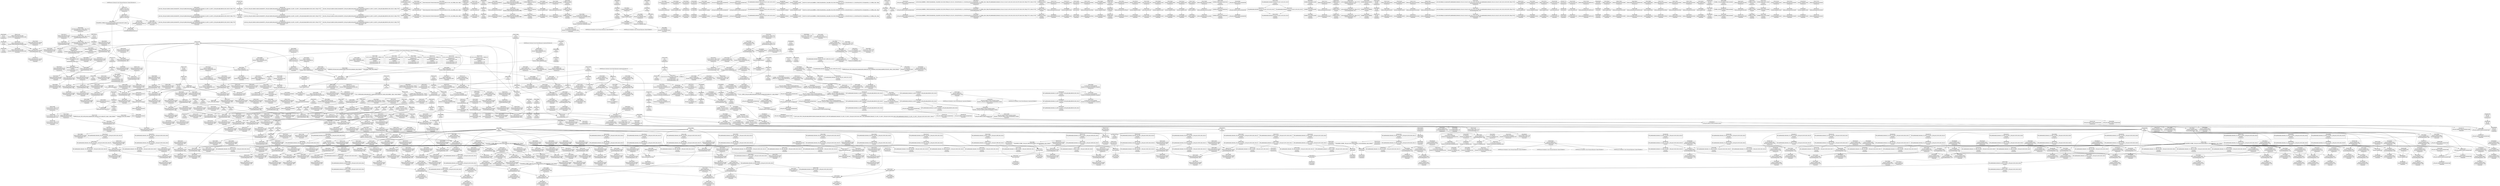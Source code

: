digraph {
	CE0x47c0240 [shape=record,shape=Mrecord,label="{CE0x47c0240|selinux_inode_getsecurity:tmp34|security/selinux/hooks.c,3090}"]
	CE0x476ec50 [shape=record,shape=Mrecord,label="{CE0x476ec50|i8*_null|*Constant*|*SummSink*}"]
	CE0x472e220 [shape=record,shape=Mrecord,label="{CE0x472e220|i64**_getelementptr_inbounds_(_3_x_i64*_,_3_x_i64*_*___llvm_gcda_edge_table144,_i64_0,_i64_0)|*Constant*}"]
	CE0x4803490 [shape=record,shape=Mrecord,label="{CE0x4803490|_call_void___llvm_gcov_indirect_counter_increment(i32*___llvm_gcov_global_state_pred145,_i64**_getelementptr_inbounds_(_3_x_i64*_,_3_x_i64*_*___llvm_gcda_edge_table144,_i64_0,_i64_0)),_!dbg_!27734|security/selinux/hooks.c,1574|*SummSink*}"]
	CE0x478d1c0 [shape=record,shape=Mrecord,label="{CE0x478d1c0|GLOBAL:selinux_capable|*Constant*|*SummSource*}"]
	CE0x4763b60 [shape=record,shape=Mrecord,label="{CE0x4763b60|_call_void_mcount()_#3|*SummSink*}"]
	CE0x4800850 [shape=record,shape=Mrecord,label="{CE0x4800850|cred_has_capability:tmp13|security/selinux/hooks.c,1575}"]
	CE0x47a25c0 [shape=record,shape=Mrecord,label="{CE0x47a25c0|selinux_inode_getsecurity:tmp22|security/selinux/hooks.c,3087|*SummSink*}"]
	CE0x480bc20 [shape=record,shape=Mrecord,label="{CE0x480bc20|cred_has_capability:tmp27|security/selinux/hooks.c,1583|*SummSink*}"]
	CE0x476f9b0 [shape=record,shape=Mrecord,label="{CE0x476f9b0|%struct.task_struct*_(%struct.task_struct**)*_asm_movq_%gs:$_1:P_,$0_,_r,im,_dirflag_,_fpsr_,_flags_|*SummSink*}"]
	CE0x478d5e0 [shape=record,shape=Mrecord,label="{CE0x478d5e0|selinux_capable:cred|Function::selinux_capable&Arg::cred::}"]
	CE0x4738f80 [shape=record,shape=Mrecord,label="{CE0x4738f80|selinux_inode_getsecurity:tobool|security/selinux/hooks.c,3075|*SummSink*}"]
	CE0x479c7b0 [shape=record,shape=Mrecord,label="{CE0x479c7b0|i64_0|*Constant*|*SummSink*}"]
	CE0x48261b0 [shape=record,shape=Mrecord,label="{CE0x48261b0|GLOBAL:printk|*Constant*}"]
	CE0x480dd20 [shape=record,shape=Mrecord,label="{CE0x480dd20|i64*_getelementptr_inbounds_(_21_x_i64_,_21_x_i64_*___llvm_gcov_ctr143,_i64_0,_i64_19)|*Constant*|*SummSink*}"]
	CE0x47c2720 [shape=record,shape=Mrecord,label="{CE0x47c2720|selinux_inode_getsecurity:tmp38|security/selinux/hooks.c,3094|*SummSink*}"]
	CE0x47223d0 [shape=record,shape=Mrecord,label="{CE0x47223d0|_call_void_mcount()_#3|*SummSink*}"]
	CE0x471e8b0 [shape=record,shape=Mrecord,label="{CE0x471e8b0|selinux_capable:tmp4|security/selinux/hooks.c,2008|*SummSink*}"]
	CE0x4816800 [shape=record,shape=Mrecord,label="{CE0x4816800|i64_12|*Constant*|*SummSource*}"]
	CE0x47294d0 [shape=record,shape=Mrecord,label="{CE0x47294d0|selinux_inode_getsecurity:if.then19|*SummSink*}"]
	CE0x47ce800 [shape=record,shape=Mrecord,label="{CE0x47ce800|selinux_inode_getsecurity:buffer|Function::selinux_inode_getsecurity&Arg::buffer::|*SummSource*}"]
	CE0x47ad770 [shape=record,shape=Mrecord,label="{CE0x47ad770|GLOBAL:current_task|Global_var:current_task|*SummSource*}"]
	CE0x47f3310 [shape=record,shape=Mrecord,label="{CE0x47f3310|avc_has_perm_noaudit:ssid|Function::avc_has_perm_noaudit&Arg::ssid::|*SummSink*}"]
	CE0x480e120 [shape=record,shape=Mrecord,label="{CE0x480e120|cred_has_capability:tmp31|security/selinux/hooks.c,1585}"]
	CE0x4795ab0 [shape=record,shape=Mrecord,label="{CE0x4795ab0|_ret_%struct.task_struct*_%tmp4,_!dbg_!27714|./arch/x86/include/asm/current.h,14|*SummSource*}"]
	CE0x47aefd0 [shape=record,shape=Mrecord,label="{CE0x47aefd0|selinux_capable:tmp9|security/selinux/hooks.c,2011|*SummSource*}"]
	CE0x4791fb0 [shape=record,shape=Mrecord,label="{CE0x4791fb0|selinux_inode_getsecurity:tmp17|security/selinux/hooks.c,3087|*SummSink*}"]
	CE0x47a3260 [shape=record,shape=Mrecord,label="{CE0x47a3260|i64*_getelementptr_inbounds_(_26_x_i64_,_26_x_i64_*___llvm_gcov_ctr242,_i64_0,_i64_11)|*Constant*}"]
	CE0x47a0810 [shape=record,shape=Mrecord,label="{CE0x47a0810|GLOBAL:lockdep_rcu_suspicious|*Constant*|*SummSink*}"]
	CE0x4827020 [shape=record,shape=Mrecord,label="{CE0x4827020|cred_has_capability:if.end|*SummSink*}"]
	CE0x47a5680 [shape=record,shape=Mrecord,label="{CE0x47a5680|selinux_inode_getsecurity:call7|security/selinux/hooks.c,3087}"]
	CE0x473b4e0 [shape=record,shape=Mrecord,label="{CE0x473b4e0|selinux_inode_getsecurity:return}"]
	CE0x47b81a0 [shape=record,shape=Mrecord,label="{CE0x47b81a0|selinux_inode_getsecurity:sid|security/selinux/hooks.c,3090|*SummSource*}"]
	CE0x4792ea0 [shape=record,shape=Mrecord,label="{CE0x4792ea0|selinux_inode_getsecurity:tmp19|security/selinux/hooks.c,3087}"]
	CE0x47b1970 [shape=record,shape=Mrecord,label="{CE0x47b1970|i64*_getelementptr_inbounds_(_2_x_i64_,_2_x_i64_*___llvm_gcov_ctr131,_i64_0,_i64_1)|*Constant*|*SummSource*}"]
	CE0x4822580 [shape=record,shape=Mrecord,label="{CE0x4822580|__llvm_gcov_indirect_counter_increment:pred|*SummSink*}"]
	CE0x480df80 [shape=record,shape=Mrecord,label="{CE0x480df80|i32_-22|*Constant*}"]
	CE0x4770cd0 [shape=record,shape=Mrecord,label="{CE0x4770cd0|GLOBAL:cap_capable|*Constant*}"]
	CE0x4793a30 [shape=record,shape=Mrecord,label="{CE0x4793a30|i64*_getelementptr_inbounds_(_26_x_i64_,_26_x_i64_*___llvm_gcov_ctr242,_i64_0,_i64_9)|*Constant*}"]
	CE0x47c69a0 [shape=record,shape=Mrecord,label="{CE0x47c69a0|selinux_inode_getsecurity:tmp44|security/selinux/hooks.c,3096|*SummSource*}"]
	CE0x47f9b20 [shape=record,shape=Mrecord,label="{CE0x47f9b20|avc_audit:requested|Function::avc_audit&Arg::requested::}"]
	CE0x47f3960 [shape=record,shape=Mrecord,label="{CE0x47f3960|avc_has_perm_noaudit:tclass|Function::avc_has_perm_noaudit&Arg::tclass::|*SummSource*}"]
	CE0x473c500 [shape=record,shape=Mrecord,label="{CE0x473c500|get_current:tmp2|*SummSource*}"]
	CE0x47ffd20 [shape=record,shape=Mrecord,label="{CE0x47ffd20|avc_has_perm_noaudit:entry}"]
	CE0x47ac2a0 [shape=record,shape=Mrecord,label="{CE0x47ac2a0|i64*_getelementptr_inbounds_(_6_x_i64_,_6_x_i64_*___llvm_gcov_ctr142,_i64_0,_i64_3)|*Constant*}"]
	CE0x478e800 [shape=record,shape=Mrecord,label="{CE0x478e800|cred_has_capability:entry}"]
	CE0x476f170 [shape=record,shape=Mrecord,label="{CE0x476f170|i64_1|*Constant*}"]
	CE0x47aba20 [shape=record,shape=Mrecord,label="{CE0x47aba20|selinux_capable:tmp7|security/selinux/hooks.c,2009|*SummSink*}"]
	CE0x47c77c0 [shape=record,shape=Mrecord,label="{CE0x47c77c0|selinux_inode_getsecurity:tmp40|security/selinux/hooks.c,3094|*SummSource*}"]
	CE0x476f780 [shape=record,shape=Mrecord,label="{CE0x476f780|%struct.task_struct*_(%struct.task_struct**)*_asm_movq_%gs:$_1:P_,$0_,_r,im,_dirflag_,_fpsr_,_flags_}"]
	CE0x47cbdd0 [shape=record,shape=Mrecord,label="{CE0x47cbdd0|selinux_inode_getsecurity:tmp47|security/selinux/hooks.c,3097|*SummSink*}"]
	CE0x4727170 [shape=record,shape=Mrecord,label="{CE0x4727170|get_current:tmp1}"]
	CE0x4704a00 [shape=record,shape=Mrecord,label="{CE0x4704a00|selinux_capable:call|security/selinux/hooks.c,2007}"]
	CE0x472e350 [shape=record,shape=Mrecord,label="{CE0x472e350|COLLAPSED:_GCMRE___llvm_gcov_ctr142_internal_global_6_x_i64_zeroinitializer:_elem_0:default:}"]
	CE0x47cb7a0 [shape=record,shape=Mrecord,label="{CE0x47cb7a0|selinux_inode_getsecurity:tmp46|security/selinux/hooks.c,3097|*SummSink*}"]
	CE0x47959a0 [shape=record,shape=Mrecord,label="{CE0x47959a0|get_current:entry|*SummSink*}"]
	CE0x47b2b60 [shape=record,shape=Mrecord,label="{CE0x47b2b60|cred_sid:tmp3|*SummSource*}"]
	CE0x47ff7d0 [shape=record,shape=Mrecord,label="{CE0x47ff7d0|cred_has_capability:call7|security/selinux/hooks.c,1579}"]
	CE0x4818860 [shape=record,shape=Mrecord,label="{CE0x4818860|avc_audit:entry}"]
	CE0x4827820 [shape=record,shape=Mrecord,label="{CE0x4827820|i32_-1|*Constant*|*SummSource*}"]
	CE0x47b6770 [shape=record,shape=Mrecord,label="{CE0x47b6770|i64*_getelementptr_inbounds_(_26_x_i64_,_26_x_i64_*___llvm_gcov_ctr242,_i64_0,_i64_15)|*Constant*}"]
	CE0x4793cd0 [shape=record,shape=Mrecord,label="{CE0x4793cd0|get_current:tmp3|*SummSink*}"]
	CE0x480f350 [shape=record,shape=Mrecord,label="{CE0x480f350|cred_has_capability:retval.0|*SummSource*}"]
	CE0x479e490 [shape=record,shape=Mrecord,label="{CE0x479e490|selinux_capable:retval.0}"]
	CE0x4724680 [shape=record,shape=Mrecord,label="{CE0x4724680|cred_has_capability:sw.epilog|*SummSource*}"]
	CE0x47e9210 [shape=record,shape=Mrecord,label="{CE0x47e9210|0:_i8,_8:_i32,_24:_%struct.selinux_audit_data*,_:_SCMRE_0,1_|*MultipleSource*|security/selinux/hooks.c, 1555|security/selinux/hooks.c,1562}"]
	CE0x4741130 [shape=record,shape=Mrecord,label="{CE0x4741130|i64*_getelementptr_inbounds_(_26_x_i64_,_26_x_i64_*___llvm_gcov_ctr242,_i64_0,_i64_4)|*Constant*|*SummSink*}"]
	CE0x47e6610 [shape=record,shape=Mrecord,label="{CE0x47e6610|0:_i32,_4:_i32,_8:_i32,_12:_i32,_:_CMRE_16,20_|*MultipleSource*|security/selinux/hooks.c,196|*LoadInst*|security/selinux/hooks.c,196|security/selinux/hooks.c,197}"]
	CE0x481eaa0 [shape=record,shape=Mrecord,label="{CE0x481eaa0|__llvm_gcov_indirect_counter_increment:bb|*SummSink*}"]
	CE0x47ab780 [shape=record,shape=Mrecord,label="{CE0x47ab780|selinux_capable:tmp7|security/selinux/hooks.c,2009}"]
	CE0x47989a0 [shape=record,shape=Mrecord,label="{CE0x47989a0|i64_6|*Constant*|*SummSource*}"]
	CE0x4822c30 [shape=record,shape=Mrecord,label="{CE0x4822c30|__llvm_gcov_indirect_counter_increment:exit|*SummSource*}"]
	CE0x4765080 [shape=record,shape=Mrecord,label="{CE0x4765080|selinux_inode_getsecurity:tmp12|security/selinux/hooks.c,3087}"]
	CE0x47a1400 [shape=record,shape=Mrecord,label="{CE0x47a1400|i8*_getelementptr_inbounds_(_45_x_i8_,_45_x_i8_*_.str12,_i32_0,_i32_0)|*Constant*|*SummSource*}"]
	"CONST[source:2(external),value:2(dynamic)][purpose:{subject}][SrcIdx:19]"
	CE0x47fe200 [shape=record,shape=Mrecord,label="{CE0x47fe200|cred_has_capability:tmp16|security/selinux/hooks.c,1576|*SummSink*}"]
	CE0x476d850 [shape=record,shape=Mrecord,label="{CE0x476d850|cred_has_capability:if.end|*SummSource*}"]
	CE0x4807b60 [shape=record,shape=Mrecord,label="{CE0x4807b60|cred_has_capability:sw.default|*SummSource*}"]
	CE0x4828170 [shape=record,shape=Mrecord,label="{CE0x4828170|cred_has_capability:do.end6|*SummSink*}"]
	CE0x4797cd0 [shape=record,shape=Mrecord,label="{CE0x4797cd0|selinux_inode_getsecurity:call1|security/selinux/hooks.c,3087|*SummSource*}"]
	CE0x47fae60 [shape=record,shape=Mrecord,label="{CE0x47fae60|cred_has_capability:tobool|security/selinux/hooks.c,1582|*SummSink*}"]
	CE0x47b24a0 [shape=record,shape=Mrecord,label="{CE0x47b24a0|i8_3|*Constant*}"]
	CE0x473f220 [shape=record,shape=Mrecord,label="{CE0x473f220|selinux_inode_getsecurity:i_security|security/selinux/hooks.c,3073}"]
	CE0x47ea8a0 [shape=record,shape=Mrecord,label="{CE0x47ea8a0|cred_has_capability:shl|security/selinux/hooks.c,1559|*SummSink*}"]
	CE0x4815ca0 [shape=record,shape=Mrecord,label="{CE0x4815ca0|void_(i8*,_i32,_i64)*_asm_sideeffect_1:_09ud2_0A.pushsection___bug_table,_22a_22_0A2:_09.long_1b_-_2b,_$_0:c_-_2b_0A_09.word_$_1:c_,_0_0A_09.org_2b+$_2:c_0A.popsection_,_i,i,i,_dirflag_,_fpsr_,_flags_|*SummSource*}"]
	CE0x4729770 [shape=record,shape=Mrecord,label="{CE0x4729770|i64*_getelementptr_inbounds_(_26_x_i64_,_26_x_i64_*___llvm_gcov_ctr242,_i64_0,_i64_0)|*Constant*|*SummSink*}"]
	CE0x47fdea0 [shape=record,shape=Mrecord,label="{CE0x47fdea0|i1_true|*Constant*}"]
	CE0x47b0860 [shape=record,shape=Mrecord,label="{CE0x47b0860|i64_0|*Constant*}"]
	CE0x47f55c0 [shape=record,shape=Mrecord,label="{CE0x47f55c0|cred_has_capability:cmp|security/selinux/hooks.c,1580}"]
	CE0x47d3e80 [shape=record,shape=Mrecord,label="{CE0x47d3e80|selinux_inode_getsecurity:tmp57|security/selinux/hooks.c,3104|*SummSource*}"]
	CE0x4738c70 [shape=record,shape=Mrecord,label="{CE0x4738c70|selinux_inode_getsecurity:call|security/selinux/hooks.c,3075|*SummSink*}"]
	CE0x47fa9c0 [shape=record,shape=Mrecord,label="{CE0x47fa9c0|avc_audit:a|Function::avc_audit&Arg::a::|*SummSink*}"]
	CE0x4819d20 [shape=record,shape=Mrecord,label="{CE0x4819d20|__llvm_gcov_indirect_counter_increment:entry|*SummSource*}"]
	CE0x4792d20 [shape=record,shape=Mrecord,label="{CE0x4792d20|selinux_inode_getsecurity:tmp36|security/selinux/hooks.c,3093}"]
	CE0x4806680 [shape=record,shape=Mrecord,label="{CE0x4806680|_call_void_asm_sideeffect_1:_09ud2_0A.pushsection___bug_table,_22a_22_0A2:_09.long_1b_-_2b,_$_0:c_-_2b_0A_09.word_$_1:c_,_0_0A_09.org_2b+$_2:c_0A.popsection_,_i,i,i,_dirflag_,_fpsr_,_flags_(i8*_getelementptr_inbounds_(_25_x_i8_,_25_x_i8_*_.str3,_i32_0,_i32_0),_i32_1575,_i64_12)_#3,_!dbg_!27737,_!srcloc_!27740|security/selinux/hooks.c,1575}"]
	CE0x4795340 [shape=record,shape=Mrecord,label="{CE0x4795340|GLOBAL:get_current|*Constant*|*SummSource*}"]
	CE0x4819a20 [shape=record,shape=Mrecord,label="{CE0x4819a20|cred_has_capability:sw.epilog|*SummSink*}"]
	CE0x47fd690 [shape=record,shape=Mrecord,label="{CE0x47fd690|cred_has_capability:tmp11|security/selinux/hooks.c,1575|*SummSource*}"]
	CE0x47c6930 [shape=record,shape=Mrecord,label="{CE0x47c6930|selinux_inode_getsecurity:tmp44|security/selinux/hooks.c,3096}"]
	CE0x471e140 [shape=record,shape=Mrecord,label="{CE0x471e140|selinux_inode_getsecurity:inode|Function::selinux_inode_getsecurity&Arg::inode::|*SummSource*}"]
	CE0x4809fb0 [shape=record,shape=Mrecord,label="{CE0x4809fb0|cred_has_capability:tmp25|security/selinux/hooks.c,1582}"]
	"CONST[source:2(external),value:0(static)][purpose:{operation}][SrcIdx:14]"
	"CONST[source:0(mediator),value:0(static)][purpose:{operation}][SnkIdx:3]"
	CE0x4816b70 [shape=record,shape=Mrecord,label="{CE0x4816b70|i64*_getelementptr_inbounds_(_21_x_i64_,_21_x_i64_*___llvm_gcov_ctr143,_i64_0,_i64_8)|*Constant*|*SummSource*}"]
	CE0x48018a0 [shape=record,shape=Mrecord,label="{CE0x48018a0|cred_has_capability:tmp15|security/selinux/hooks.c,1575}"]
	CE0x4726e10 [shape=record,shape=Mrecord,label="{CE0x4726e10|selinux_inode_getsecurity:do.end}"]
	CE0x47b4080 [shape=record,shape=Mrecord,label="{CE0x47b4080|i64_13|*Constant*|*SummSink*}"]
	CE0x47b4510 [shape=record,shape=Mrecord,label="{CE0x47b4510|i64_14|*Constant*|*SummSink*}"]
	CE0x474da00 [shape=record,shape=Mrecord,label="{CE0x474da00|i32_31|*Constant*|*SummSink*}"]
	CE0x47e9420 [shape=record,shape=Mrecord,label="{CE0x47e9420|cred_has_capability:type|security/selinux/hooks.c,1562}"]
	CE0x481c840 [shape=record,shape=Mrecord,label="{CE0x481c840|i64*_getelementptr_inbounds_(_21_x_i64_,_21_x_i64_*___llvm_gcov_ctr143,_i64_0,_i64_5)|*Constant*}"]
	CE0x4811f30 [shape=record,shape=Mrecord,label="{CE0x4811f30|i64**_getelementptr_inbounds_(_3_x_i64*_,_3_x_i64*_*___llvm_gcda_edge_table144,_i64_0,_i64_0)|*Constant*|*SummSink*}"]
	CE0x479bab0 [shape=record,shape=Mrecord,label="{CE0x479bab0|i64*_getelementptr_inbounds_(_26_x_i64_,_26_x_i64_*___llvm_gcov_ctr242,_i64_0,_i64_4)|*Constant*}"]
	CE0x47f48c0 [shape=record,shape=Mrecord,label="{CE0x47f48c0|_ret_i32_%rc.0,_!dbg_!27793|security/selinux/avc.c,744}"]
	CE0x47629a0 [shape=record,shape=Mrecord,label="{CE0x47629a0|selinux_inode_getsecurity:context|security/selinux/hooks.c, 3072|*SummSource*}"]
	CE0x4806990 [shape=record,shape=Mrecord,label="{CE0x4806990|cred_has_capability:return}"]
	CE0x48249a0 [shape=record,shape=Mrecord,label="{CE0x48249a0|__llvm_gcov_indirect_counter_increment:predecessor|Function::__llvm_gcov_indirect_counter_increment&Arg::predecessor::|*SummSink*}"]
	CE0x47aa770 [shape=record,shape=Mrecord,label="{CE0x47aa770|get_current:bb}"]
	CE0x47a2230 [shape=record,shape=Mrecord,label="{CE0x47a2230|selinux_inode_getsecurity:tmp22|security/selinux/hooks.c,3087}"]
	CE0x4825820 [shape=record,shape=Mrecord,label="{CE0x4825820|cred_has_capability:call|security/selinux/hooks.c,1558|*SummSource*}"]
	CE0x4806830 [shape=record,shape=Mrecord,label="{CE0x4806830|cred_has_capability:tmp9|security/selinux/hooks.c,1575|*SummSource*}"]
	CE0x47ca9f0 [shape=record,shape=Mrecord,label="{CE0x47ca9f0|i64_21|*Constant*|*SummSource*}"]
	CE0x48158a0 [shape=record,shape=Mrecord,label="{CE0x48158a0|void_(i8*,_i32,_i64)*_asm_sideeffect_1:_09ud2_0A.pushsection___bug_table,_22a_22_0A2:_09.long_1b_-_2b,_$_0:c_-_2b_0A_09.word_$_1:c_,_0_0A_09.org_2b+$_2:c_0A.popsection_,_i,i,i,_dirflag_,_fpsr_,_flags_}"]
	CE0x4712a70 [shape=record,shape=Mrecord,label="{CE0x4712a70|selinux_inode_getsecurity:if.then}"]
	CE0x47917d0 [shape=record,shape=Mrecord,label="{CE0x47917d0|i64_7|*Constant*|*SummSink*}"]
	CE0x47b3b70 [shape=record,shape=Mrecord,label="{CE0x47b3b70|cred_has_capability:if.then9|*SummSink*}"]
	CE0x47c7980 [shape=record,shape=Mrecord,label="{CE0x47c7980|selinux_inode_getsecurity:tmp40|security/selinux/hooks.c,3094|*SummSink*}"]
	CE0x47d1530 [shape=record,shape=Mrecord,label="{CE0x47d1530|GLOBAL:kfree|*Constant*|*SummSource*}"]
	CE0x48120c0 [shape=record,shape=Mrecord,label="{CE0x48120c0|i64*_getelementptr_inbounds_(_21_x_i64_,_21_x_i64_*___llvm_gcov_ctr143,_i64_0,_i64_6)|*Constant*|*SummSink*}"]
	CE0x47fad80 [shape=record,shape=Mrecord,label="{CE0x47fad80|_ret_i32_%retval.0,_!dbg_!27732|security/selinux/include/avc.h,142|*SummSink*}"]
	CE0x47a19e0 [shape=record,shape=Mrecord,label="{CE0x47a19e0|i64*_getelementptr_inbounds_(_26_x_i64_,_26_x_i64_*___llvm_gcov_ctr242,_i64_0,_i64_12)|*Constant*}"]
	CE0x47c2a50 [shape=record,shape=Mrecord,label="{CE0x47c2a50|selinux_inode_getsecurity:tmp39|security/selinux/hooks.c,3094|*SummSource*}"]
	CE0x48242f0 [shape=record,shape=Mrecord,label="{CE0x48242f0|__llvm_gcov_indirect_counter_increment:counters|Function::__llvm_gcov_indirect_counter_increment&Arg::counters::|*SummSource*}"]
	CE0x4764ae0 [shape=record,shape=Mrecord,label="{CE0x4764ae0|i64_6|*Constant*|*SummSink*}"]
	CE0x4802250 [shape=record,shape=Mrecord,label="{CE0x4802250|i64*_getelementptr_inbounds_(_21_x_i64_,_21_x_i64_*___llvm_gcov_ctr143,_i64_0,_i64_12)|*Constant*}"]
	CE0x474fc20 [shape=record,shape=Mrecord,label="{CE0x474fc20|selinux_inode_getsecurity:if.then10|*SummSink*}"]
	CE0x4805840 [shape=record,shape=Mrecord,label="{CE0x4805840|GLOBAL:printk|*Constant*|*SummSink*}"]
	CE0x480fed0 [shape=record,shape=Mrecord,label="{CE0x480fed0|cred_has_capability:tmp32|security/selinux/hooks.c,1586|*SummSource*}"]
	CE0x47fb6a0 [shape=record,shape=Mrecord,label="{CE0x47fb6a0|cred_has_capability:do.body}"]
	CE0x47354b0 [shape=record,shape=Mrecord,label="{CE0x47354b0|i32_1|*Constant*|*SummSource*}"]
	CE0x4794050 [shape=record,shape=Mrecord,label="{CE0x4794050|selinux_capable:tmp1}"]
	CE0x4827f60 [shape=record,shape=Mrecord,label="{CE0x4827f60|__llvm_gcov_indirect_counter_increment:tmp5|*SummSource*}"]
	CE0x479ee20 [shape=record,shape=Mrecord,label="{CE0x479ee20|selinux_inode_getsecurity:tmp29|security/selinux/hooks.c,3089|*SummSource*}"]
	CE0x4726b60 [shape=record,shape=Mrecord,label="{CE0x4726b60|i64_1|*Constant*}"]
	CE0x47b1870 [shape=record,shape=Mrecord,label="{CE0x47b1870|cred_sid:tmp1|*SummSink*}"]
	CE0x47a4d90 [shape=record,shape=Mrecord,label="{CE0x47a4d90|selinux_inode_getsecurity:tmp25|security/selinux/hooks.c,3087|*SummSink*}"]
	CE0x47cd010 [shape=record,shape=Mrecord,label="{CE0x47cd010|i64*_getelementptr_inbounds_(_26_x_i64_,_26_x_i64_*___llvm_gcov_ctr242,_i64_0,_i64_22)|*Constant*|*SummSink*}"]
	CE0x47b2ea0 [shape=record,shape=Mrecord,label="{CE0x47b2ea0|cred_has_capability:type|security/selinux/hooks.c,1562|*SummSink*}"]
	"CONST[source:0(mediator),value:2(dynamic)][purpose:{subject}][SnkIdx:4]"
	CE0x4733c40 [shape=record,shape=Mrecord,label="{CE0x4733c40|_call_void_mcount()_#3}"]
	CE0x47c1b50 [shape=record,shape=Mrecord,label="{CE0x47c1b50|selinux_inode_getsecurity:tmp37|security/selinux/hooks.c,3093|*SummSink*}"]
	CE0x48053e0 [shape=record,shape=Mrecord,label="{CE0x48053e0|cred_has_capability:call3|security/selinux/hooks.c,1573|*SummSink*}"]
	CE0x48194d0 [shape=record,shape=Mrecord,label="{CE0x48194d0|i64_1|*Constant*}"]
	CE0x4795d10 [shape=record,shape=Mrecord,label="{CE0x4795d10|_ret_%struct.task_struct*_%tmp4,_!dbg_!27714|./arch/x86/include/asm/current.h,14|*SummSink*}"]
	CE0x47adbb0 [shape=record,shape=Mrecord,label="{CE0x47adbb0|cred_has_capability:tmp5|security/selinux/hooks.c,1570|*SummSource*}"]
	CE0x4730000 [shape=record,shape=Mrecord,label="{CE0x4730000|selinux_inode_getsecurity:tmp1|*SummSink*}"]
	CE0x473ddc0 [shape=record,shape=Mrecord,label="{CE0x473ddc0|selinux_inode_getsecurity:if.then10}"]
	CE0x47c2170 [shape=record,shape=Mrecord,label="{CE0x47c2170|selinux_inode_getsecurity:tmp38|security/selinux/hooks.c,3094}"]
	CE0x4810610 [shape=record,shape=Mrecord,label="{CE0x4810610|cred_has_capability:tmp33|security/selinux/hooks.c,1586|*SummSource*}"]
	CE0x4825790 [shape=record,shape=Mrecord,label="{CE0x4825790|i64*_null|*Constant*|*SummSource*}"]
	CE0x473db90 [shape=record,shape=Mrecord,label="{CE0x473db90|selinux_inode_getsecurity:return|*SummSource*}"]
	CE0x47a0670 [shape=record,shape=Mrecord,label="{CE0x47a0670|GLOBAL:lockdep_rcu_suspicious|*Constant*}"]
	CE0x47f6bc0 [shape=record,shape=Mrecord,label="{CE0x47f6bc0|cred_has_capability:tmp20|security/selinux/hooks.c,1580}"]
	CE0x475e080 [shape=record,shape=Mrecord,label="{CE0x475e080|cred_has_capability:do.cond}"]
	CE0x47fc8d0 [shape=record,shape=Mrecord,label="{CE0x47fc8d0|cred_has_capability:if.then|*SummSource*}"]
	CE0x4723330 [shape=record,shape=Mrecord,label="{CE0x4723330|cred_has_capability:if.then}"]
	CE0x47fe520 [shape=record,shape=Mrecord,label="{CE0x47fe520|cred_has_capability:tmp17|security/selinux/hooks.c,1576}"]
	CE0x474bb40 [shape=record,shape=Mrecord,label="{CE0x474bb40|i64*_getelementptr_inbounds_(_2_x_i64_,_2_x_i64_*___llvm_gcov_ctr131,_i64_0,_i64_1)|*Constant*}"]
	CE0x47c3630 [shape=record,shape=Mrecord,label="{CE0x47c3630|i64_18|*Constant*}"]
	CE0x6379b10 [shape=record,shape=Mrecord,label="{CE0x6379b10|selinux_inode_getsecurity:size|security/selinux/hooks.c, 3070}"]
	CE0x475ffe0 [shape=record,shape=Mrecord,label="{CE0x475ffe0|i64_1|*Constant*}"]
	CE0x47b3a30 [shape=record,shape=Mrecord,label="{CE0x47b3a30|cred_has_capability:sw.bb}"]
	CE0x4747bd0 [shape=record,shape=Mrecord,label="{CE0x4747bd0|cred_has_capability:tmp|*SummSource*}"]
	CE0x4823aa0 [shape=record,shape=Mrecord,label="{CE0x4823aa0|cred_has_capability:avd|security/selinux/hooks.c, 1556}"]
	CE0x47975a0 [shape=record,shape=Mrecord,label="{CE0x47975a0|selinux_inode_getsecurity:tmp11|security/selinux/hooks.c,3087}"]
	CE0x47d2ce0 [shape=record,shape=Mrecord,label="{CE0x47d2ce0|i32_-95|*Constant*}"]
	CE0x4763f10 [shape=record,shape=Mrecord,label="{CE0x4763f10|selinux_capable:bb|*SummSink*}"]
	CE0x4725f50 [shape=record,shape=Mrecord,label="{CE0x4725f50|selinux_inode_getsecurity:out_nofree|*SummSink*}"]
	CE0x47b0b60 [shape=record,shape=Mrecord,label="{CE0x47b0b60|cred_has_capability:u|security/selinux/hooks.c,1563|*SummSink*}"]
	CE0x47fd7d0 [shape=record,shape=Mrecord,label="{CE0x47fd7d0|cred_has_capability:tmp11|security/selinux/hooks.c,1575|*SummSink*}"]
	CE0x47c5cc0 [shape=record,shape=Mrecord,label="{CE0x47c5cc0|GLOBAL:security_sid_to_context_force|*Constant*|*SummSink*}"]
	CE0x4818f00 [shape=record,shape=Mrecord,label="{CE0x4818f00|avc_audit:ssid|Function::avc_audit&Arg::ssid::|*SummSink*}"]
	CE0x480f060 [shape=record,shape=Mrecord,label="{CE0x480f060|cred_has_capability:retval.0}"]
	CE0x480fc10 [shape=record,shape=Mrecord,label="{CE0x480fc10|cred_has_capability:tmp32|security/selinux/hooks.c,1586}"]
	CE0x48237b0 [shape=record,shape=Mrecord,label="{CE0x48237b0|cred_has_capability:ad|security/selinux/hooks.c, 1555|*SummSink*}"]
	CE0x47963b0 [shape=record,shape=Mrecord,label="{CE0x47963b0|COLLAPSED:_GCMRE_current_task_external_global_%struct.task_struct*:_elem_0::|security/selinux/hooks.c,3087}"]
	CE0x47231c0 [shape=record,shape=Mrecord,label="{CE0x47231c0|cred_has_capability:sw.default|*SummSink*}"]
	CE0x481d470 [shape=record,shape=Mrecord,label="{CE0x481d470|cred_has_capability:tmp8|security/selinux/hooks.c,1575|*SummSource*}"]
	CE0x48262c0 [shape=record,shape=Mrecord,label="{CE0x48262c0|cred_has_capability:tmp7|security/selinux/hooks.c,1574|*SummSource*}"]
	CE0x47a4f00 [shape=record,shape=Mrecord,label="{CE0x47a4f00|selinux_inode_getsecurity:tmp26|security/selinux/hooks.c,3087|*SummSource*}"]
	CE0x4796600 [shape=record,shape=Mrecord,label="{CE0x4796600|selinux_inode_getsecurity:cred|security/selinux/hooks.c,3087|*SummSink*}"]
	CE0x4747f40 [shape=record,shape=Mrecord,label="{CE0x4747f40|cred_sid:tmp|*SummSource*}"]
	CE0x47e5cb0 [shape=record,shape=Mrecord,label="{CE0x47e5cb0|__llvm_gcov_indirect_counter_increment:bb4}"]
	CE0x48027f0 [shape=record,shape=Mrecord,label="{CE0x48027f0|i64*_getelementptr_inbounds_(_21_x_i64_,_21_x_i64_*___llvm_gcov_ctr143,_i64_0,_i64_12)|*Constant*|*SummSource*}"]
	CE0x47c6030 [shape=record,shape=Mrecord,label="{CE0x47c6030|selinux_inode_getsecurity:tmp43|security/selinux/hooks.c,3095|*SummSource*}"]
	CE0x4790990 [shape=record,shape=Mrecord,label="{CE0x4790990|selinux_inode_getsecurity:tmp16|security/selinux/hooks.c,3087}"]
	CE0x47a0500 [shape=record,shape=Mrecord,label="{CE0x47a0500|i8*_getelementptr_inbounds_(_25_x_i8_,_25_x_i8_*_.str3,_i32_0,_i32_0)|*Constant*|*SummSink*}"]
	CE0x4794c10 [shape=record,shape=Mrecord,label="{CE0x4794c10|selinux_inode_getsecurity:call7|security/selinux/hooks.c,3087|*SummSource*}"]
	CE0x4740a70 [shape=record,shape=Mrecord,label="{CE0x4740a70|selinux_capable:audit|Function::selinux_capable&Arg::audit::|*SummSink*}"]
	CE0x47aa930 [shape=record,shape=Mrecord,label="{CE0x47aa930|get_current:bb|*SummSource*}"]
	CE0x479c490 [shape=record,shape=Mrecord,label="{CE0x479c490|GLOBAL:__llvm_gcov_ctr242|Global_var:__llvm_gcov_ctr242|*SummSource*}"]
	CE0x47ffb70 [shape=record,shape=Mrecord,label="{CE0x47ffb70|GLOBAL:avc_has_perm_noaudit|*Constant*|*SummSource*}"]
	CE0x4809180 [shape=record,shape=Mrecord,label="{CE0x4809180|i64_15|*Constant*|*SummSink*}"]
	CE0x48267b0 [shape=record,shape=Mrecord,label="{CE0x48267b0|cred_sid:tmp6|security/selinux/hooks.c,197|*SummSource*}"]
	CE0x47f9550 [shape=record,shape=Mrecord,label="{CE0x47f9550|avc_audit:tsid|Function::avc_audit&Arg::tsid::|*SummSource*}"]
	CE0x478e990 [shape=record,shape=Mrecord,label="{CE0x478e990|cred_has_capability:entry|*SummSink*}"]
	CE0x47aac40 [shape=record,shape=Mrecord,label="{CE0x47aac40|selinux_capable:tobool|security/selinux/hooks.c,2008|*SummSink*}"]
	CE0x4762db0 [shape=record,shape=Mrecord,label="{CE0x4762db0|i32_31|*Constant*}"]
	CE0x47f6150 [shape=record,shape=Mrecord,label="{CE0x47f6150|GLOBAL:__llvm_gcov_ctr143|Global_var:__llvm_gcov_ctr143|*SummSource*}"]
	CE0x479e010 [shape=record,shape=Mrecord,label="{CE0x479e010|_ret_i32_%retval.0,_!dbg_!27765|security/selinux/hooks.c,1586|*SummSource*}"]
	CE0x47f35b0 [shape=record,shape=Mrecord,label="{CE0x47f35b0|avc_has_perm_noaudit:tsid|Function::avc_has_perm_noaudit&Arg::tsid::}"]
	CE0x480d6d0 [shape=record,shape=Mrecord,label="{CE0x480d6d0|i64*_getelementptr_inbounds_(_21_x_i64_,_21_x_i64_*___llvm_gcov_ctr143,_i64_0,_i64_19)|*Constant*}"]
	CE0x47f5910 [shape=record,shape=Mrecord,label="{CE0x47f5910|i64_14|*Constant*}"]
	CE0x47c7420 [shape=record,shape=Mrecord,label="{CE0x47c7420|i64_20|*Constant*}"]
	CE0x4739210 [shape=record,shape=Mrecord,label="{CE0x4739210|i64_2|*Constant*|*SummSource*}"]
	CE0x4803c60 [shape=record,shape=Mrecord,label="{CE0x4803c60|GLOBAL:__llvm_gcov_global_state_pred145|Global_var:__llvm_gcov_global_state_pred145}"]
	CE0x4811c00 [shape=record,shape=Mrecord,label="{CE0x4811c00|__llvm_gcov_indirect_counter_increment:tmp3|*SummSink*}"]
	CE0x4791ca0 [shape=record,shape=Mrecord,label="{CE0x4791ca0|i64_8|*Constant*|*SummSink*}"]
	CE0x47add70 [shape=record,shape=Mrecord,label="{CE0x47add70|_call_void___llvm_gcov_indirect_counter_increment(i32*___llvm_gcov_global_state_pred145,_i64**_getelementptr_inbounds_(_3_x_i64*_,_3_x_i64*_*___llvm_gcda_edge_table144,_i64_0,_i64_0)),_!dbg_!27734|security/selinux/hooks.c,1574|*SummSource*}"]
	CE0x47161c0 [shape=record,shape=Mrecord,label="{CE0x47161c0|selinux_inode_getsecurity:if.end17|*SummSource*}"]
	CE0x47248c0 [shape=record,shape=Mrecord,label="{CE0x47248c0|selinux_capable:tmp8|security/selinux/hooks.c,2011|*SummSource*}"]
	CE0x47ff380 [shape=record,shape=Mrecord,label="{CE0x47ff380|i16_47|*Constant*|*SummSink*}"]
	CE0x47e6b60 [shape=record,shape=Mrecord,label="{CE0x47e6b60|i64**_getelementptr_inbounds_(_3_x_i64*_,_3_x_i64*_*___llvm_gcda_edge_table144,_i64_0,_i64_2)|*Constant*}"]
	CE0x479bb20 [shape=record,shape=Mrecord,label="{CE0x479bb20|i64*_getelementptr_inbounds_(_26_x_i64_,_26_x_i64_*___llvm_gcov_ctr242,_i64_0,_i64_4)|*Constant*|*SummSource*}"]
	CE0x48247e0 [shape=record,shape=Mrecord,label="{CE0x48247e0|__llvm_gcov_indirect_counter_increment:predecessor|Function::__llvm_gcov_indirect_counter_increment&Arg::predecessor::|*SummSource*}"]
	CE0x4790c30 [shape=record,shape=Mrecord,label="{CE0x4790c30|selinux_inode_getsecurity:tmp16|security/selinux/hooks.c,3087|*SummSink*}"]
	CE0x4801a40 [shape=record,shape=Mrecord,label="{CE0x4801a40|cred_has_capability:tmp15|security/selinux/hooks.c,1575|*SummSource*}"]
	CE0x475e770 [shape=record,shape=Mrecord,label="{CE0x475e770|selinux_inode_getsecurity:alloc|Function::selinux_inode_getsecurity&Arg::alloc::|*SummSource*}"]
	CE0x4826990 [shape=record,shape=Mrecord,label="{CE0x4826990|__llvm_gcov_indirect_counter_increment:bb4|*SummSource*}"]
	CE0x47d4020 [shape=record,shape=Mrecord,label="{CE0x47d4020|i64*_getelementptr_inbounds_(_26_x_i64_,_26_x_i64_*___llvm_gcov_ctr242,_i64_0,_i64_25)|*Constant*|*SummSource*}"]
	CE0x47c6b60 [shape=record,shape=Mrecord,label="{CE0x47c6b60|selinux_inode_getsecurity:tmp44|security/selinux/hooks.c,3096|*SummSink*}"]
	CE0x474c600 [shape=record,shape=Mrecord,label="{CE0x474c600|cred_sid:tmp4|*LoadInst*|security/selinux/hooks.c,196|*SummSink*}"]
	CE0x47a38d0 [shape=record,shape=Mrecord,label="{CE0x47a38d0|selinux_inode_getsecurity:tmp24|security/selinux/hooks.c,3087|*SummSink*}"]
	CE0x4800370 [shape=record,shape=Mrecord,label="{CE0x4800370|cred_has_capability:tmp12|security/selinux/hooks.c,1575|*SummSource*}"]
	CE0x4792900 [shape=record,shape=Mrecord,label="{CE0x4792900|i64*_getelementptr_inbounds_(_26_x_i64_,_26_x_i64_*___llvm_gcov_ctr242,_i64_0,_i64_16)|*Constant*}"]
	CE0x47a0430 [shape=record,shape=Mrecord,label="{CE0x47a0430|i8*_getelementptr_inbounds_(_25_x_i8_,_25_x_i8_*_.str3,_i32_0,_i32_0)|*Constant*|*SummSource*}"]
	CE0x47e60c0 [shape=record,shape=Mrecord,label="{CE0x47e60c0|i32_5|*Constant*|*SummSink*}"]
	CE0x47b6d90 [shape=record,shape=Mrecord,label="{CE0x47b6d90|i64*_getelementptr_inbounds_(_26_x_i64_,_26_x_i64_*___llvm_gcov_ctr242,_i64_0,_i64_15)|*Constant*|*SummSink*}"]
	CE0x47131a0 [shape=record,shape=Mrecord,label="{CE0x47131a0|selinux_inode_getsecurity:if.end17}"]
	CE0x47a1500 [shape=record,shape=Mrecord,label="{CE0x47a1500|i8*_getelementptr_inbounds_(_45_x_i8_,_45_x_i8_*_.str12,_i32_0,_i32_0)|*Constant*|*SummSink*}"]
	CE0x481a980 [shape=record,shape=Mrecord,label="{CE0x481a980|cred_has_capability:tmp1|*SummSource*}"]
	CE0x47d2f10 [shape=record,shape=Mrecord,label="{CE0x47d2f10|i32_-95|*Constant*|*SummSink*}"]
	CE0x47fe960 [shape=record,shape=Mrecord,label="{CE0x47fe960|cred_has_capability:tmp17|security/selinux/hooks.c,1576|*SummSink*}"]
	CE0x47cb960 [shape=record,shape=Mrecord,label="{CE0x47cb960|selinux_inode_getsecurity:tmp47|security/selinux/hooks.c,3097}"]
	CE0x47d4140 [shape=record,shape=Mrecord,label="{CE0x47d4140|selinux_inode_getsecurity:tmp57|security/selinux/hooks.c,3104|*SummSink*}"]
	CE0x47c2240 [shape=record,shape=Mrecord,label="{CE0x47c2240|selinux_inode_getsecurity:tmp38|security/selinux/hooks.c,3094|*SummSource*}"]
	CE0x474cc40 [shape=record,shape=Mrecord,label="{CE0x474cc40|_ret_i32_%tmp6,_!dbg_!27716|security/selinux/hooks.c,197|*SummSource*}"]
	CE0x48114f0 [shape=record,shape=Mrecord,label="{CE0x48114f0|GLOBAL:cred_sid|*Constant*|*SummSource*}"]
	CE0x480a370 [shape=record,shape=Mrecord,label="{CE0x480a370|cred_has_capability:tmp25|security/selinux/hooks.c,1582|*SummSink*}"]
	CE0x47b60b0 [shape=record,shape=Mrecord,label="{CE0x47b60b0|selinux_inode_getsecurity:tmp31|security/selinux/hooks.c,3089|*SummSink*}"]
	CE0x47ce9c0 [shape=record,shape=Mrecord,label="{CE0x47ce9c0|selinux_inode_getsecurity:buffer|Function::selinux_inode_getsecurity&Arg::buffer::|*SummSink*}"]
	CE0x47b7690 [shape=record,shape=Mrecord,label="{CE0x47b7690|selinux_inode_getsecurity:tmp33|security/selinux/hooks.c,3090|*SummSink*}"]
	CE0x478cb40 [shape=record,shape=Mrecord,label="{CE0x478cb40|selinux_inode_getsecurity:call8|security/selinux/hooks.c,3087|*SummSink*}"]
	CE0x47d1230 [shape=record,shape=Mrecord,label="{CE0x47d1230|_call_void_kfree(i8*_%tmp54)_#10,_!dbg_!27776|security/selinux/hooks.c,3101|*SummSink*}"]
	CE0x47ccbb0 [shape=record,shape=Mrecord,label="{CE0x47ccbb0|selinux_inode_getsecurity:tmp49|security/selinux/hooks.c,3098|*SummSource*}"]
	CE0x474c9c0 [shape=record,shape=Mrecord,label="{CE0x474c9c0|cred_sid:cred|Function::cred_sid&Arg::cred::|*SummSink*}"]
	CE0x4740530 [shape=record,shape=Mrecord,label="{CE0x4740530|_call_void___llvm_gcov_indirect_counter_increment(i32*___llvm_gcov_global_state_pred145,_i64**_getelementptr_inbounds_(_3_x_i64*_,_3_x_i64*_*___llvm_gcda_edge_table144,_i64_0,_i64_1)),_!dbg_!27728|security/selinux/hooks.c,1567|*SummSink*}"]
	CE0x47a50a0 [shape=record,shape=Mrecord,label="{CE0x47a50a0|selinux_inode_getsecurity:tmp26|security/selinux/hooks.c,3087|*SummSink*}"]
	CE0x479f4e0 [shape=record,shape=Mrecord,label="{CE0x479f4e0|selinux_inode_getsecurity:call|security/selinux/hooks.c,3075}"]
	CE0x4822360 [shape=record,shape=Mrecord,label="{CE0x4822360|__llvm_gcov_indirect_counter_increment:pred}"]
	CE0x47b5990 [shape=record,shape=Mrecord,label="{CE0x47b5990|selinux_inode_getsecurity:tmp30|security/selinux/hooks.c,3089|*SummSource*}"]
	CE0x47a34b0 [shape=record,shape=Mrecord,label="{CE0x47a34b0|i64*_getelementptr_inbounds_(_26_x_i64_,_26_x_i64_*___llvm_gcov_ctr242,_i64_0,_i64_11)|*Constant*|*SummSource*}"]
	CE0x478d950 [shape=record,shape=Mrecord,label="{CE0x478d950|selinux_capable:cred|Function::selinux_capable&Arg::cred::|*SummSink*}"]
	CE0x4792a40 [shape=record,shape=Mrecord,label="{CE0x4792a40|i64*_getelementptr_inbounds_(_26_x_i64_,_26_x_i64_*___llvm_gcov_ctr242,_i64_0,_i64_16)|*Constant*|*SummSource*}"]
	CE0x47aeea0 [shape=record,shape=Mrecord,label="{CE0x47aeea0|selinux_capable:tmp9|security/selinux/hooks.c,2011}"]
	CE0x47e8960 [shape=record,shape=Mrecord,label="{CE0x47e8960|cred_has_capability:if.end}"]
	CE0x48208c0 [shape=record,shape=Mrecord,label="{CE0x48208c0|i8*_getelementptr_inbounds_(_40_x_i8_,_40_x_i8_*_.str49,_i32_0,_i32_0)|*Constant*|*SummSink*}"]
	CE0x47ffbe0 [shape=record,shape=Mrecord,label="{CE0x47ffbe0|GLOBAL:avc_has_perm_noaudit|*Constant*|*SummSink*}"]
	CE0x480ed40 [shape=record,shape=Mrecord,label="{CE0x480ed40|i32_-22|*Constant*|*SummSource*}"]
	CE0x481b8f0 [shape=record,shape=Mrecord,label="{CE0x481b8f0|__llvm_gcov_indirect_counter_increment:tmp6|*SummSource*}"]
	CE0x474d2c0 [shape=record,shape=Mrecord,label="{CE0x474d2c0|cred_has_capability:cap1|security/selinux/hooks.c,1563|*SummSource*}"]
	CE0x47b7a00 [shape=record,shape=Mrecord,label="{CE0x47b7a00|i32_3|*Constant*}"]
	CE0x476ddb0 [shape=record,shape=Mrecord,label="{CE0x476ddb0|selinux_inode_getsecurity:frombool|*SummSink*}"]
	CE0x476dd40 [shape=record,shape=Mrecord,label="{CE0x476dd40|selinux_inode_getsecurity:frombool|*SummSource*}"]
	CE0x4771610 [shape=record,shape=Mrecord,label="{CE0x4771610|i8*_null|*Constant*|*SummSource*}"]
	CE0x47eaf40 [shape=record,shape=Mrecord,label="{CE0x47eaf40|cred_has_capability:do.end6|*SummSource*}"]
	CE0x47d30d0 [shape=record,shape=Mrecord,label="{CE0x47d30d0|selinux_inode_getsecurity:tmp57|security/selinux/hooks.c,3104}"]
	CE0x4747a80 [shape=record,shape=Mrecord,label="{CE0x4747a80|i64*_getelementptr_inbounds_(_21_x_i64_,_21_x_i64_*___llvm_gcov_ctr143,_i64_0,_i64_0)|*Constant*|*SummSink*}"]
	CE0x47ac660 [shape=record,shape=Mrecord,label="{CE0x47ac660|i64_2|*Constant*}"]
	CE0x478e560 [shape=record,shape=Mrecord,label="{CE0x478e560|GLOBAL:cred_has_capability|*Constant*|*SummSource*}"]
	CE0x47e5ab0 [shape=record,shape=Mrecord,label="{CE0x47e5ab0|cred_has_capability:tmp4|security/selinux/hooks.c,1570|*SummSink*}"]
	CE0x481cd40 [shape=record,shape=Mrecord,label="{CE0x481cd40|i64*_getelementptr_inbounds_(_21_x_i64_,_21_x_i64_*___llvm_gcov_ctr143,_i64_0,_i64_7)|*Constant*|*SummSource*}"]
	CE0x4738270 [shape=record,shape=Mrecord,label="{CE0x4738270|selinux_inode_getsecurity:tobool|security/selinux/hooks.c,3075|*SummSource*}"]
	CE0x47a1110 [shape=record,shape=Mrecord,label="{CE0x47a1110|i32_3087|*Constant*|*SummSink*}"]
	CE0x48279c0 [shape=record,shape=Mrecord,label="{CE0x48279c0|_ret_void|*SummSource*}"]
	CE0x4826a50 [shape=record,shape=Mrecord,label="{CE0x4826a50|__llvm_gcov_indirect_counter_increment:bb4|*SummSink*}"]
	CE0x4822b80 [shape=record,shape=Mrecord,label="{CE0x4822b80|__llvm_gcov_indirect_counter_increment:exit|*SummSink*}"]
	CE0x4724c50 [shape=record,shape=Mrecord,label="{CE0x4724c50|selinux_inode_getsecurity:bb|*SummSource*}"]
	CE0x479bf40 [shape=record,shape=Mrecord,label="{CE0x479bf40|selinux_inode_getsecurity:tmp10|security/selinux/hooks.c,3087}"]
	CE0x4740be0 [shape=record,shape=Mrecord,label="{CE0x4740be0|_ret_i32_%retval.0,_!dbg_!27725|security/selinux/hooks.c,2012}"]
	CE0x480c720 [shape=record,shape=Mrecord,label="{CE0x480c720|cred_has_capability:tmp28|security/selinux/hooks.c,1584|*SummSink*}"]
	CE0x47662b0 [shape=record,shape=Mrecord,label="{CE0x47662b0|selinux_inode_getsecurity:tmp15|security/selinux/hooks.c,3087|*SummSink*}"]
	CE0x47c8d90 [shape=record,shape=Mrecord,label="{CE0x47c8d90|selinux_inode_getsecurity:call13|security/selinux/hooks.c,3093|*SummSource*}"]
	CE0x47d42a0 [shape=record,shape=Mrecord,label="{CE0x47d42a0|selinux_inode_getsecurity:tmp58|security/selinux/hooks.c,3104}"]
	CE0x47467c0 [shape=record,shape=Mrecord,label="{CE0x47467c0|selinux_capable:retval.0|*SummSink*}"]
	CE0x47d3d20 [shape=record,shape=Mrecord,label="{CE0x47d3d20|i64*_getelementptr_inbounds_(_26_x_i64_,_26_x_i64_*___llvm_gcov_ctr242,_i64_0,_i64_25)|*Constant*}"]
	CE0x475ea30 [shape=record,shape=Mrecord,label="{CE0x475ea30|cred_has_capability:if.end10|*SummSource*}"]
	CE0x47c0df0 [shape=record,shape=Mrecord,label="{CE0x47c0df0|selinux_inode_getsecurity:tmp36|security/selinux/hooks.c,3093|*SummSink*}"]
	CE0x479bfb0 [shape=record,shape=Mrecord,label="{CE0x479bfb0|selinux_inode_getsecurity:tmp10|security/selinux/hooks.c,3087|*SummSource*}"]
	CE0x47ca3f0 [shape=record,shape=Mrecord,label="{CE0x47ca3f0|i64_20|*Constant*|*SummSource*}"]
	CE0x47a3560 [shape=record,shape=Mrecord,label="{CE0x47a3560|i64*_getelementptr_inbounds_(_26_x_i64_,_26_x_i64_*___llvm_gcov_ctr242,_i64_0,_i64_11)|*Constant*|*SummSink*}"]
	CE0x47fe190 [shape=record,shape=Mrecord,label="{CE0x47fe190|cred_has_capability:tmp16|security/selinux/hooks.c,1576|*SummSource*}"]
	CE0x47facb0 [shape=record,shape=Mrecord,label="{CE0x47facb0|_ret_i32_%retval.0,_!dbg_!27732|security/selinux/include/avc.h,142|*SummSource*}"]
	CE0x4740e80 [shape=record,shape=Mrecord,label="{CE0x4740e80|_ret_i32_%retval.0,_!dbg_!27725|security/selinux/hooks.c,2012|*SummSource*}"]
	CE0x47cc4f0 [shape=record,shape=Mrecord,label="{CE0x47cc4f0|selinux_inode_getsecurity:tmp49|security/selinux/hooks.c,3098}"]
	CE0x4808600 [shape=record,shape=Mrecord,label="{CE0x4808600|cred_has_capability:tobool|security/selinux/hooks.c,1582|*SummSource*}"]
	CE0x4805950 [shape=record,shape=Mrecord,label="{CE0x4805950|i8*_getelementptr_inbounds_(_40_x_i8_,_40_x_i8_*_.str49,_i32_0,_i32_0)|*Constant*}"]
	CE0x47fa700 [shape=record,shape=Mrecord,label="{CE0x47fa700|avc_audit:a|Function::avc_audit&Arg::a::}"]
	CE0x4797060 [shape=record,shape=Mrecord,label="{CE0x4797060|selinux_capable:cap|Function::selinux_capable&Arg::cap::|*SummSource*}"]
	CE0x47f3b20 [shape=record,shape=Mrecord,label="{CE0x47f3b20|avc_has_perm_noaudit:tclass|Function::avc_has_perm_noaudit&Arg::tclass::|*SummSink*}"]
	CE0x4811480 [shape=record,shape=Mrecord,label="{CE0x4811480|GLOBAL:cred_sid|*Constant*|*SummSink*}"]
	CE0x481a3b0 [shape=record,shape=Mrecord,label="{CE0x481a3b0|cred_has_capability:if.end10}"]
	CE0x47f73e0 [shape=record,shape=Mrecord,label="{CE0x47f73e0|cred_has_capability:call8|security/selinux/hooks.c,1581}"]
	CE0x4714130 [shape=record,shape=Mrecord,label="{CE0x4714130|selinux_inode_getsecurity:do.body|*SummSource*}"]
	CE0x4816ff0 [shape=record,shape=Mrecord,label="{CE0x4816ff0|i64*_getelementptr_inbounds_(_21_x_i64_,_21_x_i64_*___llvm_gcov_ctr143,_i64_0,_i64_5)|*Constant*|*SummSink*}"]
	CE0x4732640 [shape=record,shape=Mrecord,label="{CE0x4732640|i32_10|*Constant*|*SummSink*}"]
	"CONST[source:0(mediator),value:2(dynamic)][purpose:{object}][SnkIdx:6]"
	CE0x47b7100 [shape=record,shape=Mrecord,label="{CE0x47b7100|selinux_inode_getsecurity:tmp33|security/selinux/hooks.c,3090|*SummSource*}"]
	CE0x4798c90 [shape=record,shape=Mrecord,label="{CE0x4798c90|selinux_inode_getsecurity:tmp8|security/selinux/hooks.c,3076|*SummSource*}"]
	CE0x47c5030 [shape=record,shape=Mrecord,label="{CE0x47c5030|selinux_inode_getsecurity:tmp35|security/selinux/hooks.c,3093}"]
	CE0x47ac710 [shape=record,shape=Mrecord,label="{CE0x47ac710|selinux_capable:tobool|security/selinux/hooks.c,2008|*SummSource*}"]
	CE0x478c8f0 [shape=record,shape=Mrecord,label="{CE0x478c8f0|selinux_inode_getsecurity:call8|security/selinux/hooks.c,3087|*SummSource*}"]
	CE0x48178d0 [shape=record,shape=Mrecord,label="{CE0x48178d0|cred_has_capability:tmp2|security/selinux/hooks.c,1567}"]
	CE0x47f4cd0 [shape=record,shape=Mrecord,label="{CE0x47f4cd0|avc_has_perm_noaudit:avd|Function::avc_has_perm_noaudit&Arg::avd::|*SummSink*}"]
	CE0x4818c90 [shape=record,shape=Mrecord,label="{CE0x4818c90|avc_audit:ssid|Function::avc_audit&Arg::ssid::}"]
	CE0x4825720 [shape=record,shape=Mrecord,label="{CE0x4825720|__llvm_gcov_indirect_counter_increment:counter|*SummSink*}"]
	CE0x47cd080 [shape=record,shape=Mrecord,label="{CE0x47cd080|selinux_inode_getsecurity:tmp49|security/selinux/hooks.c,3098|*SummSink*}"]
	CE0x47d0000 [shape=record,shape=Mrecord,label="{CE0x47d0000|selinux_inode_getsecurity:tmp53|security/selinux/hooks.c,3101|*SummSink*}"]
	CE0x480b2d0 [shape=record,shape=Mrecord,label="{CE0x480b2d0|i64*_getelementptr_inbounds_(_21_x_i64_,_21_x_i64_*___llvm_gcov_ctr143,_i64_0,_i64_17)|*Constant*|*SummSource*}"]
	CE0x4747ed0 [shape=record,shape=Mrecord,label="{CE0x4747ed0|COLLAPSED:_GCMRE___llvm_gcov_ctr131_internal_global_2_x_i64_zeroinitializer:_elem_0:default:}"]
	CE0x481c6d0 [shape=record,shape=Mrecord,label="{CE0x481c6d0|i64*_getelementptr_inbounds_(_21_x_i64_,_21_x_i64_*___llvm_gcov_ctr143,_i64_0,_i64_5)|*Constant*|*SummSource*}"]
	CE0x480a230 [shape=record,shape=Mrecord,label="{CE0x480a230|cred_has_capability:tmp25|security/selinux/hooks.c,1582|*SummSource*}"]
	CE0x47ff310 [shape=record,shape=Mrecord,label="{CE0x47ff310|i16_47|*Constant*|*SummSource*}"]
	CE0x4727280 [shape=record,shape=Mrecord,label="{CE0x4727280|selinux_inode_getsecurity:if.then16|*SummSource*}"]
	CE0x4794dd0 [shape=record,shape=Mrecord,label="{CE0x4794dd0|selinux_inode_getsecurity:call7|security/selinux/hooks.c,3087|*SummSink*}"]
	CE0x47f99f0 [shape=record,shape=Mrecord,label="{CE0x47f99f0|avc_audit:tclass|Function::avc_audit&Arg::tclass::|*SummSink*}"]
	CE0x47cb550 [shape=record,shape=Mrecord,label="{CE0x47cb550|selinux_inode_getsecurity:tmp46|security/selinux/hooks.c,3097|*SummSource*}"]
	CE0x478e690 [shape=record,shape=Mrecord,label="{CE0x478e690|GLOBAL:cred_has_capability|*Constant*|*SummSink*}"]
	CE0x47cbc10 [shape=record,shape=Mrecord,label="{CE0x47cbc10|selinux_inode_getsecurity:tmp47|security/selinux/hooks.c,3097|*SummSource*}"]
	CE0x4721e00 [shape=record,shape=Mrecord,label="{CE0x4721e00|selinux_capable:bb|*SummSource*}"]
	CE0x4819460 [shape=record,shape=Mrecord,label="{CE0x4819460|cred_has_capability:tmp|*SummSink*}"]
	CE0x4805550 [shape=record,shape=Mrecord,label="{CE0x4805550|GLOBAL:printk|*Constant*|*SummSource*}"]
	CE0x47c5660 [shape=record,shape=Mrecord,label="{CE0x47c5660|selinux_inode_getsecurity:call11|security/selinux/hooks.c,3090|*SummSource*}"]
	CE0x48010d0 [shape=record,shape=Mrecord,label="{CE0x48010d0|i64*_getelementptr_inbounds_(_21_x_i64_,_21_x_i64_*___llvm_gcov_ctr143,_i64_0,_i64_11)|*Constant*}"]
	CE0x47f96b0 [shape=record,shape=Mrecord,label="{CE0x47f96b0|avc_audit:tsid|Function::avc_audit&Arg::tsid::|*SummSink*}"]
	CE0x47a4aa0 [shape=record,shape=Mrecord,label="{CE0x47a4aa0|_call_void_lockdep_rcu_suspicious(i8*_getelementptr_inbounds_(_25_x_i8_,_25_x_i8_*_.str3,_i32_0,_i32_0),_i32_3087,_i8*_getelementptr_inbounds_(_45_x_i8_,_45_x_i8_*_.str12,_i32_0,_i32_0))_#10,_!dbg_!27740|security/selinux/hooks.c,3087|*SummSink*}"]
	CE0x4807180 [shape=record,shape=Mrecord,label="{CE0x4807180|__llvm_gcov_indirect_counter_increment:tmp6}"]
	CE0x47ff4c0 [shape=record,shape=Mrecord,label="{CE0x47ff4c0|cred_has_capability:sclass.0|*SummSource*}"]
	CE0x6379b80 [shape=record,shape=Mrecord,label="{CE0x6379b80|selinux_inode_getsecurity:size|security/selinux/hooks.c, 3070|*SummSource*}"]
	CE0x476d040 [shape=record,shape=Mrecord,label="{CE0x476d040|GLOBAL:cap_capable|*Constant*|*SummSink*}"]
	CE0x4747700 [shape=record,shape=Mrecord,label="{CE0x4747700|selinux_capable:tmp10|security/selinux/hooks.c,2012|*SummSource*}"]
	CE0x47d1f40 [shape=record,shape=Mrecord,label="{CE0x47d1f40|i64*_getelementptr_inbounds_(_26_x_i64_,_26_x_i64_*___llvm_gcov_ctr242,_i64_0,_i64_24)|*Constant*|*SummSink*}"]
	CE0x47f65c0 [shape=record,shape=Mrecord,label="{CE0x47f65c0|cred_has_capability:tmp19|security/selinux/hooks.c,1580}"]
	CE0x4712b30 [shape=record,shape=Mrecord,label="{CE0x4712b30|selinux_inode_getsecurity:if.then|*SummSource*}"]
	CE0x473f0d0 [shape=record,shape=Mrecord,label="{CE0x473f0d0|selinux_inode_getsecurity:tmp7|security/selinux/hooks.c,3075}"]
	CE0x47af3d0 [shape=record,shape=Mrecord,label="{CE0x47af3d0|selinux_capable:call1|security/selinux/hooks.c,2011}"]
	CE0x47f5980 [shape=record,shape=Mrecord,label="{CE0x47f5980|i64_0|*Constant*}"]
	CE0x47b29e0 [shape=record,shape=Mrecord,label="{CE0x47b29e0|cred_sid:tmp3}"]
	CE0x4796bc0 [shape=record,shape=Mrecord,label="{CE0x4796bc0|i32_33|*Constant*|*SummSource*}"]
	CE0x47cf260 [shape=record,shape=Mrecord,label="{CE0x47cf260|i64*_getelementptr_inbounds_(_26_x_i64_,_26_x_i64_*___llvm_gcov_ctr242,_i64_0,_i64_23)|*Constant*}"]
	CE0x47af9f0 [shape=record,shape=Mrecord,label="{CE0x47af9f0|selinux_capable:tmp3|security/selinux/hooks.c,2008|*SummSource*}"]
	CE0x4731070 [shape=record,shape=Mrecord,label="{CE0x4731070|cred_has_capability:bb|*SummSource*}"]
	CE0x4804bd0 [shape=record,shape=Mrecord,label="{CE0x4804bd0|i64*_getelementptr_inbounds_(_21_x_i64_,_21_x_i64_*___llvm_gcov_ctr143,_i64_0,_i64_6)|*Constant*}"]
	CE0x478f1e0 [shape=record,shape=Mrecord,label="{CE0x478f1e0|selinux_inode_getsecurity:tobool9|security/selinux/hooks.c,3089|*SummSink*}"]
	CE0x47b37b0 [shape=record,shape=Mrecord,label="{CE0x47b37b0|cred_has_capability:if.then9}"]
	CE0x47f7d30 [shape=record,shape=Mrecord,label="{CE0x47f7d30|cred_has_capability:call8|security/selinux/hooks.c,1581|*SummSink*}"]
	CE0x47fe7f0 [shape=record,shape=Mrecord,label="{CE0x47fe7f0|cred_has_capability:tmp17|security/selinux/hooks.c,1576|*SummSource*}"]
	CE0x47e53f0 [shape=record,shape=Mrecord,label="{CE0x47e53f0|cred_has_capability:do.body4}"]
	CE0x4820230 [shape=record,shape=Mrecord,label="{CE0x4820230|i64**_getelementptr_inbounds_(_3_x_i64*_,_3_x_i64*_*___llvm_gcda_edge_table144,_i64_0,_i64_2)|*Constant*|*SummSource*}"]
	CE0x4827660 [shape=record,shape=Mrecord,label="{CE0x4827660|__llvm_gcov_indirect_counter_increment:bb|*SummSource*}"]
	CE0x474d930 [shape=record,shape=Mrecord,label="{CE0x474d930|0:_i32,_4:_i32,_8:_i32,_12:_i32,_:_CMRE_0,4_|*MultipleSource*|security/selinux/hooks.c,196|*LoadInst*|security/selinux/hooks.c,196|security/selinux/hooks.c,197}"]
	CE0x4806cb0 [shape=record,shape=Mrecord,label="{CE0x4806cb0|_ret_i32_%tmp6,_!dbg_!27716|security/selinux/hooks.c,197|*SummSink*}"]
	CE0x479e8b0 [shape=record,shape=Mrecord,label="{CE0x479e8b0|i32_33|*Constant*}"]
	CE0x474fa40 [shape=record,shape=Mrecord,label="{CE0x474fa40|selinux_capable:return}"]
	CE0x4820de0 [shape=record,shape=Mrecord,label="{CE0x4820de0|i64*_getelementptr_inbounds_(_21_x_i64_,_21_x_i64_*___llvm_gcov_ctr143,_i64_0,_i64_7)|*Constant*}"]
	CE0x4808a70 [shape=record,shape=Mrecord,label="{CE0x4808a70|i64_16|*Constant*|*SummSink*}"]
	CE0x47ca520 [shape=record,shape=Mrecord,label="{CE0x47ca520|i64_20|*Constant*|*SummSink*}"]
	CE0x4809a20 [shape=record,shape=Mrecord,label="{CE0x4809a20|cred_has_capability:tmp24|security/selinux/hooks.c,1582}"]
	CE0x47b6e00 [shape=record,shape=Mrecord,label="{CE0x47b6e00|selinux_inode_getsecurity:tmp32|security/selinux/hooks.c,3090|*SummSink*}"]
	CE0x4801720 [shape=record,shape=Mrecord,label="{CE0x4801720|cred_has_capability:tmp14|security/selinux/hooks.c,1575|*SummSink*}"]
	CE0x47e57c0 [shape=record,shape=Mrecord,label="{CE0x47e57c0|0:_i32,_4:_i32,_8:_i32,_12:_i32,_:_CMRE_8,12_|*MultipleSource*|security/selinux/hooks.c,196|*LoadInst*|security/selinux/hooks.c,196|security/selinux/hooks.c,197}"]
	CE0x4790bc0 [shape=record,shape=Mrecord,label="{CE0x4790bc0|selinux_inode_getsecurity:tobool3|security/selinux/hooks.c,3087}"]
	CE0x47fbfc0 [shape=record,shape=Mrecord,label="{CE0x47fbfc0|void_(i8*,_i32,_i64)*_asm_sideeffect_1:_09ud2_0A.pushsection___bug_table,_22a_22_0A2:_09.long_1b_-_2b,_$_0:c_-_2b_0A_09.word_$_1:c_,_0_0A_09.org_2b+$_2:c_0A.popsection_,_i,i,i,_dirflag_,_fpsr_,_flags_|*SummSink*}"]
	CE0x474d760 [shape=record,shape=Mrecord,label="{CE0x474d760|cred_sid:sid|security/selinux/hooks.c,197}"]
	CE0x4808c90 [shape=record,shape=Mrecord,label="{CE0x4808c90|i64_15|*Constant*}"]
	CE0x4763d80 [shape=record,shape=Mrecord,label="{CE0x4763d80|selinux_inode_getsecurity:alloc|Function::selinux_inode_getsecurity&Arg::alloc::}"]
	CE0x478f450 [shape=record,shape=Mrecord,label="{CE0x478f450|selinux_inode_getsecurity:tobool9|security/selinux/hooks.c,3089}"]
	CE0x48229d0 [shape=record,shape=Mrecord,label="{CE0x48229d0|_call_void_mcount()_#3|*SummSource*}"]
	CE0x47f4930 [shape=record,shape=Mrecord,label="{CE0x47f4930|avc_has_perm_noaudit:avd|Function::avc_has_perm_noaudit&Arg::avd::}"]
	CE0x4811630 [shape=record,shape=Mrecord,label="{CE0x4811630|cred_sid:entry}"]
	CE0x4724930 [shape=record,shape=Mrecord,label="{CE0x4724930|selinux_capable:tmp8|security/selinux/hooks.c,2011|*SummSink*}"]
	CE0x47658e0 [shape=record,shape=Mrecord,label="{CE0x47658e0|selinux_inode_getsecurity:tmp14|security/selinux/hooks.c,3087}"]
	CE0x47271e0 [shape=record,shape=Mrecord,label="{CE0x47271e0|get_current:tmp1|*SummSource*}"]
	CE0x4809310 [shape=record,shape=Mrecord,label="{CE0x4809310|cred_has_capability:tmp22|security/selinux/hooks.c,1582}"]
	CE0x47b6930 [shape=record,shape=Mrecord,label="{CE0x47b6930|selinux_inode_getsecurity:tmp32|security/selinux/hooks.c,3090|*SummSource*}"]
	CE0x47e6180 [shape=record,shape=Mrecord,label="{CE0x47e6180|cred_has_capability:shr|security/selinux/hooks.c,1565|*SummSource*}"]
	CE0x47ea700 [shape=record,shape=Mrecord,label="{CE0x47ea700|cred_has_capability:shl|security/selinux/hooks.c,1559}"]
	CE0x47395c0 [shape=record,shape=Mrecord,label="{CE0x47395c0|i64_0|*Constant*}"]
	CE0x47ad4a0 [shape=record,shape=Mrecord,label="{CE0x47ad4a0|selinux_capable:tmp6|security/selinux/hooks.c,2009|*SummSource*}"]
	CE0x47f6eb0 [shape=record,shape=Mrecord,label="{CE0x47f6eb0|cred_has_capability:tmp21|security/selinux/hooks.c,1580}"]
	CE0x48097a0 [shape=record,shape=Mrecord,label="{CE0x48097a0|cred_has_capability:tmp23|security/selinux/hooks.c,1582|*SummSource*}"]
	CE0x47b3370 [shape=record,shape=Mrecord,label="{CE0x47b3370|_call_void_mcount()_#3|*SummSink*}"]
	CE0x47b6f60 [shape=record,shape=Mrecord,label="{CE0x47b6f60|selinux_inode_getsecurity:tmp33|security/selinux/hooks.c,3090}"]
	CE0x472db80 [shape=record,shape=Mrecord,label="{CE0x472db80|VOIDTB_TE:_GCE_init_user_ns_external_global_%struct.user_namespace:_elem_0:default:}"]
	CE0x473cd20 [shape=record,shape=Mrecord,label="{CE0x473cd20|selinux_inode_getsecurity:if.end17|*SummSink*}"]
	CE0x47b8b90 [shape=record,shape=Mrecord,label="{CE0x47b8b90|selinux_inode_getsecurity:call11|security/selinux/hooks.c,3090}"]
	CE0x4795500 [shape=record,shape=Mrecord,label="{CE0x4795500|GLOBAL:get_current|*Constant*|*SummSink*}"]
	CE0x47cd1e0 [shape=record,shape=Mrecord,label="{CE0x47cd1e0|selinux_inode_getsecurity:tmp50|security/selinux/hooks.c,3098}"]
	CE0x4762f20 [shape=record,shape=Mrecord,label="{CE0x4762f20|i32_31|*Constant*|*SummSource*}"]
	CE0x4816790 [shape=record,shape=Mrecord,label="{CE0x4816790|i64_12|*Constant*}"]
	CE0x47412c0 [shape=record,shape=Mrecord,label="{CE0x47412c0|selinux_inode_getsecurity:land.lhs.true}"]
	CE0x478bf70 [shape=record,shape=Mrecord,label="{CE0x478bf70|selinux_inode_getsecurity:tmp2|*LoadInst*|security/selinux/hooks.c,3073|*SummSink*}"]
	CE0x47c7ee0 [shape=record,shape=Mrecord,label="{CE0x47c7ee0|selinux_inode_getsecurity:tmp41|security/selinux/hooks.c,3094|*SummSink*}"]
	CE0x47ff020 [shape=record,shape=Mrecord,label="{CE0x47ff020|i16_47|*Constant*}"]
	CE0x47a2ac0 [shape=record,shape=Mrecord,label="{CE0x47a2ac0|i1_true|*Constant*|*SummSource*}"]
	CE0x4760510 [shape=record,shape=Mrecord,label="{CE0x4760510|selinux_capable:tmp|*SummSource*}"]
	CE0x47aa0d0 [shape=record,shape=Mrecord,label="{CE0x47aa0d0|_ret_i32_%retval.0,_!dbg_!27779|security/selinux/hooks.c,3104|*SummSource*}"]
	CE0x4822660 [shape=record,shape=Mrecord,label="{CE0x4822660|__llvm_gcov_indirect_counter_increment:bb}"]
	CE0x47cf8c0 [shape=record,shape=Mrecord,label="{CE0x47cf8c0|selinux_inode_getsecurity:tmp53|security/selinux/hooks.c,3101}"]
	CE0x4797100 [shape=record,shape=Mrecord,label="{CE0x4797100|selinux_capable:cap|Function::selinux_capable&Arg::cap::|*SummSink*}"]
	CE0x480c640 [shape=record,shape=Mrecord,label="{CE0x480c640|i64*_getelementptr_inbounds_(_21_x_i64_,_21_x_i64_*___llvm_gcov_ctr143,_i64_0,_i64_18)|*Constant*|*SummSink*}"]
	CE0x4705010 [shape=record,shape=Mrecord,label="{CE0x4705010|i64*_getelementptr_inbounds_(_2_x_i64_,_2_x_i64_*___llvm_gcov_ctr131,_i64_0,_i64_0)|*Constant*|*SummSink*}"]
	CE0x481f1d0 [shape=record,shape=Mrecord,label="{CE0x481f1d0|i64**_getelementptr_inbounds_(_3_x_i64*_,_3_x_i64*_*___llvm_gcda_edge_table144,_i64_0,_i64_0)|*Constant*|*SummSource*}"]
	CE0x47fbe80 [shape=record,shape=Mrecord,label="{CE0x47fbe80|_call_void_asm_sideeffect_1:_09ud2_0A.pushsection___bug_table,_22a_22_0A2:_09.long_1b_-_2b,_$_0:c_-_2b_0A_09.word_$_1:c_,_0_0A_09.org_2b+$_2:c_0A.popsection_,_i,i,i,_dirflag_,_fpsr_,_flags_(i8*_getelementptr_inbounds_(_25_x_i8_,_25_x_i8_*_.str3,_i32_0,_i32_0),_i32_1575,_i64_12)_#3,_!dbg_!27737,_!srcloc_!27740|security/selinux/hooks.c,1575|*SummSink*}"]
	CE0x47d1ce0 [shape=record,shape=Mrecord,label="{CE0x47d1ce0|selinux_inode_getsecurity:tmp55|security/selinux/hooks.c,3103|*SummSource*}"]
	CE0x476f920 [shape=record,shape=Mrecord,label="{CE0x476f920|%struct.task_struct*_(%struct.task_struct**)*_asm_movq_%gs:$_1:P_,$0_,_r,im,_dirflag_,_fpsr_,_flags_|*SummSource*}"]
	CE0x475ec10 [shape=record,shape=Mrecord,label="{CE0x475ec10|cred_has_capability:sw.epilog}"]
	CE0x47ca920 [shape=record,shape=Mrecord,label="{CE0x47ca920|i64_21|*Constant*}"]
	CE0x4827cf0 [shape=record,shape=Mrecord,label="{CE0x4827cf0|i64*_getelementptr_inbounds_(_21_x_i64_,_21_x_i64_*___llvm_gcov_ctr143,_i64_0,_i64_4)|*Constant*}"]
	CE0x47e67f0 [shape=record,shape=Mrecord,label="{CE0x47e67f0|cred_sid:tmp6|security/selinux/hooks.c,197}"]
	CE0x474fc90 [shape=record,shape=Mrecord,label="{CE0x474fc90|selinux_inode_getsecurity:if.then19}"]
	CE0x47c36a0 [shape=record,shape=Mrecord,label="{CE0x47c36a0|i64_18|*Constant*|*SummSource*}"]
	CE0x4805de0 [shape=record,shape=Mrecord,label="{CE0x4805de0|i64*_null|*Constant*|*SummSink*}"]
	CE0x474f260 [shape=record,shape=Mrecord,label="{CE0x474f260|cred_has_capability:do.body4|*SummSource*}"]
	CE0x47f6c30 [shape=record,shape=Mrecord,label="{CE0x47f6c30|cred_has_capability:tmp20|security/selinux/hooks.c,1580|*SummSource*}"]
	CE0x4791610 [shape=record,shape=Mrecord,label="{CE0x4791610|i64_7|*Constant*|*SummSource*}"]
	CE0x480fdb0 [shape=record,shape=Mrecord,label="{CE0x480fdb0|i64*_getelementptr_inbounds_(_21_x_i64_,_21_x_i64_*___llvm_gcov_ctr143,_i64_0,_i64_20)|*Constant*|*SummSource*}"]
	CE0x481a850 [shape=record,shape=Mrecord,label="{CE0x481a850|cred_has_capability:sw.default}"]
	CE0x479e9a0 [shape=record,shape=Mrecord,label="{CE0x479e9a0|selinux_inode_getsecurity:tmp28|security/selinux/hooks.c,3089|*SummSource*}"]
	CE0x48100c0 [shape=record,shape=Mrecord,label="{CE0x48100c0|cred_sid:bb}"]
	CE0x47f66d0 [shape=record,shape=Mrecord,label="{CE0x47f66d0|cred_has_capability:tmp19|security/selinux/hooks.c,1580|*SummSink*}"]
	CE0x47ace80 [shape=record,shape=Mrecord,label="{CE0x47ace80|i64*_getelementptr_inbounds_(_6_x_i64_,_6_x_i64_*___llvm_gcov_ctr142,_i64_0,_i64_3)|*Constant*|*SummSource*}"]
	CE0x478b690 [shape=record,shape=Mrecord,label="{CE0x478b690|selinux_inode_getsecurity:tmp2|*LoadInst*|security/selinux/hooks.c,3073}"]
	CE0x4807de0 [shape=record,shape=Mrecord,label="{CE0x4807de0|__llvm_gcov_indirect_counter_increment:tmp1|*SummSink*}"]
	CE0x48266c0 [shape=record,shape=Mrecord,label="{CE0x48266c0|cred_has_capability:call3|security/selinux/hooks.c,1573|*SummSource*}"]
	CE0x47c8f50 [shape=record,shape=Mrecord,label="{CE0x47c8f50|selinux_inode_getsecurity:call13|security/selinux/hooks.c,3093|*SummSink*}"]
	CE0x4747b60 [shape=record,shape=Mrecord,label="{CE0x4747b60|COLLAPSED:_GCMRE___llvm_gcov_ctr143_internal_global_21_x_i64_zeroinitializer:_elem_0:default:}"]
	CE0x47978f0 [shape=record,shape=Mrecord,label="{CE0x47978f0|selinux_inode_getsecurity:tmp11|security/selinux/hooks.c,3087|*SummSink*}"]
	CE0x47ea150 [shape=record,shape=Mrecord,label="{CE0x47ea150|i32_22|*Constant*|*SummSource*}"]
	CE0x47c65c0 [shape=record,shape=Mrecord,label="{CE0x47c65c0|selinux_inode_getsecurity:tmp43|security/selinux/hooks.c,3095|*SummSink*}"]
	CE0x474d5f0 [shape=record,shape=Mrecord,label="{CE0x474d5f0|i32_1|*Constant*}"]
	CE0x475ff70 [shape=record,shape=Mrecord,label="{CE0x475ff70|selinux_inode_getsecurity:tmp|*SummSink*}"]
	CE0x47fc130 [shape=record,shape=Mrecord,label="{CE0x47fc130|i8*_getelementptr_inbounds_(_25_x_i8_,_25_x_i8_*_.str3,_i32_0,_i32_0)|*Constant*}"]
	CE0x47aaab0 [shape=record,shape=Mrecord,label="{CE0x47aaab0|get_current:bb|*SummSink*}"]
	CE0x47ff980 [shape=record,shape=Mrecord,label="{CE0x47ff980|cred_has_capability:call7|security/selinux/hooks.c,1579|*SummSink*}"]
	CE0x47626c0 [shape=record,shape=Mrecord,label="{CE0x47626c0|cred_has_capability:shr|security/selinux/hooks.c,1565}"]
	CE0x47fd620 [shape=record,shape=Mrecord,label="{CE0x47fd620|cred_has_capability:tmp11|security/selinux/hooks.c,1575}"]
	CE0x4794130 [shape=record,shape=Mrecord,label="{CE0x4794130|selinux_capable:tmp1|*SummSink*}"]
	CE0x481cf60 [shape=record,shape=Mrecord,label="{CE0x481cf60|i64*_getelementptr_inbounds_(_21_x_i64_,_21_x_i64_*___llvm_gcov_ctr143,_i64_0,_i64_7)|*Constant*|*SummSink*}"]
	CE0x47cf1f0 [shape=record,shape=Mrecord,label="{CE0x47cf1f0|selinux_inode_getsecurity:tmp52|security/selinux/hooks.c,3101|*SummSource*}"]
	CE0x478d000 [shape=record,shape=Mrecord,label="{CE0x478d000|selinux_capable:entry}"]
	CE0x47d2970 [shape=record,shape=Mrecord,label="{CE0x47d2970|selinux_inode_getsecurity:tmp56|security/selinux/hooks.c,3103|*SummSink*}"]
	CE0x47268e0 [shape=record,shape=Mrecord,label="{CE0x47268e0|selinux_inode_getsecurity:if.end6|*SummSink*}"]
	CE0x47c5910 [shape=record,shape=Mrecord,label="{CE0x47c5910|GLOBAL:security_sid_to_context_force|*Constant*}"]
	CE0x473b610 [shape=record,shape=Mrecord,label="{CE0x473b610|selinux_inode_getsecurity:land.lhs.true4|*SummSource*}"]
	CE0x47ff3f0 [shape=record,shape=Mrecord,label="{CE0x47ff3f0|cred_has_capability:sclass.0}"]
	CE0x47f4150 [shape=record,shape=Mrecord,label="{CE0x47f4150|avc_has_perm_noaudit:requested|Function::avc_has_perm_noaudit&Arg::requested::|*SummSink*}"]
	CE0x47d1e80 [shape=record,shape=Mrecord,label="{CE0x47d1e80|i64*_getelementptr_inbounds_(_26_x_i64_,_26_x_i64_*___llvm_gcov_ctr242,_i64_0,_i64_24)|*Constant*|*SummSource*}"]
	CE0x47ad670 [shape=record,shape=Mrecord,label="{CE0x47ad670|GLOBAL:current_task|Global_var:current_task}"]
	CE0x47cf060 [shape=record,shape=Mrecord,label="{CE0x47cf060|selinux_inode_getsecurity:tmp52|security/selinux/hooks.c,3101}"]
	CE0x47fd050 [shape=record,shape=Mrecord,label="{CE0x47fd050|cred_has_capability:tmp10|security/selinux/hooks.c,1575}"]
	"CONST[source:0(mediator),value:2(dynamic)][purpose:{object}][SnkIdx:2]"
	CE0x476ee40 [shape=record,shape=Mrecord,label="{CE0x476ee40|i32_10|*Constant*|*SummSource*}"]
	CE0x47cf760 [shape=record,shape=Mrecord,label="{CE0x47cf760|selinux_inode_getsecurity:tmp52|security/selinux/hooks.c,3101|*SummSink*}"]
	CE0x47c1550 [shape=record,shape=Mrecord,label="{CE0x47c1550|selinux_inode_getsecurity:tmp37|security/selinux/hooks.c,3093}"]
	CE0x47b15e0 [shape=record,shape=Mrecord,label="{CE0x47b15e0|selinux_capable:if.then|*SummSink*}"]
	CE0x474f380 [shape=record,shape=Mrecord,label="{CE0x474f380|cred_has_capability:do.body4|*SummSink*}"]
	CE0x47c6d20 [shape=record,shape=Mrecord,label="{CE0x47c6d20|selinux_inode_getsecurity:tobool18|security/selinux/hooks.c,3097}"]
	CE0x47a98e0 [shape=record,shape=Mrecord,label="{CE0x47a98e0|selinux_inode_getsecurity:tmp58|security/selinux/hooks.c,3104|*SummSink*}"]
	CE0x48283b0 [shape=record,shape=Mrecord,label="{CE0x48283b0|i64*_getelementptr_inbounds_(_21_x_i64_,_21_x_i64_*___llvm_gcov_ctr143,_i64_0,_i64_0)|*Constant*|*SummSource*}"]
	CE0x4819e30 [shape=record,shape=Mrecord,label="{CE0x4819e30|__llvm_gcov_indirect_counter_increment:entry|*SummSink*}"]
	CE0x47f4590 [shape=record,shape=Mrecord,label="{CE0x47f4590|avc_has_perm_noaudit:flags|Function::avc_has_perm_noaudit&Arg::flags::}"]
	CE0x480b3f0 [shape=record,shape=Mrecord,label="{CE0x480b3f0|cred_has_capability:tmp26|security/selinux/hooks.c,1583|*SummSource*}"]
	CE0x47e8f10 [shape=record,shape=Mrecord,label="{CE0x47e8f10|i32_22|*Constant*}"]
	CE0x478f6b0 [shape=record,shape=Mrecord,label="{CE0x478f6b0|selinux_inode_getsecurity:tobool9|security/selinux/hooks.c,3089|*SummSource*}"]
	CE0x47b0670 [shape=record,shape=Mrecord,label="{CE0x47b0670|selinux_capable:tmp2|security/selinux/hooks.c,2008}"]
	CE0x4826ae0 [shape=record,shape=Mrecord,label="{CE0x4826ae0|__llvm_gcov_indirect_counter_increment:exit}"]
	CE0x4800110 [shape=record,shape=Mrecord,label="{CE0x4800110|avc_has_perm_noaudit:tclass|Function::avc_has_perm_noaudit&Arg::tclass::}"]
	CE0x47fbb80 [shape=record,shape=Mrecord,label="{CE0x47fbb80|cred_has_capability:tmp9|security/selinux/hooks.c,1575|*SummSink*}"]
	CE0x4765d50 [shape=record,shape=Mrecord,label="{CE0x4765d50|selinux_inode_getsecurity:tmp14|security/selinux/hooks.c,3087|*SummSink*}"]
	CE0x47a43f0 [shape=record,shape=Mrecord,label="{CE0x47a43f0|i8_1|*Constant*|*SummSink*}"]
	CE0x47130d0 [shape=record,shape=Mrecord,label="{CE0x47130d0|selinux_inode_getsecurity:if.then5|*SummSink*}"]
	CE0x4796a00 [shape=record,shape=Mrecord,label="{CE0x4796a00|selinux_inode_getsecurity:tmp27|security/selinux/hooks.c,3087}"]
	CE0x47b7a70 [shape=record,shape=Mrecord,label="{CE0x47b7a70|i32_3|*Constant*|*SummSource*}"]
	CE0x474fb20 [shape=record,shape=Mrecord,label="{CE0x474fb20|selinux_inode_getsecurity:if.then10|*SummSource*}"]
	CE0x478d4a0 [shape=record,shape=Mrecord,label="{CE0x478d4a0|selinux_capable:entry|*SummSource*}"]
	CE0x47ce090 [shape=record,shape=Mrecord,label="{CE0x47ce090|selinux_inode_getsecurity:tmp51|security/selinux/hooks.c,3098}"]
	CE0x480dd90 [shape=record,shape=Mrecord,label="{CE0x480dd90|cred_has_capability:tmp30|security/selinux/hooks.c,1585|*SummSource*}"]
	CE0x4765720 [shape=record,shape=Mrecord,label="{CE0x4765720|selinux_inode_getsecurity:tmp13|security/selinux/hooks.c,3087|*SummSink*}"]
	CE0x47c1990 [shape=record,shape=Mrecord,label="{CE0x47c1990|selinux_inode_getsecurity:tmp37|security/selinux/hooks.c,3093|*SummSource*}"]
	CE0x4809d30 [shape=record,shape=Mrecord,label="{CE0x4809d30|cred_has_capability:tmp24|security/selinux/hooks.c,1582|*SummSource*}"]
	CE0x47b8620 [shape=record,shape=Mrecord,label="{CE0x47b8620|selinux_inode_getsecurity:sid|security/selinux/hooks.c,3090|*SummSink*}"]
	CE0x47b3ac0 [shape=record,shape=Mrecord,label="{CE0x47b3ac0|cred_has_capability:sw.bb|*SummSource*}"]
	CE0x47fed00 [shape=record,shape=Mrecord,label="{CE0x47fed00|i16_4|*Constant*|*SummSource*}"]
	CE0x474dcd0 [shape=record,shape=Mrecord,label="{CE0x474dcd0|cred_has_capability:and|security/selinux/hooks.c,1559}"]
	CE0x47f9400 [shape=record,shape=Mrecord,label="{CE0x47f9400|avc_audit:tsid|Function::avc_audit&Arg::tsid::}"]
	CE0x481bd70 [shape=record,shape=Mrecord,label="{CE0x481bd70|cred_has_capability:avd|security/selinux/hooks.c, 1556|*SummSink*}"]
	CE0x5aae420 [shape=record,shape=Mrecord,label="{CE0x5aae420|selinux_inode_getsecurity:if.else}"]
	CE0x47924d0 [shape=record,shape=Mrecord,label="{CE0x47924d0|selinux_inode_getsecurity:tmp18|security/selinux/hooks.c,3087|*SummSink*}"]
	CE0x473b710 [shape=record,shape=Mrecord,label="{CE0x473b710|selinux_inode_getsecurity:out_nofree}"]
	CE0x48189d0 [shape=record,shape=Mrecord,label="{CE0x48189d0|avc_audit:entry|*SummSource*}"]
	CE0x47ac020 [shape=record,shape=Mrecord,label="{CE0x47ac020|selinux_capable:tmp5|security/selinux/hooks.c,2008|*SummSource*}"]
	CE0x47d2d50 [shape=record,shape=Mrecord,label="{CE0x47d2d50|i32_-95|*Constant*|*SummSource*}"]
	CE0x47f9f20 [shape=record,shape=Mrecord,label="{CE0x47f9f20|avc_audit:avd|Function::avc_audit&Arg::avd::}"]
	CE0x47aa7e0 [shape=record,shape=Mrecord,label="{CE0x47aa7e0|i64*_getelementptr_inbounds_(_2_x_i64_,_2_x_i64_*___llvm_gcov_ctr98,_i64_0,_i64_0)|*Constant*|*SummSource*}"]
	CE0x48277b0 [shape=record,shape=Mrecord,label="{CE0x48277b0|i32_-1|*Constant*}"]
	CE0x479d780 [shape=record,shape=Mrecord,label="{CE0x479d780|cred_has_capability:cap|Function::cred_has_capability&Arg::cap::}"]
	CE0x474d1e0 [shape=record,shape=Mrecord,label="{CE0x474d1e0|i32_5|*Constant*}"]
	CE0x478c550 [shape=record,shape=Mrecord,label="{CE0x478c550|selinux_inode_getsecurity:call8|security/selinux/hooks.c,3087}"]
	CE0x479cc40 [shape=record,shape=Mrecord,label="{CE0x479cc40|i64*_getelementptr_inbounds_(_26_x_i64_,_26_x_i64_*___llvm_gcov_ctr242,_i64_0,_i64_3)|*Constant*|*SummSource*}"]
	CE0x478bda0 [shape=record,shape=Mrecord,label="{CE0x478bda0|selinux_inode_getsecurity:tmp2|*LoadInst*|security/selinux/hooks.c,3073|*SummSource*}"]
	CE0x47f58a0 [shape=record,shape=Mrecord,label="{CE0x47f58a0|cred_has_capability:cmp|security/selinux/hooks.c,1580|*SummSink*}"]
	CE0x4764e40 [shape=record,shape=Mrecord,label="{CE0x4764e40|i64_5|*Constant*}"]
	CE0x4724420 [shape=record,shape=Mrecord,label="{CE0x4724420|i64**_getelementptr_inbounds_(_3_x_i64*_,_3_x_i64*_*___llvm_gcda_edge_table144,_i64_0,_i64_1)|*Constant*|*SummSink*}"]
	CE0x47494e0 [shape=record,shape=Mrecord,label="{CE0x47494e0|selinux_inode_getsecurity:if.end6}"]
	CE0x47660f0 [shape=record,shape=Mrecord,label="{CE0x47660f0|selinux_inode_getsecurity:tmp15|security/selinux/hooks.c,3087|*SummSource*}"]
	CE0x4724e20 [shape=record,shape=Mrecord,label="{CE0x4724e20|selinux_inode_getsecurity:if.end}"]
	CE0x4791990 [shape=record,shape=Mrecord,label="{CE0x4791990|selinux_inode_getsecurity:tmp18|security/selinux/hooks.c,3087}"]
	CE0x480b380 [shape=record,shape=Mrecord,label="{CE0x480b380|i64*_getelementptr_inbounds_(_21_x_i64_,_21_x_i64_*___llvm_gcov_ctr143,_i64_0,_i64_17)|*Constant*|*SummSink*}"]
	CE0x473aa90 [shape=record,shape=Mrecord,label="{CE0x473aa90|i32_1|*Constant*|*SummSink*}"]
	CE0x476ed80 [shape=record,shape=Mrecord,label="{CE0x476ed80|i32_10|*Constant*}"]
	CE0x47ad120 [shape=record,shape=Mrecord,label="{CE0x47ad120|i64*_getelementptr_inbounds_(_6_x_i64_,_6_x_i64_*___llvm_gcov_ctr142,_i64_0,_i64_3)|*Constant*|*SummSink*}"]
	CE0x4764f50 [shape=record,shape=Mrecord,label="{CE0x4764f50|i64_5|*Constant*|*SummSink*}"]
	CE0x47f5ab0 [shape=record,shape=Mrecord,label="{CE0x47f5ab0|cred_has_capability:tmp18|security/selinux/hooks.c,1580|*SummSink*}"]
	CE0x47a35d0 [shape=record,shape=Mrecord,label="{CE0x47a35d0|selinux_inode_getsecurity:tmp23|security/selinux/hooks.c,3087|*SummSink*}"]
	CE0x4794870 [shape=record,shape=Mrecord,label="{CE0x4794870|selinux_capable:if.end|*SummSource*}"]
	CE0x4705600 [shape=record,shape=Mrecord,label="{CE0x4705600|i64*_getelementptr_inbounds_(_26_x_i64_,_26_x_i64_*___llvm_gcov_ctr242,_i64_0,_i64_3)|*Constant*}"]
	CE0x47b2d30 [shape=record,shape=Mrecord,label="{CE0x47b2d30|cred_has_capability:type|security/selinux/hooks.c,1562|*SummSource*}"]
	CE0x4727d00 [shape=record,shape=Mrecord,label="{CE0x4727d00|selinux_inode_getsecurity:if.end6|*SummSource*}"]
	CE0x481c590 [shape=record,shape=Mrecord,label="{CE0x481c590|_call_void___llvm_gcov_indirect_counter_increment(i32*___llvm_gcov_global_state_pred145,_i64**_getelementptr_inbounds_(_3_x_i64*_,_3_x_i64*_*___llvm_gcda_edge_table144,_i64_0,_i64_2)),_!dbg_!27732|security/selinux/hooks.c,1570|*SummSource*}"]
	CE0x4826220 [shape=record,shape=Mrecord,label="{CE0x4826220|cred_has_capability:tmp7|security/selinux/hooks.c,1574}"]
	CE0x4792310 [shape=record,shape=Mrecord,label="{CE0x4792310|selinux_inode_getsecurity:tmp18|security/selinux/hooks.c,3087|*SummSource*}"]
	CE0x47af440 [shape=record,shape=Mrecord,label="{CE0x47af440|selinux_capable:call1|security/selinux/hooks.c,2011|*SummSource*}"]
	CE0x478edf0 [shape=record,shape=Mrecord,label="{CE0x478edf0|cred_has_capability:cred|Function::cred_has_capability&Arg::cred::|*SummSink*}"]
	CE0x47ffe90 [shape=record,shape=Mrecord,label="{CE0x47ffe90|avc_has_perm_noaudit:entry|*SummSource*}"]
	CE0x4828280 [shape=record,shape=Mrecord,label="{CE0x4828280|i64*_getelementptr_inbounds_(_21_x_i64_,_21_x_i64_*___llvm_gcov_ctr143,_i64_0,_i64_0)|*Constant*}"]
	CE0x47667b0 [shape=record,shape=Mrecord,label="{CE0x47667b0|GLOBAL:selinux_inode_getsecurity.__warned|Global_var:selinux_inode_getsecurity.__warned}"]
	CE0x47a4a30 [shape=record,shape=Mrecord,label="{CE0x47a4a30|_call_void_lockdep_rcu_suspicious(i8*_getelementptr_inbounds_(_25_x_i8_,_25_x_i8_*_.str3,_i32_0,_i32_0),_i32_3087,_i8*_getelementptr_inbounds_(_45_x_i8_,_45_x_i8_*_.str12,_i32_0,_i32_0))_#10,_!dbg_!27740|security/selinux/hooks.c,3087|*SummSource*}"]
	CE0x47caf30 [shape=record,shape=Mrecord,label="{CE0x47caf30|selinux_inode_getsecurity:tmp46|security/selinux/hooks.c,3097}"]
	CE0x480adb0 [shape=record,shape=Mrecord,label="{CE0x480adb0|cred_has_capability:tmp26|security/selinux/hooks.c,1583}"]
	CE0x47cb180 [shape=record,shape=Mrecord,label="{CE0x47cb180|selinux_inode_getsecurity:tmp45|security/selinux/hooks.c,3097|*SummSink*}"]
	CE0x4771430 [shape=record,shape=Mrecord,label="{CE0x4771430|i8*_null|*Constant*}"]
	CE0x4810e40 [shape=record,shape=Mrecord,label="{CE0x4810e40|i64*_getelementptr_inbounds_(_2_x_i64_,_2_x_i64_*___llvm_gcov_ctr131,_i64_0,_i64_0)|*Constant*|*SummSource*}"]
	CE0x4766470 [shape=record,shape=Mrecord,label="{CE0x4766470|GLOBAL:selinux_inode_getsecurity.__warned|Global_var:selinux_inode_getsecurity.__warned|*SummSource*}"]
	CE0x47fe380 [shape=record,shape=Mrecord,label="{CE0x47fe380|i16_4|*Constant*}"]
	CE0x481fcb0 [shape=record,shape=Mrecord,label="{CE0x481fcb0|i64*_null|*Constant*}"]
	CE0x478d6b0 [shape=record,shape=Mrecord,label="{CE0x478d6b0|selinux_capable:cred|Function::selinux_capable&Arg::cred::|*SummSource*}"]
	CE0x47e4b30 [shape=record,shape=Mrecord,label="{CE0x47e4b30|cred_sid:cred|Function::cred_sid&Arg::cred::}"]
	CE0x47fa100 [shape=record,shape=Mrecord,label="{CE0x47fa100|avc_audit:avd|Function::avc_audit&Arg::avd::|*SummSource*}"]
	CE0x48223d0 [shape=record,shape=Mrecord,label="{CE0x48223d0|__llvm_gcov_indirect_counter_increment:pred|*SummSource*}"]
	"CONST[source:0(mediator),value:2(dynamic)][purpose:{subject}][SnkIdx:0]"
	CE0x479b580 [shape=record,shape=Mrecord,label="{CE0x479b580|selinux_inode_getsecurity:tmp9|security/selinux/hooks.c,3076|*SummSource*}"]
	CE0x47958a0 [shape=record,shape=Mrecord,label="{CE0x47958a0|get_current:entry|*SummSource*}"]
	CE0x4726c00 [shape=record,shape=Mrecord,label="{CE0x4726c00|selinux_inode_getsecurity:i_security|security/selinux/hooks.c,3073|*SummSource*}"]
	CE0x4731910 [shape=record,shape=Mrecord,label="{CE0x4731910|i64*_getelementptr_inbounds_(_6_x_i64_,_6_x_i64_*___llvm_gcov_ctr142,_i64_0,_i64_0)|*Constant*|*SummSource*}"]
	CE0x47b3300 [shape=record,shape=Mrecord,label="{CE0x47b3300|_call_void_mcount()_#3|*SummSource*}"]
	CE0x47ea230 [shape=record,shape=Mrecord,label="{CE0x47ea230|cred_sid:security|security/selinux/hooks.c,196}"]
	CE0x474c730 [shape=record,shape=Mrecord,label="{CE0x474c730|cred_sid:tmp5|security/selinux/hooks.c,196}"]
	CE0x4740990 [shape=record,shape=Mrecord,label="{CE0x4740990|selinux_capable:audit|Function::selinux_capable&Arg::audit::|*SummSource*}"]
	CE0x47f9bf0 [shape=record,shape=Mrecord,label="{CE0x47f9bf0|avc_audit:requested|Function::avc_audit&Arg::requested::|*SummSource*}"]
	CE0x48119f0 [shape=record,shape=Mrecord,label="{CE0x48119f0|__llvm_gcov_indirect_counter_increment:tmp3}"]
	CE0x47a49c0 [shape=record,shape=Mrecord,label="{CE0x47a49c0|_call_void_lockdep_rcu_suspicious(i8*_getelementptr_inbounds_(_25_x_i8_,_25_x_i8_*_.str3,_i32_0,_i32_0),_i32_3087,_i8*_getelementptr_inbounds_(_45_x_i8_,_45_x_i8_*_.str12,_i32_0,_i32_0))_#10,_!dbg_!27740|security/selinux/hooks.c,3087}"]
	CE0x4726150 [shape=record,shape=Mrecord,label="{CE0x4726150|selinux_inode_getsecurity:do.body|*SummSink*}"]
	CE0x4733380 [shape=record,shape=Mrecord,label="{CE0x4733380|i64*_getelementptr_inbounds_(_2_x_i64_,_2_x_i64_*___llvm_gcov_ctr98,_i64_0,_i64_0)|*Constant*|*SummSink*}"]
	CE0x47c5790 [shape=record,shape=Mrecord,label="{CE0x47c5790|selinux_inode_getsecurity:call11|security/selinux/hooks.c,3090|*SummSink*}"]
	CE0x478da60 [shape=record,shape=Mrecord,label="{CE0x478da60|GLOBAL:init_user_ns|Global_var:init_user_ns}"]
	CE0x474d250 [shape=record,shape=Mrecord,label="{CE0x474d250|cred_has_capability:cap1|security/selinux/hooks.c,1563}"]
	CE0x47fd0c0 [shape=record,shape=Mrecord,label="{CE0x47fd0c0|cred_has_capability:tmp10|security/selinux/hooks.c,1575|*SummSource*}"]
	CE0x4800a00 [shape=record,shape=Mrecord,label="{CE0x4800a00|cred_has_capability:tmp13|security/selinux/hooks.c,1575|*SummSink*}"]
	CE0x47b2bd0 [shape=record,shape=Mrecord,label="{CE0x47b2bd0|cred_sid:tmp3|*SummSink*}"]
	CE0x48227e0 [shape=record,shape=Mrecord,label="{CE0x48227e0|_call_void_mcount()_#3}"]
	CE0x476df60 [shape=record,shape=Mrecord,label="{CE0x476df60|cred_has_capability:do.cond|*SummSink*}"]
	CE0x4721b60 [shape=record,shape=Mrecord,label="{CE0x4721b60|selinux_capable:bb}"]
	CE0x48028a0 [shape=record,shape=Mrecord,label="{CE0x48028a0|i64*_getelementptr_inbounds_(_21_x_i64_,_21_x_i64_*___llvm_gcov_ctr143,_i64_0,_i64_12)|*Constant*|*SummSink*}"]
	CE0x47f3c80 [shape=record,shape=Mrecord,label="{CE0x47f3c80|avc_has_perm_noaudit:requested|Function::avc_has_perm_noaudit&Arg::requested::}"]
	CE0x47afc70 [shape=record,shape=Mrecord,label="{CE0x47afc70|selinux_capable:tmp3|security/selinux/hooks.c,2008|*SummSink*}"]
	CE0x47f9db0 [shape=record,shape=Mrecord,label="{CE0x47f9db0|avc_audit:requested|Function::avc_audit&Arg::requested::|*SummSink*}"]
	CE0x47c2040 [shape=record,shape=Mrecord,label="{CE0x47c2040|i64_17|*Constant*|*SummSink*}"]
	CE0x4733fa0 [shape=record,shape=Mrecord,label="{CE0x4733fa0|_call_void_mcount()_#3|*SummSink*}"]
	CE0x4819cb0 [shape=record,shape=Mrecord,label="{CE0x4819cb0|__llvm_gcov_indirect_counter_increment:entry}"]
	CE0x4800000 [shape=record,shape=Mrecord,label="{CE0x4800000|avc_has_perm_noaudit:entry|*SummSink*}"]
	CE0x47e8bd0 [shape=record,shape=Mrecord,label="{CE0x47e8bd0|cred_has_capability:if.then9|*SummSource*}"]
	CE0x47a3640 [shape=record,shape=Mrecord,label="{CE0x47a3640|selinux_inode_getsecurity:tmp24|security/selinux/hooks.c,3087}"]
	CE0x4722bc0 [shape=record,shape=Mrecord,label="{CE0x4722bc0|selinux_capable:tmp11|security/selinux/hooks.c,2012|*SummSource*}"]
	CE0x47c8c70 [shape=record,shape=Mrecord,label="{CE0x47c8c70|selinux_inode_getsecurity:tmp42|security/selinux/hooks.c,3095|*SummSink*}"]
	CE0x4811930 [shape=record,shape=Mrecord,label="{CE0x4811930|__llvm_gcov_indirect_counter_increment:tmp5}"]
	CE0x47f47a0 [shape=record,shape=Mrecord,label="{CE0x47f47a0|avc_has_perm_noaudit:flags|Function::avc_has_perm_noaudit&Arg::flags::|*SummSink*}"]
	CE0x478d340 [shape=record,shape=Mrecord,label="{CE0x478d340|GLOBAL:selinux_capable|*Constant*|*SummSink*}"]
	CE0x4770be0 [shape=record,shape=Mrecord,label="{CE0x4770be0|selinux_capable:call|security/selinux/hooks.c,2007|*SummSink*}"]
	CE0x47473f0 [shape=record,shape=Mrecord,label="{CE0x47473f0|i64*_getelementptr_inbounds_(_6_x_i64_,_6_x_i64_*___llvm_gcov_ctr142,_i64_0,_i64_5)|*Constant*|*SummSink*}"]
	CE0x47f3130 [shape=record,shape=Mrecord,label="{CE0x47f3130|avc_has_perm_noaudit:ssid|Function::avc_has_perm_noaudit&Arg::ssid::}"]
	CE0x47a01e0 [shape=record,shape=Mrecord,label="{CE0x47a01e0|i8*_getelementptr_inbounds_(_25_x_i8_,_25_x_i8_*_.str3,_i32_0,_i32_0)|*Constant*}"]
	CE0x475eb00 [shape=record,shape=Mrecord,label="{CE0x475eb00|cred_has_capability:if.end10|*SummSink*}"]
	CE0x47fb040 [shape=record,shape=Mrecord,label="{CE0x47fb040|cred_has_capability:tmp6|security/selinux/hooks.c,1574}"]
	CE0x48066f0 [shape=record,shape=Mrecord,label="{CE0x48066f0|cred_has_capability:tmp9|security/selinux/hooks.c,1575}"]
	CE0x47cfa60 [shape=record,shape=Mrecord,label="{CE0x47cfa60|selinux_inode_getsecurity:tmp53|security/selinux/hooks.c,3101|*SummSource*}"]
	CE0x4730770 [shape=record,shape=Mrecord,label="{CE0x4730770|i64*_getelementptr_inbounds_(_2_x_i64_,_2_x_i64_*___llvm_gcov_ctr98,_i64_0,_i64_1)|*Constant*}"]
	CE0x4771870 [shape=record,shape=Mrecord,label="{CE0x4771870|get_current:tmp2}"]
	CE0x47fd940 [shape=record,shape=Mrecord,label="{CE0x47fd940|i64*_getelementptr_inbounds_(_21_x_i64_,_21_x_i64_*___llvm_gcov_ctr143,_i64_0,_i64_9)|*Constant*|*SummSource*}"]
	CE0x47aabd0 [shape=record,shape=Mrecord,label="{CE0x47aabd0|selinux_capable:tobool|security/selinux/hooks.c,2008}"]
	CE0x47f60e0 [shape=record,shape=Mrecord,label="{CE0x47f60e0|GLOBAL:__llvm_gcov_ctr143|Global_var:__llvm_gcov_ctr143}"]
	CE0x474f7c0 [shape=record,shape=Mrecord,label="{CE0x474f7c0|selinux_capable:return|*SummSource*}"]
	CE0x4813300 [shape=record,shape=Mrecord,label="{CE0x4813300|__llvm_gcov_indirect_counter_increment:tmp|*SummSource*}"]
	CE0x478c0e0 [shape=record,shape=Mrecord,label="{CE0x478c0e0|selinux_inode_getsecurity:tmp3|security/selinux/hooks.c,3073|*SummSink*}"]
	CE0x479b740 [shape=record,shape=Mrecord,label="{CE0x479b740|selinux_inode_getsecurity:tmp9|security/selinux/hooks.c,3076|*SummSink*}"]
	CE0x47a2030 [shape=record,shape=Mrecord,label="{CE0x47a2030|selinux_inode_getsecurity:tmp21|security/selinux/hooks.c,3087|*SummSink*}"]
	CE0x4816240 [shape=record,shape=Mrecord,label="{CE0x4816240|i32_1575|*Constant*|*SummSource*}"]
	CE0x473dcc0 [shape=record,shape=Mrecord,label="{CE0x473dcc0|selinux_inode_getsecurity:return|*SummSink*}"]
	CE0x47ac130 [shape=record,shape=Mrecord,label="{CE0x47ac130|selinux_capable:tmp5|security/selinux/hooks.c,2008|*SummSink*}"]
	CE0x4813550 [shape=record,shape=Mrecord,label="{CE0x4813550|__llvm_gcov_indirect_counter_increment:tmp1|*SummSource*}"]
	CE0x4806470 [shape=record,shape=Mrecord,label="{CE0x4806470|cred_has_capability:tmp8|security/selinux/hooks.c,1575|*SummSink*}"]
	CE0x47fdd30 [shape=record,shape=Mrecord,label="{CE0x47fdd30|i64*_getelementptr_inbounds_(_21_x_i64_,_21_x_i64_*___llvm_gcov_ctr143,_i64_0,_i64_9)|*Constant*|*SummSink*}"]
	CE0x478ec10 [shape=record,shape=Mrecord,label="{CE0x478ec10|cred_has_capability:cred|Function::cred_has_capability&Arg::cred::}"]
	CE0x47a4d20 [shape=record,shape=Mrecord,label="{CE0x47a4d20|i64*_getelementptr_inbounds_(_26_x_i64_,_26_x_i64_*___llvm_gcov_ctr242,_i64_0,_i64_12)|*Constant*|*SummSink*}"]
	CE0x4739800 [shape=record,shape=Mrecord,label="{CE0x4739800|selinux_inode_getsecurity:tmp4|security/selinux/hooks.c,3075|*SummSink*}"]
	CE0x4800300 [shape=record,shape=Mrecord,label="{CE0x4800300|cred_has_capability:tmp12|security/selinux/hooks.c,1575}"]
	CE0x4724850 [shape=record,shape=Mrecord,label="{CE0x4724850|selinux_capable:tmp8|security/selinux/hooks.c,2011}"]
	CE0x478c3d0 [shape=record,shape=Mrecord,label="{CE0x478c3d0|selinux_inode_getsecurity:tmp27|security/selinux/hooks.c,3087|*SummSource*}"]
	CE0x4822f20 [shape=record,shape=Mrecord,label="{CE0x4822f20|__llvm_gcov_indirect_counter_increment:tmp}"]
	CE0x47b5cd0 [shape=record,shape=Mrecord,label="{CE0x47b5cd0|selinux_inode_getsecurity:tmp31|security/selinux/hooks.c,3089}"]
	CE0x47ff8a0 [shape=record,shape=Mrecord,label="{CE0x47ff8a0|cred_has_capability:call7|security/selinux/hooks.c,1579|*SummSource*}"]
	CE0x473e9a0 [shape=record,shape=Mrecord,label="{CE0x473e9a0|selinux_inode_getsecurity:tmp6|security/selinux/hooks.c,3075|*SummSource*}"]
	CE0x47d2340 [shape=record,shape=Mrecord,label="{CE0x47d2340|selinux_inode_getsecurity:tmp56|security/selinux/hooks.c,3103|*SummSource*}"]
	CE0x47639e0 [shape=record,shape=Mrecord,label="{CE0x47639e0|_call_void_mcount()_#3|*SummSource*}"]
	CE0x4810780 [shape=record,shape=Mrecord,label="{CE0x4810780|cred_has_capability:tmp33|security/selinux/hooks.c,1586|*SummSink*}"]
	CE0x47b22b0 [shape=record,shape=Mrecord,label="{CE0x47b22b0|cred_sid:tmp2|*SummSink*}"]
	CE0x47e6700 [shape=record,shape=Mrecord,label="{CE0x47e6700|0:_i32,_4:_i32,_8:_i32,_12:_i32,_:_CMRE_20,24_|*MultipleSource*|security/selinux/hooks.c,196|*LoadInst*|security/selinux/hooks.c,196|security/selinux/hooks.c,197}"]
	CE0x4712970 [shape=record,shape=Mrecord,label="{CE0x4712970|selinux_inode_getsecurity:if.then|*SummSink*}"]
	CE0x47b8130 [shape=record,shape=Mrecord,label="{CE0x47b8130|selinux_inode_getsecurity:sid|security/selinux/hooks.c,3090}"]
	CE0x474fee0 [shape=record,shape=Mrecord,label="{CE0x474fee0|selinux_inode_getsecurity:do.body}"]
	CE0x47aa450 [shape=record,shape=Mrecord,label="{CE0x47aa450|i64*_getelementptr_inbounds_(_2_x_i64_,_2_x_i64_*___llvm_gcov_ctr98,_i64_0,_i64_0)|*Constant*}"]
	CE0x4730a90 [shape=record,shape=Mrecord,label="{CE0x4730a90|get_current:tmp}"]
	CE0x47f7270 [shape=record,shape=Mrecord,label="{CE0x47f7270|cred_has_capability:tmp21|security/selinux/hooks.c,1580|*SummSink*}"]
	CE0x4747e60 [shape=record,shape=Mrecord,label="{CE0x4747e60|cred_sid:tmp}"]
	CE0x47295d0 [shape=record,shape=Mrecord,label="{CE0x47295d0|i64*_getelementptr_inbounds_(_26_x_i64_,_26_x_i64_*___llvm_gcov_ctr242,_i64_0,_i64_0)|*Constant*}"]
	CE0x481c520 [shape=record,shape=Mrecord,label="{CE0x481c520|_call_void___llvm_gcov_indirect_counter_increment(i32*___llvm_gcov_global_state_pred145,_i64**_getelementptr_inbounds_(_3_x_i64*_,_3_x_i64*_*___llvm_gcda_edge_table144,_i64_0,_i64_2)),_!dbg_!27732|security/selinux/hooks.c,1570|*SummSink*}"]
	CE0x47a1fc0 [shape=record,shape=Mrecord,label="{CE0x47a1fc0|selinux_inode_getsecurity:tmp21|security/selinux/hooks.c,3087|*SummSource*}"]
	CE0x478fa00 [shape=record,shape=Mrecord,label="{CE0x478fa00|i64_13|*Constant*}"]
	CE0x4724490 [shape=record,shape=Mrecord,label="{CE0x4724490|__llvm_gcov_indirect_counter_increment:counters|Function::__llvm_gcov_indirect_counter_increment&Arg::counters::|*SummSink*}"]
	CE0x4726af0 [shape=record,shape=Mrecord,label="{CE0x4726af0|get_current:tmp|*SummSink*}"]
	CE0x4738050 [shape=record,shape=Mrecord,label="{CE0x4738050|selinux_inode_getsecurity:tobool|security/selinux/hooks.c,3075}"]
	CE0x47ad430 [shape=record,shape=Mrecord,label="{CE0x47ad430|selinux_capable:tmp6|security/selinux/hooks.c,2009}"]
	CE0x48168c0 [shape=record,shape=Mrecord,label="{CE0x48168c0|i64_12|*Constant*|*SummSink*}"]
	CE0x47ab8b0 [shape=record,shape=Mrecord,label="{CE0x47ab8b0|selinux_capable:tmp7|security/selinux/hooks.c,2009|*SummSource*}"]
	CE0x47e79b0 [shape=record,shape=Mrecord,label="{CE0x47e79b0|cred_has_capability:call|security/selinux/hooks.c,1558}"]
	CE0x4794900 [shape=record,shape=Mrecord,label="{CE0x4794900|selinux_capable:if.end|*SummSink*}"]
	CE0x4722a90 [shape=record,shape=Mrecord,label="{CE0x4722a90|selinux_capable:tmp11|security/selinux/hooks.c,2012}"]
	CE0x47acb60 [shape=record,shape=Mrecord,label="{CE0x47acb60|GLOBAL:__llvm_gcov_indirect_counter_increment|*Constant*|*SummSink*}"]
	CE0x47d0ef0 [shape=record,shape=Mrecord,label="{CE0x47d0ef0|_call_void_kfree(i8*_%tmp54)_#10,_!dbg_!27776|security/selinux/hooks.c,3101}"]
	CE0x480bab0 [shape=record,shape=Mrecord,label="{CE0x480bab0|cred_has_capability:tmp27|security/selinux/hooks.c,1583|*SummSource*}"]
	CE0x4734d90 [shape=record,shape=Mrecord,label="{CE0x4734d90|get_current:tmp4|./arch/x86/include/asm/current.h,14}"]
	CE0x47e58a0 [shape=record,shape=Mrecord,label="{CE0x47e58a0|cred_has_capability:tmp4|security/selinux/hooks.c,1570}"]
	CE0x47936b0 [shape=record,shape=Mrecord,label="{CE0x47936b0|selinux_inode_getsecurity:tmp20|security/selinux/hooks.c,3087|*SummSource*}"]
	CE0x479cfc0 [shape=record,shape=Mrecord,label="{CE0x479cfc0|i64*_getelementptr_inbounds_(_26_x_i64_,_26_x_i64_*___llvm_gcov_ctr242,_i64_0,_i64_3)|*Constant*|*SummSink*}"]
	CE0x4806de0 [shape=record,shape=Mrecord,label="{CE0x4806de0|cred_has_capability:and|security/selinux/hooks.c,1559|*SummSource*}"]
	CE0x4712d30 [shape=record,shape=Mrecord,label="{CE0x4712d30|selinux_inode_getsecurity:if.end|*SummSource*}"]
	CE0x476ff10 [shape=record,shape=Mrecord,label="{CE0x476ff10|COLLAPSED:_GCMRE___llvm_gcov_ctr98_internal_global_2_x_i64_zeroinitializer:_elem_0:default:}"]
	CE0x472ff60 [shape=record,shape=Mrecord,label="{CE0x472ff60|selinux_inode_getsecurity:tmp1|*SummSource*}"]
	CE0x47b4240 [shape=record,shape=Mrecord,label="{CE0x47b4240|selinux_inode_getsecurity:tmp29|security/selinux/hooks.c,3089}"]
	CE0x47fed70 [shape=record,shape=Mrecord,label="{CE0x47fed70|i16_4|*Constant*|*SummSink*}"]
	CE0x47c9600 [shape=record,shape=Mrecord,label="{CE0x47c9600|selinux_inode_getsecurity:error.0}"]
	CE0x4724be0 [shape=record,shape=Mrecord,label="{CE0x4724be0|selinux_inode_getsecurity:bb}"]
	CE0x4731680 [shape=record,shape=Mrecord,label="{CE0x4731680|i32_0|*Constant*|*SummSource*}"]
	CE0x4810b20 [shape=record,shape=Mrecord,label="{CE0x4810b20|cred_sid:bb|*SummSource*}"]
	CE0x4728ad0 [shape=record,shape=Mrecord,label="{CE0x4728ad0|selinux_inode_getsecurity:entry}"]
	CE0x47c8c00 [shape=record,shape=Mrecord,label="{CE0x47c8c00|i64*_getelementptr_inbounds_(_26_x_i64_,_26_x_i64_*___llvm_gcov_ctr242,_i64_0,_i64_19)|*Constant*|*SummSink*}"]
	CE0x481bed0 [shape=record,shape=Mrecord,label="{CE0x481bed0|GLOBAL:__llvm_gcov_global_state_pred145|Global_var:__llvm_gcov_global_state_pred145|*SummSource*}"]
	CE0x47eae60 [shape=record,shape=Mrecord,label="{CE0x47eae60|cred_has_capability:do.end6}"]
	CE0x475d0e0 [shape=record,shape=Mrecord,label="{CE0x475d0e0|GLOBAL:__llvm_gcov_ctr142|Global_var:__llvm_gcov_ctr142|*SummSource*}"]
	CE0x47cf640 [shape=record,shape=Mrecord,label="{CE0x47cf640|i64*_getelementptr_inbounds_(_26_x_i64_,_26_x_i64_*___llvm_gcov_ctr242,_i64_0,_i64_23)|*Constant*|*SummSource*}"]
	CE0x479e310 [shape=record,shape=Mrecord,label="{CE0x479e310|i64*_getelementptr_inbounds_(_6_x_i64_,_6_x_i64_*___llvm_gcov_ctr142,_i64_0,_i64_5)|*Constant*}"]
	CE0x47f7ea0 [shape=record,shape=Mrecord,label="{CE0x47f7ea0|GLOBAL:avc_audit|*Constant*|*SummSource*}"]
	"CONST[source:0(mediator),value:2(dynamic)][purpose:{object}][SnkIdx:1]"
	CE0x47ca6e0 [shape=record,shape=Mrecord,label="{CE0x47ca6e0|i64_21|*Constant*|*SummSink*}"]
	CE0x4805ae0 [shape=record,shape=Mrecord,label="{CE0x4805ae0|0:_i64*,_array:_GCR___llvm_gcda_edge_table144_internal_unnamed_addr_constant_3_x_i64*_i64*_getelementptr_inbounds_(_21_x_i64_,_21_x_i64_*___llvm_gcov_ctr143,_i64_0,_i64_1),_i64*_getelementptr_inbounds_(_21_x_i64_,_21_x_i64_*___llvm_gcov_ctr143,_i64_0,_i64_2),_i64*_getelementptr_inbounds_(_21_x_i64_,_21_x_i64_*___llvm_gcov_ctr143,_i64_0,_i64_3)_:_elem_0::}"]
	"CONST[source:0(mediator),value:0(static)][purpose:{operation}][SnkIdx:7]"
	CE0x474d560 [shape=record,shape=Mrecord,label="{CE0x474d560|i32_5|*Constant*|*SummSource*}"]
	CE0x47d34f0 [shape=record,shape=Mrecord,label="{CE0x47d34f0|selinux_inode_getsecurity:retval.0|*SummSink*}"]
	CE0x47e5700 [shape=record,shape=Mrecord,label="{CE0x47e5700|0:_i32,_4:_i32,_8:_i32,_12:_i32,_:_CMRE_4,8_|*MultipleSource*|security/selinux/hooks.c,196|*LoadInst*|security/selinux/hooks.c,196|security/selinux/hooks.c,197}"]
	CE0x475e8a0 [shape=record,shape=Mrecord,label="{CE0x475e8a0|i64*_getelementptr_inbounds_(_2_x_i64_,_2_x_i64_*___llvm_gcov_ctr98,_i64_0,_i64_1)|*Constant*|*SummSource*}"]
	CE0x4811b40 [shape=record,shape=Mrecord,label="{CE0x4811b40|__llvm_gcov_indirect_counter_increment:tmp3|*SummSource*}"]
	CE0x47311a0 [shape=record,shape=Mrecord,label="{CE0x47311a0|get_current:tmp3|*SummSource*}"]
	CE0x4827ae0 [shape=record,shape=Mrecord,label="{CE0x4827ae0|_ret_void|*SummSink*}"]
	CE0x4822e80 [shape=record,shape=Mrecord,label="{CE0x4822e80|__llvm_gcov_indirect_counter_increment:tmp1}"]
	CE0x478e0c0 [shape=record,shape=Mrecord,label="{CE0x478e0c0|selinux_capable:call1|security/selinux/hooks.c,2011|*SummSink*}"]
	CE0x47ceef0 [shape=record,shape=Mrecord,label="{CE0x47ceef0|0:_i8*,_:_CME:_elem_0:default:}"]
	CE0x47280e0 [shape=record,shape=Mrecord,label="{CE0x47280e0|COLLAPSED:_GCMRE___llvm_gcov_ctr242_internal_global_26_x_i64_zeroinitializer:_elem_0:default:}"]
	CE0x47c97b0 [shape=record,shape=Mrecord,label="{CE0x47c97b0|selinux_inode_getsecurity:error.0|*SummSink*}"]
	CE0x47fb7d0 [shape=record,shape=Mrecord,label="{CE0x47fb7d0|cred_has_capability:do.body|*SummSource*}"]
	CE0x4715ff0 [shape=record,shape=Mrecord,label="{CE0x4715ff0|selinux_inode_getsecurity:if.else|*SummSink*}"]
	CE0x4818b80 [shape=record,shape=Mrecord,label="{CE0x4818b80|avc_audit:entry|*SummSink*}"]
	CE0x47c90d0 [shape=record,shape=Mrecord,label="{CE0x47c90d0|GLOBAL:security_sid_to_context|*Constant*}"]
	CE0x47c9740 [shape=record,shape=Mrecord,label="{CE0x47c9740|selinux_inode_getsecurity:error.0|*SummSource*}"]
	CE0x47c32e0 [shape=record,shape=Mrecord,label="{CE0x47c32e0|i64_17|*Constant*}"]
	CE0x478ece0 [shape=record,shape=Mrecord,label="{CE0x478ece0|cred_has_capability:cred|Function::cred_has_capability&Arg::cred::|*SummSource*}"]
	CE0x48052f0 [shape=record,shape=Mrecord,label="{CE0x48052f0|cred_has_capability:call3|security/selinux/hooks.c,1573}"]
	CE0x4796cf0 [shape=record,shape=Mrecord,label="{CE0x4796cf0|i32_33|*Constant*|*SummSink*}"]
	CE0x47126d0 [shape=record,shape=Mrecord,label="{CE0x47126d0|selinux_inode_getsecurity:if.then16}"]
	CE0x47c0440 [shape=record,shape=Mrecord,label="{CE0x47c0440|selinux_inode_getsecurity:tmp34|security/selinux/hooks.c,3090|*SummSource*}"]
	CE0x476f6f0 [shape=record,shape=Mrecord,label="{CE0x476f6f0|GLOBAL:current_task|Global_var:current_task|*SummSink*}"]
	CE0x475ecb0 [shape=record,shape=Mrecord,label="{CE0x475ecb0|i32_1|*Constant*}"]
	CE0x473ea80 [shape=record,shape=Mrecord,label="{CE0x473ea80|selinux_inode_getsecurity:inode|Function::selinux_inode_getsecurity&Arg::inode::|*SummSink*}"]
	CE0x47f97e0 [shape=record,shape=Mrecord,label="{CE0x47f97e0|avc_audit:tclass|Function::avc_audit&Arg::tclass::}"]
	CE0x4793c30 [shape=record,shape=Mrecord,label="{CE0x4793c30|get_current:tmp3}"]
	CE0x48035d0 [shape=record,shape=Mrecord,label="{CE0x48035d0|i64*_getelementptr_inbounds_(_21_x_i64_,_21_x_i64_*___llvm_gcov_ctr143,_i64_0,_i64_6)|*Constant*|*SummSource*}"]
	CE0x4803a90 [shape=record,shape=Mrecord,label="{CE0x4803a90|cred_has_capability:tmp1|*SummSink*}"]
	CE0x4765560 [shape=record,shape=Mrecord,label="{CE0x4765560|selinux_inode_getsecurity:tmp13|security/selinux/hooks.c,3087|*SummSource*}"]
	CE0x480c170 [shape=record,shape=Mrecord,label="{CE0x480c170|cred_has_capability:tmp28|security/selinux/hooks.c,1584}"]
	CE0x4715f00 [shape=record,shape=Mrecord,label="{CE0x4715f00|selinux_inode_getsecurity:if.else|*SummSource*}"]
	CE0x4746a50 [shape=record,shape=Mrecord,label="{CE0x4746a50|i64*_getelementptr_inbounds_(_6_x_i64_,_6_x_i64_*___llvm_gcov_ctr142,_i64_0,_i64_5)|*Constant*|*SummSource*}"]
	CE0x47fa470 [shape=record,shape=Mrecord,label="{CE0x47fa470|avc_audit:result|Function::avc_audit&Arg::result::|*SummSource*}"]
	CE0x479f720 [shape=record,shape=Mrecord,label="{CE0x479f720|i64*_getelementptr_inbounds_(_26_x_i64_,_26_x_i64_*___llvm_gcov_ctr242,_i64_0,_i64_9)|*Constant*|*SummSource*}"]
	CE0x47a2780 [shape=record,shape=Mrecord,label="{CE0x47a2780|i1_true|*Constant*}"]
	CE0x47b9d60 [shape=record,shape=Mrecord,label="{CE0x47b9d60|28:_i32,_:_CRE_28,32_|*MultipleSource*|*LoadInst*|security/selinux/hooks.c,3073|security/selinux/hooks.c,3090|security/selinux/hooks.c,3073}"]
	CE0x47fa5d0 [shape=record,shape=Mrecord,label="{CE0x47fa5d0|avc_audit:result|Function::avc_audit&Arg::result::|*SummSink*}"]
	CE0x48273d0 [shape=record,shape=Mrecord,label="{CE0x48273d0|cred_has_capability:do.end}"]
	CE0x47add00 [shape=record,shape=Mrecord,label="{CE0x47add00|cred_has_capability:tmp5|security/selinux/hooks.c,1570|*SummSink*}"]
	CE0x47ea1c0 [shape=record,shape=Mrecord,label="{CE0x47ea1c0|cred_sid:tmp4|*LoadInst*|security/selinux/hooks.c,196}"]
	CE0x4762c00 [shape=record,shape=Mrecord,label="{CE0x4762c00|_call_void_mcount()_#3}"]
	CE0x481ba50 [shape=record,shape=Mrecord,label="{CE0x481ba50|__llvm_gcov_indirect_counter_increment:tmp6|*SummSink*}"]
	CE0x47eac50 [shape=record,shape=Mrecord,label="{CE0x47eac50|cred_sid:tmp4|*LoadInst*|security/selinux/hooks.c,196|*SummSource*}"]
	CE0x4817940 [shape=record,shape=Mrecord,label="{CE0x4817940|cred_has_capability:tmp2|security/selinux/hooks.c,1567|*SummSource*}"]
	CE0x47d09b0 [shape=record,shape=Mrecord,label="{CE0x47d09b0|selinux_inode_getsecurity:tmp54|security/selinux/hooks.c,3101|*SummSink*}"]
	CE0x480fe60 [shape=record,shape=Mrecord,label="{CE0x480fe60|i64*_getelementptr_inbounds_(_21_x_i64_,_21_x_i64_*___llvm_gcov_ctr143,_i64_0,_i64_20)|*Constant*|*SummSink*}"]
	CE0x48251d0 [shape=record,shape=Mrecord,label="{CE0x48251d0|_call_void_mcount()_#3|*SummSink*}"]
	CE0x4791bd0 [shape=record,shape=Mrecord,label="{CE0x4791bd0|i64_8|*Constant*|*SummSource*}"]
	CE0x47910f0 [shape=record,shape=Mrecord,label="{CE0x47910f0|selinux_inode_getsecurity:tobool3|security/selinux/hooks.c,3087|*SummSource*}"]
	CE0x47c1fd0 [shape=record,shape=Mrecord,label="{CE0x47c1fd0|i64_17|*Constant*|*SummSource*}"]
	CE0x4733f30 [shape=record,shape=Mrecord,label="{CE0x4733f30|_call_void_mcount()_#3|*SummSource*}"]
	CE0x481d400 [shape=record,shape=Mrecord,label="{CE0x481d400|cred_has_capability:tmp8|security/selinux/hooks.c,1575}"]
	CE0x47e8fd0 [shape=record,shape=Mrecord,label="{CE0x47e8fd0|i32_22|*Constant*|*SummSink*}"]
	CE0x4726050 [shape=record,shape=Mrecord,label="{CE0x4726050|selinux_inode_getsecurity:if.end20}"]
	CE0x47ce2c0 [shape=record,shape=Mrecord,label="{CE0x47ce2c0|selinux_inode_getsecurity:tmp51|security/selinux/hooks.c,3098|*SummSink*}"]
	CE0x47c86e0 [shape=record,shape=Mrecord,label="{CE0x47c86e0|selinux_inode_getsecurity:tmp42|security/selinux/hooks.c,3095|*SummSource*}"]
	CE0x47a0930 [shape=record,shape=Mrecord,label="{CE0x47a0930|i32_3087|*Constant*}"]
	CE0x4747770 [shape=record,shape=Mrecord,label="{CE0x4747770|selinux_capable:tmp10|security/selinux/hooks.c,2012|*SummSink*}"]
	CE0x474ce20 [shape=record,shape=Mrecord,label="{CE0x474ce20|cred_sid:tmp5|security/selinux/hooks.c,196|*SummSink*}"]
	CE0x47aa290 [shape=record,shape=Mrecord,label="{CE0x47aa290|_ret_i32_%retval.0,_!dbg_!27779|security/selinux/hooks.c,3104|*SummSink*}"]
	CE0x480b780 [shape=record,shape=Mrecord,label="{CE0x480b780|cred_has_capability:tmp27|security/selinux/hooks.c,1583}"]
	CE0x480d810 [shape=record,shape=Mrecord,label="{CE0x480d810|cred_has_capability:tmp30|security/selinux/hooks.c,1585}"]
	CE0x480de00 [shape=record,shape=Mrecord,label="{CE0x480de00|cred_has_capability:tmp30|security/selinux/hooks.c,1585|*SummSink*}"]
	CE0x48280c0 [shape=record,shape=Mrecord,label="{CE0x48280c0|__llvm_gcov_indirect_counter_increment:tmp5|*SummSink*}"]
	CE0x47f3620 [shape=record,shape=Mrecord,label="{CE0x47f3620|avc_has_perm_noaudit:tsid|Function::avc_has_perm_noaudit&Arg::tsid::|*SummSource*}"]
	CE0x47960c0 [shape=record,shape=Mrecord,label="{CE0x47960c0|i32_78|*Constant*}"]
	CE0x4807850 [shape=record,shape=Mrecord,label="{CE0x4807850|GLOBAL:__llvm_gcov_indirect_counter_increment|*Constant*}"]
	CE0x475d250 [shape=record,shape=Mrecord,label="{CE0x475d250|GLOBAL:__llvm_gcov_ctr142|Global_var:__llvm_gcov_ctr142|*SummSink*}"]
	CE0x47f5e20 [shape=record,shape=Mrecord,label="{CE0x47f5e20|cred_has_capability:tmp18|security/selinux/hooks.c,1580|*SummSource*}"]
	CE0x476f0e0 [shape=record,shape=Mrecord,label="{CE0x476f0e0|cred_sid:tmp|*SummSink*}"]
	CE0x4770b40 [shape=record,shape=Mrecord,label="{CE0x4770b40|selinux_capable:call|security/selinux/hooks.c,2007|*SummSource*}"]
	CE0x480edb0 [shape=record,shape=Mrecord,label="{CE0x480edb0|i32_-22|*Constant*|*SummSink*}"]
	CE0x47a3730 [shape=record,shape=Mrecord,label="{CE0x47a3730|selinux_inode_getsecurity:tmp24|security/selinux/hooks.c,3087|*SummSource*}"]
	CE0x479dd10 [shape=record,shape=Mrecord,label="{CE0x479dd10|cred_has_capability:audit|Function::cred_has_capability&Arg::audit::|*SummSource*}"]
	CE0x47fc7f0 [shape=record,shape=Mrecord,label="{CE0x47fc7f0|cred_has_capability:return|*SummSink*}"]
	CE0x4801640 [shape=record,shape=Mrecord,label="{CE0x4801640|i64*_getelementptr_inbounds_(_21_x_i64_,_21_x_i64_*___llvm_gcov_ctr143,_i64_0,_i64_11)|*Constant*|*SummSink*}"]
	CE0x474d3e0 [shape=record,shape=Mrecord,label="{CE0x474d3e0|cred_has_capability:cap1|security/selinux/hooks.c,1563|*SummSink*}"]
	CE0x47d07f0 [shape=record,shape=Mrecord,label="{CE0x47d07f0|selinux_inode_getsecurity:tmp54|security/selinux/hooks.c,3101|*SummSource*}"]
	CE0x4765180 [shape=record,shape=Mrecord,label="{CE0x4765180|selinux_inode_getsecurity:tmp12|security/selinux/hooks.c,3087|*SummSource*}"]
	CE0x47d1730 [shape=record,shape=Mrecord,label="{CE0x47d1730|GLOBAL:kfree|*Constant*|*SummSink*}"]
	CE0x47f8380 [shape=record,shape=Mrecord,label="{CE0x47f8380|GLOBAL:avc_audit|*Constant*|*SummSink*}"]
	CE0x480c590 [shape=record,shape=Mrecord,label="{CE0x480c590|i64*_getelementptr_inbounds_(_21_x_i64_,_21_x_i64_*___llvm_gcov_ctr143,_i64_0,_i64_18)|*Constant*|*SummSource*}"]
	CE0x47f3200 [shape=record,shape=Mrecord,label="{CE0x47f3200|avc_has_perm_noaudit:ssid|Function::avc_has_perm_noaudit&Arg::ssid::|*SummSource*}"]
	CE0x47ff590 [shape=record,shape=Mrecord,label="{CE0x47ff590|cred_has_capability:sclass.0|*SummSink*}"]
	CE0x47ae9b0 [shape=record,shape=Mrecord,label="{CE0x47ae9b0|i64*_getelementptr_inbounds_(_6_x_i64_,_6_x_i64_*___llvm_gcov_ctr142,_i64_0,_i64_4)|*Constant*|*SummSink*}"]
	CE0x48098b0 [shape=record,shape=Mrecord,label="{CE0x48098b0|cred_has_capability:tmp23|security/selinux/hooks.c,1582|*SummSink*}"]
	CE0x4737ef0 [shape=record,shape=Mrecord,label="{CE0x4737ef0|VOIDTB_TE_array:_GCR_.str63_private_unnamed_addr_constant_8_x_i8_c_selinux_00_,_align_1:_elem_0:default:}"]
	CE0x48217d0 [shape=record,shape=Mrecord,label="{CE0x48217d0|0:_i32,_:_GCMR___llvm_gcov_global_state_pred145_internal_unnamed_addr_global_i32_-1:_elem_0:default:}"]
	CE0x47f6260 [shape=record,shape=Mrecord,label="{CE0x47f6260|GLOBAL:__llvm_gcov_ctr143|Global_var:__llvm_gcov_ctr143|*SummSink*}"]
	CE0x47a07a0 [shape=record,shape=Mrecord,label="{CE0x47a07a0|GLOBAL:lockdep_rcu_suspicious|*Constant*|*SummSource*}"]
	CE0x47fcfe0 [shape=record,shape=Mrecord,label="{CE0x47fcfe0|i64*_getelementptr_inbounds_(_21_x_i64_,_21_x_i64_*___llvm_gcov_ctr143,_i64_0,_i64_9)|*Constant*}"]
	CE0x48093e0 [shape=record,shape=Mrecord,label="{CE0x48093e0|cred_has_capability:tmp22|security/selinux/hooks.c,1582|*SummSource*}"]
	CE0x4820c10 [shape=record,shape=Mrecord,label="{CE0x4820c10|VOIDTB_TE_array:_GCE_.str49_private_unnamed_addr_constant_40_x_i8_c_013SELinux:_out_of_range_capability_%d_0A_00_,_align_1:_elem_0:default:}"]
	CE0x48088c0 [shape=record,shape=Mrecord,label="{CE0x48088c0|i64_16|*Constant*}"]
	CE0x47222d0 [shape=record,shape=Mrecord,label="{CE0x47222d0|_call_void_mcount()_#3|*SummSource*}"]
	CE0x4726c70 [shape=record,shape=Mrecord,label="{CE0x4726c70|selinux_inode_getsecurity:i_security|security/selinux/hooks.c,3073|*SummSink*}"]
	CE0x4798400 [shape=record,shape=Mrecord,label="{CE0x4798400|selinux_inode_getsecurity:tobool2|security/selinux/hooks.c,3087|*SummSource*}"]
	CE0x47cc330 [shape=record,shape=Mrecord,label="{CE0x47cc330|selinux_inode_getsecurity:tmp48|security/selinux/hooks.c,3097|*SummSink*}"]
	CE0x47e8a80 [shape=record,shape=Mrecord,label="{CE0x47e8a80|cred_has_capability:if.then|*SummSink*}"]
	CE0x4792bb0 [shape=record,shape=Mrecord,label="{CE0x4792bb0|selinux_inode_getsecurity:tmp35|security/selinux/hooks.c,3093|*SummSink*}"]
	CE0x47d1a60 [shape=record,shape=Mrecord,label="{CE0x47d1a60|i64*_getelementptr_inbounds_(_26_x_i64_,_26_x_i64_*___llvm_gcov_ctr242,_i64_0,_i64_24)|*Constant*}"]
	CE0x474c210 [shape=record,shape=Mrecord,label="{CE0x474c210|cred_has_capability:u|security/selinux/hooks.c,1563}"]
	CE0x4791b30 [shape=record,shape=Mrecord,label="{CE0x4791b30|i64_8|*Constant*}"]
	CE0x480c6b0 [shape=record,shape=Mrecord,label="{CE0x480c6b0|cred_has_capability:tmp28|security/selinux/hooks.c,1584|*SummSource*}"]
	CE0x476cee0 [shape=record,shape=Mrecord,label="{CE0x476cee0|GLOBAL:cap_capable|*Constant*|*SummSource*}"]
	CE0x4740660 [shape=record,shape=Mrecord,label="{CE0x4740660|GLOBAL:__llvm_gcov_indirect_counter_increment|*Constant*|*SummSource*}"]
	CE0x4740450 [shape=record,shape=Mrecord,label="{CE0x4740450|cred_has_capability:shr|security/selinux/hooks.c,1565|*SummSink*}"]
	CE0x4824360 [shape=record,shape=Mrecord,label="{CE0x4824360|i64**_getelementptr_inbounds_(_3_x_i64*_,_3_x_i64*_*___llvm_gcda_edge_table144,_i64_0,_i64_1)|*Constant*|*SummSource*}"]
	CE0x4722610 [shape=record,shape=Mrecord,label="{CE0x4722610|get_current:tmp|*SummSource*}"]
	CE0x4795c70 [shape=record,shape=Mrecord,label="{CE0x4795c70|_ret_%struct.task_struct*_%tmp4,_!dbg_!27714|./arch/x86/include/asm/current.h,14}"]
	CE0x47fa1e0 [shape=record,shape=Mrecord,label="{CE0x47fa1e0|avc_audit:avd|Function::avc_audit&Arg::avd::|*SummSink*}"]
	CE0x47e5fb0 [shape=record,shape=Mrecord,label="{CE0x47e5fb0|0:_i32,_4:_i32,_8:_i32,_12:_i32,_:_CMRE_12,16_|*MultipleSource*|security/selinux/hooks.c,196|*LoadInst*|security/selinux/hooks.c,196|security/selinux/hooks.c,197}"]
	CE0x472dac0 [shape=record,shape=Mrecord,label="{CE0x472dac0|i32_0|*Constant*}"]
	CE0x47b4610 [shape=record,shape=Mrecord,label="{CE0x47b4610|selinux_inode_getsecurity:tmp28|security/selinux/hooks.c,3089}"]
	CE0x47b2240 [shape=record,shape=Mrecord,label="{CE0x47b2240|cred_sid:tmp2|*SummSource*}"]
	CE0x47940c0 [shape=record,shape=Mrecord,label="{CE0x47940c0|selinux_capable:tmp1|*SummSource*}"]
	CE0x47c2ca0 [shape=record,shape=Mrecord,label="{CE0x47c2ca0|selinux_inode_getsecurity:tmp39|security/selinux/hooks.c,3094|*SummSink*}"]
	CE0x4740fd0 [shape=record,shape=Mrecord,label="{CE0x4740fd0|_ret_i32_%retval.0,_!dbg_!27725|security/selinux/hooks.c,2012|*SummSink*}"]
	CE0x47b6270 [shape=record,shape=Mrecord,label="{CE0x47b6270|selinux_inode_getsecurity:tmp32|security/selinux/hooks.c,3090}"]
	CE0x47407d0 [shape=record,shape=Mrecord,label="{CE0x47407d0|__llvm_gcov_indirect_counter_increment:predecessor|Function::__llvm_gcov_indirect_counter_increment&Arg::predecessor::}"]
	CE0x481d970 [shape=record,shape=Mrecord,label="{CE0x481d970|cred_has_capability:sw.bb2}"]
	CE0x4770350 [shape=record,shape=Mrecord,label="{CE0x4770350|selinux_inode_getsecurity:tmp5|security/selinux/hooks.c,3075|*SummSink*}"]
	CE0x479c980 [shape=record,shape=Mrecord,label="{CE0x479c980|selinux_inode_getsecurity:tmp5|security/selinux/hooks.c,3075}"]
	CE0x479efe0 [shape=record,shape=Mrecord,label="{CE0x479efe0|selinux_inode_getsecurity:tmp29|security/selinux/hooks.c,3089|*SummSink*}"]
	CE0x479d7f0 [shape=record,shape=Mrecord,label="{CE0x479d7f0|cred_has_capability:cap|Function::cred_has_capability&Arg::cap::|*SummSource*}"]
	CE0x4724b70 [shape=record,shape=Mrecord,label="{CE0x4724b70|selinux_inode_getsecurity:if.end|*SummSink*}"]
	CE0x47985c0 [shape=record,shape=Mrecord,label="{CE0x47985c0|selinux_inode_getsecurity:tobool2|security/selinux/hooks.c,3087|*SummSink*}"]
	CE0x4824ab0 [shape=record,shape=Mrecord,label="{CE0x4824ab0|__llvm_gcov_indirect_counter_increment:counters|Function::__llvm_gcov_indirect_counter_increment&Arg::counters::}"]
	CE0x47b7c30 [shape=record,shape=Mrecord,label="{CE0x47b7c30|i32_3|*Constant*|*SummSink*}"]
	CE0x47af140 [shape=record,shape=Mrecord,label="{CE0x47af140|selinux_capable:tmp9|security/selinux/hooks.c,2011|*SummSink*}"]
	CE0x47c7b00 [shape=record,shape=Mrecord,label="{CE0x47c7b00|selinux_inode_getsecurity:tmp41|security/selinux/hooks.c,3094}"]
	CE0x481fb80 [shape=record,shape=Mrecord,label="{CE0x481fb80|__llvm_gcov_indirect_counter_increment:tmp2|*SummSink*}"]
	"CONST[source:0(mediator),value:2(dynamic)][purpose:{subject}][SrcIdx:20]"
	CE0x472fef0 [shape=record,shape=Mrecord,label="{CE0x472fef0|selinux_inode_getsecurity:tmp1}"]
	CE0x5bde9a0 [shape=record,shape=Mrecord,label="{CE0x5bde9a0|selinux_inode_getsecurity:do.end|*SummSink*}"]
	CE0x4727700 [shape=record,shape=Mrecord,label="{CE0x4727700|selinux_inode_getsecurity:entry|*SummSink*}"]
	CE0x473ef50 [shape=record,shape=Mrecord,label="{CE0x473ef50|selinux_inode_getsecurity:tmp6|security/selinux/hooks.c,3075|*SummSink*}"]
	CE0x47391a0 [shape=record,shape=Mrecord,label="{CE0x47391a0|i64_2|*Constant*}"]
	CE0x47b21d0 [shape=record,shape=Mrecord,label="{CE0x47b21d0|cred_sid:tmp2}"]
	CE0x474f6d0 [shape=record,shape=Mrecord,label="{CE0x474f6d0|selinux_capable:if.then|*SummSource*}"]
	CE0x4809730 [shape=record,shape=Mrecord,label="{CE0x4809730|cred_has_capability:tmp23|security/selinux/hooks.c,1582}"]
	CE0x475ef30 [shape=record,shape=Mrecord,label="{CE0x475ef30|selinux_inode_getsecurity:size|security/selinux/hooks.c, 3070|*SummSink*}"]
	CE0x478dd00 [shape=record,shape=Mrecord,label="{CE0x478dd00|GLOBAL:init_user_ns|Global_var:init_user_ns|*SummSource*}"]
	CE0x4825940 [shape=record,shape=Mrecord,label="{CE0x4825940|cred_has_capability:call|security/selinux/hooks.c,1558|*SummSink*}"]
	CE0x47c9f60 [shape=record,shape=Mrecord,label="{CE0x47c9f60|selinux_inode_getsecurity:tobool15|security/selinux/hooks.c,3094}"]
	CE0x47c9480 [shape=record,shape=Mrecord,label="{CE0x47c9480|GLOBAL:security_sid_to_context|*Constant*|*SummSink*}"]
	CE0x4791220 [shape=record,shape=Mrecord,label="{CE0x4791220|selinux_inode_getsecurity:tobool3|security/selinux/hooks.c,3087|*SummSink*}"]
	CE0x47b3430 [shape=record,shape=Mrecord,label="{CE0x47b3430|i32_0|*Constant*}"]
	CE0x47c7d20 [shape=record,shape=Mrecord,label="{CE0x47c7d20|selinux_inode_getsecurity:tmp41|security/selinux/hooks.c,3094|*SummSource*}"]
	CE0x479e180 [shape=record,shape=Mrecord,label="{CE0x479e180|_ret_i32_%retval.0,_!dbg_!27765|security/selinux/hooks.c,1586|*SummSink*}"]
	CE0x474ca90 [shape=record,shape=Mrecord,label="{CE0x474ca90|_ret_i32_%tmp6,_!dbg_!27716|security/selinux/hooks.c,197}"]
	CE0x4800f60 [shape=record,shape=Mrecord,label="{CE0x4800f60|cred_has_capability:tmp14|security/selinux/hooks.c,1575}"]
	CE0x47cf6f0 [shape=record,shape=Mrecord,label="{CE0x47cf6f0|i64*_getelementptr_inbounds_(_26_x_i64_,_26_x_i64_*___llvm_gcov_ctr242,_i64_0,_i64_23)|*Constant*|*SummSink*}"]
	CE0x47c8b50 [shape=record,shape=Mrecord,label="{CE0x47c8b50|i64*_getelementptr_inbounds_(_26_x_i64_,_26_x_i64_*___llvm_gcov_ctr242,_i64_0,_i64_19)|*Constant*|*SummSource*}"]
	CE0x4793d70 [shape=record,shape=Mrecord,label="{CE0x4793d70|_call_void_mcount()_#3}"]
	CE0x47606a0 [shape=record,shape=Mrecord,label="{CE0x47606a0|selinux_capable:tmp|*SummSink*}"]
	CE0x471e7d0 [shape=record,shape=Mrecord,label="{CE0x471e7d0|selinux_capable:tmp4|security/selinux/hooks.c,2008|*SummSource*}"]
	CE0x47e5330 [shape=record,shape=Mrecord,label="{CE0x47e5330|cred_has_capability:do.end|*SummSink*}"]
	CE0x47af980 [shape=record,shape=Mrecord,label="{CE0x47af980|selinux_capable:tmp3|security/selinux/hooks.c,2008}"]
	CE0x4739f60 [shape=record,shape=Mrecord,label="{CE0x4739f60|selinux_inode_getsecurity:land.lhs.true4|*SummSink*}"]
	CE0x47160f0 [shape=record,shape=Mrecord,label="{CE0x47160f0|selinux_inode_getsecurity:land.lhs.true4}"]
	CE0x47f37e0 [shape=record,shape=Mrecord,label="{CE0x47f37e0|avc_has_perm_noaudit:tsid|Function::avc_has_perm_noaudit&Arg::tsid::|*SummSink*}"]
	CE0x4737cf0 [shape=record,shape=Mrecord,label="{CE0x4737cf0|selinux_inode_getsecurity:if.then5|*SummSource*}"]
	CE0x47fb270 [shape=record,shape=Mrecord,label="{CE0x47fb270|cred_has_capability:tmp6|security/selinux/hooks.c,1574|*SummSource*}"]
	CE0x480cd40 [shape=record,shape=Mrecord,label="{CE0x480cd40|cred_has_capability:tmp29|security/selinux/hooks.c,1584|*SummSource*}"]
	CE0x47c0640 [shape=record,shape=Mrecord,label="{CE0x47c0640|selinux_inode_getsecurity:tmp34|security/selinux/hooks.c,3090|*SummSink*}"]
	CE0x47a4230 [shape=record,shape=Mrecord,label="{CE0x47a4230|i8_1|*Constant*|*SummSource*}"]
	CE0x47ada40 [shape=record,shape=Mrecord,label="{CE0x47ada40|cred_has_capability:tmp5|security/selinux/hooks.c,1570}"]
	CE0x476f1e0 [shape=record,shape=Mrecord,label="{CE0x476f1e0|cred_sid:tmp1}"]
	CE0x47d40d0 [shape=record,shape=Mrecord,label="{CE0x47d40d0|i64*_getelementptr_inbounds_(_26_x_i64_,_26_x_i64_*___llvm_gcov_ctr242,_i64_0,_i64_25)|*Constant*|*SummSink*}"]
	CE0x480dc70 [shape=record,shape=Mrecord,label="{CE0x480dc70|i64*_getelementptr_inbounds_(_21_x_i64_,_21_x_i64_*___llvm_gcov_ctr143,_i64_0,_i64_19)|*Constant*|*SummSource*}"]
	CE0x4808d00 [shape=record,shape=Mrecord,label="{CE0x4808d00|i64_15|*Constant*|*SummSource*}"]
	CE0x47cb070 [shape=record,shape=Mrecord,label="{CE0x47cb070|selinux_inode_getsecurity:tmp45|security/selinux/hooks.c,3097|*SummSource*}"]
	CE0x481bfa0 [shape=record,shape=Mrecord,label="{CE0x481bfa0|GLOBAL:__llvm_gcov_global_state_pred145|Global_var:__llvm_gcov_global_state_pred145|*SummSink*}"]
	CE0x47f63d0 [shape=record,shape=Mrecord,label="{CE0x47f63d0|GLOBAL:avc_audit|*Constant*}"]
	CE0x47a3ef0 [shape=record,shape=Mrecord,label="{CE0x47a3ef0|i8_1|*Constant*}"]
	CE0x47ab3f0 [shape=record,shape=Mrecord,label="{CE0x47ab3f0|selinux_capable:tmp6|security/selinux/hooks.c,2009|*SummSink*}"]
	CE0x4816000 [shape=record,shape=Mrecord,label="{CE0x4816000|i64*_getelementptr_inbounds_(_21_x_i64_,_21_x_i64_*___llvm_gcov_ctr143,_i64_0,_i64_8)|*Constant*|*SummSink*}"]
	CE0x476f250 [shape=record,shape=Mrecord,label="{CE0x476f250|cred_sid:tmp1|*SummSource*}"]
	CE0x480ff40 [shape=record,shape=Mrecord,label="{CE0x480ff40|cred_has_capability:tmp32|security/selinux/hooks.c,1586|*SummSink*}"]
	CE0x47fab30 [shape=record,shape=Mrecord,label="{CE0x47fab30|_ret_i32_%retval.0,_!dbg_!27732|security/selinux/include/avc.h,142}"]
	CE0x47b06e0 [shape=record,shape=Mrecord,label="{CE0x47b06e0|selinux_capable:tmp2|security/selinux/hooks.c,2008|*SummSource*}"]
	CE0x479eab0 [shape=record,shape=Mrecord,label="{CE0x479eab0|selinux_inode_getsecurity:tmp28|security/selinux/hooks.c,3089|*SummSink*}"]
	CE0x4728070 [shape=record,shape=Mrecord,label="{CE0x4728070|selinux_inode_getsecurity:tmp}"]
	CE0x47b56e0 [shape=record,shape=Mrecord,label="{CE0x47b56e0|selinux_inode_getsecurity:tmp30|security/selinux/hooks.c,3089}"]
	CE0x47c70a0 [shape=record,shape=Mrecord,label="{CE0x47c70a0|selinux_inode_getsecurity:tobool18|security/selinux/hooks.c,3097|*SummSource*}"]
	CE0x480b460 [shape=record,shape=Mrecord,label="{CE0x480b460|cred_has_capability:tmp26|security/selinux/hooks.c,1583|*SummSink*}"]
	CE0x4730f90 [shape=record,shape=Mrecord,label="{CE0x4730f90|cred_has_capability:bb}"]
	CE0x473b3e0 [shape=record,shape=Mrecord,label="{CE0x473b3e0|selinux_inode_getsecurity:if.end20|*SummSink*}"]
	CE0x4822770 [shape=record,shape=Mrecord,label="{CE0x4822770|i32_0|*Constant*}"]
	CE0x478de50 [shape=record,shape=Mrecord,label="{CE0x478de50|GLOBAL:init_user_ns|Global_var:init_user_ns|*SummSink*}"]
	CE0x4796e90 [shape=record,shape=Mrecord,label="{CE0x4796e90|selinux_capable:audit|Function::selinux_capable&Arg::audit::}"]
	CE0x47a17a0 [shape=record,shape=Mrecord,label="{CE0x47a17a0|selinux_inode_getsecurity:tmp25|security/selinux/hooks.c,3087}"]
	CE0x48272f0 [shape=record,shape=Mrecord,label="{CE0x48272f0|cred_has_capability:bb|*SummSink*}"]
	CE0x479d9b0 [shape=record,shape=Mrecord,label="{CE0x479d9b0|cred_has_capability:cap|Function::cred_has_capability&Arg::cap::|*SummSink*}"]
	CE0x47f54b0 [shape=record,shape=Mrecord,label="{CE0x47f54b0|i64_13|*Constant*}"]
	CE0x4800680 [shape=record,shape=Mrecord,label="{CE0x4800680|cred_has_capability:tmp12|security/selinux/hooks.c,1575|*SummSink*}"]
	CE0x47e8140 [shape=record,shape=Mrecord,label="{CE0x47e8140|cred_has_capability:tmp2|security/selinux/hooks.c,1567|*SummSink*}"]
	CE0x4794f90 [shape=record,shape=Mrecord,label="{CE0x4794f90|GLOBAL:get_current|*Constant*}"]
	CE0x475d000 [shape=record,shape=Mrecord,label="{CE0x475d000|GLOBAL:__llvm_gcov_ctr142|Global_var:__llvm_gcov_ctr142}"]
	CE0x47ce100 [shape=record,shape=Mrecord,label="{CE0x47ce100|selinux_inode_getsecurity:tmp51|security/selinux/hooks.c,3098|*SummSource*}"]
	CE0x4765290 [shape=record,shape=Mrecord,label="{CE0x4765290|selinux_inode_getsecurity:tmp12|security/selinux/hooks.c,3087|*SummSink*}"]
	CE0x47ae730 [shape=record,shape=Mrecord,label="{CE0x47ae730|i64*_getelementptr_inbounds_(_6_x_i64_,_6_x_i64_*___llvm_gcov_ctr142,_i64_0,_i64_4)|*Constant*|*SummSource*}"]
	CE0x4765ed0 [shape=record,shape=Mrecord,label="{CE0x4765ed0|selinux_inode_getsecurity:tmp15|security/selinux/hooks.c,3087}"]
	CE0x47f4b50 [shape=record,shape=Mrecord,label="{CE0x47f4b50|avc_has_perm_noaudit:avd|Function::avc_has_perm_noaudit&Arg::avd::|*SummSource*}"]
	CE0x4797730 [shape=record,shape=Mrecord,label="{CE0x4797730|selinux_inode_getsecurity:tmp11|security/selinux/hooks.c,3087|*SummSource*}"]
	CE0x4826de0 [shape=record,shape=Mrecord,label="{CE0x4826de0|i64**_getelementptr_inbounds_(_3_x_i64*_,_3_x_i64*_*___llvm_gcda_edge_table144,_i64_0,_i64_2)|*Constant*|*SummSink*}"]
	CE0x4798d00 [shape=record,shape=Mrecord,label="{CE0x4798d00|selinux_inode_getsecurity:tmp8|security/selinux/hooks.c,3076|*SummSink*}"]
	CE0x47cd910 [shape=record,shape=Mrecord,label="{CE0x47cd910|selinux_inode_getsecurity:tmp50|security/selinux/hooks.c,3098|*SummSink*}"]
	CE0x4765b90 [shape=record,shape=Mrecord,label="{CE0x4765b90|selinux_inode_getsecurity:tmp14|security/selinux/hooks.c,3087|*SummSource*}"]
	CE0x4818e90 [shape=record,shape=Mrecord,label="{CE0x4818e90|avc_audit:ssid|Function::avc_audit&Arg::ssid::|*SummSource*}"]
	CE0x5aae320 [shape=record,shape=Mrecord,label="{CE0x5aae320|selinux_inode_getsecurity:land.lhs.true|*SummSink*}"]
	CE0x479c020 [shape=record,shape=Mrecord,label="{CE0x479c020|selinux_inode_getsecurity:tmp10|security/selinux/hooks.c,3087|*SummSink*}"]
	CE0x4808480 [shape=record,shape=Mrecord,label="{CE0x4808480|cred_has_capability:tobool|security/selinux/hooks.c,1582}"]
	CE0x479b480 [shape=record,shape=Mrecord,label="{CE0x479b480|selinux_inode_getsecurity:tmp9|security/selinux/hooks.c,3076}"]
	CE0x4796340 [shape=record,shape=Mrecord,label="{CE0x4796340|selinux_inode_getsecurity:cred|security/selinux/hooks.c,3087}"]
	CE0x480f7d0 [shape=record,shape=Mrecord,label="{CE0x480f7d0|cred_has_capability:retval.0|*SummSink*}"]
	CE0x4790a40 [shape=record,shape=Mrecord,label="{CE0x4790a40|selinux_inode_getsecurity:tmp16|security/selinux/hooks.c,3087|*SummSource*}"]
	CE0x478bf00 [shape=record,shape=Mrecord,label="{CE0x478bf00|selinux_inode_getsecurity:tmp3|security/selinux/hooks.c,3073}"]
	CE0x4766970 [shape=record,shape=Mrecord,label="{CE0x4766970|GLOBAL:selinux_inode_getsecurity.__warned|Global_var:selinux_inode_getsecurity.__warned|*SummSink*}"]
	CE0x47e84a0 [shape=record,shape=Mrecord,label="{CE0x47e84a0|cred_has_capability:tmp3|security/selinux/hooks.c,1567|*SummSource*}"]
	CE0x480fb30 [shape=record,shape=Mrecord,label="{CE0x480fb30|i64*_getelementptr_inbounds_(_21_x_i64_,_21_x_i64_*___llvm_gcov_ctr143,_i64_0,_i64_20)|*Constant*}"]
	CE0x47ccf60 [shape=record,shape=Mrecord,label="{CE0x47ccf60|i64*_getelementptr_inbounds_(_26_x_i64_,_26_x_i64_*___llvm_gcov_ctr242,_i64_0,_i64_22)|*Constant*|*SummSource*}"]
	CE0x47e5240 [shape=record,shape=Mrecord,label="{CE0x47e5240|cred_has_capability:do.end|*SummSource*}"]
	CE0x473ac10 [shape=record,shape=Mrecord,label="{CE0x473ac10|selinux_inode_getsecurity:if.end14}"]
	CE0x478e230 [shape=record,shape=Mrecord,label="{CE0x478e230|GLOBAL:cred_has_capability|*Constant*}"]
	CE0x47c11d0 [shape=record,shape=Mrecord,label="{CE0x47c11d0|selinux_inode_getsecurity:sid12|security/selinux/hooks.c,3093|*SummSource*}"]
	CE0x47a2e40 [shape=record,shape=Mrecord,label="{CE0x47a2e40|selinux_inode_getsecurity:tmp23|security/selinux/hooks.c,3087|*SummSource*}"]
	CE0x479de90 [shape=record,shape=Mrecord,label="{CE0x479de90|cred_has_capability:audit|Function::cred_has_capability&Arg::audit::|*SummSink*}"]
	CE0x474c8e0 [shape=record,shape=Mrecord,label="{CE0x474c8e0|cred_sid:tmp5|security/selinux/hooks.c,196|*SummSource*}"]
	CE0x4805d70 [shape=record,shape=Mrecord,label="{CE0x4805d70|__llvm_gcov_indirect_counter_increment:counter|*SummSource*}"]
	CE0x47f3e00 [shape=record,shape=Mrecord,label="{CE0x47f3e00|avc_has_perm_noaudit:requested|Function::avc_has_perm_noaudit&Arg::requested::|*SummSource*}"]
	CE0x4747af0 [shape=record,shape=Mrecord,label="{CE0x4747af0|cred_has_capability:tmp}"]
	CE0x4822960 [shape=record,shape=Mrecord,label="{CE0x4822960|GLOBAL:cred_sid|*Constant*}"]
	"CONST[source:2(external),value:0(static)][purpose:{operation}][SrcIdx:18]"
	CE0x4731ac0 [shape=record,shape=Mrecord,label="{CE0x4731ac0|i64*_getelementptr_inbounds_(_6_x_i64_,_6_x_i64_*___llvm_gcov_ctr142,_i64_0,_i64_0)|*Constant*|*SummSink*}"]
	CE0x474f830 [shape=record,shape=Mrecord,label="{CE0x474f830|selinux_capable:if.end}"]
	CE0x48074d0 [shape=record,shape=Mrecord,label="{CE0x48074d0|cred_has_capability:sw.bb2|*SummSource*}"]
	CE0x47d1fb0 [shape=record,shape=Mrecord,label="{CE0x47d1fb0|selinux_inode_getsecurity:tmp55|security/selinux/hooks.c,3103|*SummSink*}"]
	CE0x48164a0 [shape=record,shape=Mrecord,label="{CE0x48164a0|i32_1575|*Constant*|*SummSink*}"]
	CE0x47e5490 [shape=record,shape=Mrecord,label="{CE0x47e5490|cred_sid:sid|security/selinux/hooks.c,197|*SummSink*}"]
	CE0x478d570 [shape=record,shape=Mrecord,label="{CE0x478d570|selinux_capable:entry|*SummSink*}"]
	CE0x47c2e20 [shape=record,shape=Mrecord,label="{CE0x47c2e20|selinux_inode_getsecurity:tmp40|security/selinux/hooks.c,3094}"]
	CE0x47d10b0 [shape=record,shape=Mrecord,label="{CE0x47d10b0|_call_void_kfree(i8*_%tmp54)_#10,_!dbg_!27776|security/selinux/hooks.c,3101|*SummSource*}"]
	CE0x47f7bf0 [shape=record,shape=Mrecord,label="{CE0x47f7bf0|cred_has_capability:call8|security/selinux/hooks.c,1581|*SummSource*}"]
	CE0x48016b0 [shape=record,shape=Mrecord,label="{CE0x48016b0|cred_has_capability:tmp14|security/selinux/hooks.c,1575|*SummSource*}"]
	CE0x4739730 [shape=record,shape=Mrecord,label="{CE0x4739730|selinux_inode_getsecurity:tmp4|security/selinux/hooks.c,3075|*SummSource*}"]
	CE0x4747690 [shape=record,shape=Mrecord,label="{CE0x4747690|selinux_capable:tmp10|security/selinux/hooks.c,2012}"]
	CE0x4798c20 [shape=record,shape=Mrecord,label="{CE0x4798c20|selinux_inode_getsecurity:tmp8|security/selinux/hooks.c,3076}"]
	CE0x48008c0 [shape=record,shape=Mrecord,label="{CE0x48008c0|cred_has_capability:tmp13|security/selinux/hooks.c,1575|*SummSource*}"]
	CE0x47fbe10 [shape=record,shape=Mrecord,label="{CE0x47fbe10|_call_void_asm_sideeffect_1:_09ud2_0A.pushsection___bug_table,_22a_22_0A2:_09.long_1b_-_2b,_$_0:c_-_2b_0A_09.word_$_1:c_,_0_0A_09.org_2b+$_2:c_0A.popsection_,_i,i,i,_dirflag_,_fpsr_,_flags_(i8*_getelementptr_inbounds_(_25_x_i8_,_25_x_i8_*_.str3,_i32_0,_i32_0),_i32_1575,_i64_12)_#3,_!dbg_!27737,_!srcloc_!27740|security/selinux/hooks.c,1575|*SummSource*}"]
	CE0x4792b40 [shape=record,shape=Mrecord,label="{CE0x4792b40|i64*_getelementptr_inbounds_(_26_x_i64_,_26_x_i64_*___llvm_gcov_ctr242,_i64_0,_i64_16)|*Constant*|*SummSink*}"]
	CE0x47b4400 [shape=record,shape=Mrecord,label="{CE0x47b4400|i64_14|*Constant*}"]
	CE0x47404c0 [shape=record,shape=Mrecord,label="{CE0x47404c0|_call_void___llvm_gcov_indirect_counter_increment(i32*___llvm_gcov_global_state_pred145,_i64**_getelementptr_inbounds_(_3_x_i64*_,_3_x_i64*_*___llvm_gcda_edge_table144,_i64_0,_i64_1)),_!dbg_!27728|security/selinux/hooks.c,1567|*SummSource*}"]
	CE0x4827950 [shape=record,shape=Mrecord,label="{CE0x4827950|_ret_void}"]
	CE0x47d33f0 [shape=record,shape=Mrecord,label="{CE0x47d33f0|selinux_inode_getsecurity:retval.0}"]
	CE0x47f4730 [shape=record,shape=Mrecord,label="{CE0x47f4730|avc_has_perm_noaudit:flags|Function::avc_has_perm_noaudit&Arg::flags::|*SummSource*}"]
	CE0x47ca020 [shape=record,shape=Mrecord,label="{CE0x47ca020|selinux_inode_getsecurity:tobool15|security/selinux/hooks.c,3094|*SummSource*}"]
	CE0x473aca0 [shape=record,shape=Mrecord,label="{CE0x473aca0|selinux_inode_getsecurity:if.then5}"]
	CE0x47a1340 [shape=record,shape=Mrecord,label="{CE0x47a1340|i8*_getelementptr_inbounds_(_45_x_i8_,_45_x_i8_*_.str12,_i32_0,_i32_0)|*Constant*}"]
	CE0x480ceb0 [shape=record,shape=Mrecord,label="{CE0x480ceb0|cred_has_capability:tmp29|security/selinux/hooks.c,1584|*SummSink*}"]
	CE0x47a0c40 [shape=record,shape=Mrecord,label="{CE0x47a0c40|i32_3087|*Constant*|*SummSource*}"]
	CE0x47d4440 [shape=record,shape=Mrecord,label="{CE0x47d4440|selinux_inode_getsecurity:tmp58|security/selinux/hooks.c,3104|*SummSource*}"]
	CE0x4795710 [shape=record,shape=Mrecord,label="{CE0x4795710|get_current:entry}"]
	CE0x478c6f0 [shape=record,shape=Mrecord,label="{CE0x478c6f0|selinux_inode_getsecurity:tmp27|security/selinux/hooks.c,3087|*SummSink*}"]
	CE0x47b6ce0 [shape=record,shape=Mrecord,label="{CE0x47b6ce0|i64*_getelementptr_inbounds_(_26_x_i64_,_26_x_i64_*___llvm_gcov_ctr242,_i64_0,_i64_15)|*Constant*|*SummSource*}"]
	CE0x473b800 [shape=record,shape=Mrecord,label="{CE0x473b800|selinux_inode_getsecurity:out_nofree|*SummSource*}"]
	CE0x47e82f0 [shape=record,shape=Mrecord,label="{CE0x47e82f0|_call_void___llvm_gcov_indirect_counter_increment(i32*___llvm_gcov_global_state_pred145,_i64**_getelementptr_inbounds_(_3_x_i64*_,_3_x_i64*_*___llvm_gcda_edge_table144,_i64_0,_i64_2)),_!dbg_!27732|security/selinux/hooks.c,1570}"]
	CE0x480ca40 [shape=record,shape=Mrecord,label="{CE0x480ca40|cred_has_capability:tmp29|security/selinux/hooks.c,1584}"]
	CE0x47b2740 [shape=record,shape=Mrecord,label="{CE0x47b2740|i8_3|*Constant*|*SummSink*}"]
	CE0x47f7130 [shape=record,shape=Mrecord,label="{CE0x47f7130|cred_has_capability:tmp21|security/selinux/hooks.c,1580|*SummSource*}"]
	CE0x47e4a20 [shape=record,shape=Mrecord,label="{CE0x47e4a20|cred_sid:entry|*SummSink*}"]
	CE0x47047f0 [shape=record,shape=Mrecord,label="{CE0x47047f0|i64_1|*Constant*|*SummSink*}"]
	CE0x479c8c0 [shape=record,shape=Mrecord,label="{CE0x479c8c0|selinux_inode_getsecurity:tmp6|security/selinux/hooks.c,3075}"]
	CE0x478fa70 [shape=record,shape=Mrecord,label="{CE0x478fa70|i64_13|*Constant*|*SummSource*}"]
	CE0x47cbf50 [shape=record,shape=Mrecord,label="{CE0x47cbf50|selinux_inode_getsecurity:tmp48|security/selinux/hooks.c,3097}"]
	CE0x47cc9f0 [shape=record,shape=Mrecord,label="{CE0x47cc9f0|i64*_getelementptr_inbounds_(_26_x_i64_,_26_x_i64_*___llvm_gcov_ctr242,_i64_0,_i64_22)|*Constant*}"]
	CE0x47fa350 [shape=record,shape=Mrecord,label="{CE0x47fa350|avc_audit:result|Function::avc_audit&Arg::result::}"]
	CE0x480e590 [shape=record,shape=Mrecord,label="{CE0x480e590|cred_has_capability:tmp31|security/selinux/hooks.c,1585|*SummSink*}"]
	CE0x47c1390 [shape=record,shape=Mrecord,label="{CE0x47c1390|selinux_inode_getsecurity:sid12|security/selinux/hooks.c,3093|*SummSink*}"]
	CE0x47a2c80 [shape=record,shape=Mrecord,label="{CE0x47a2c80|i1_true|*Constant*|*SummSink*}"]
	CE0x4796ff0 [shape=record,shape=Mrecord,label="{CE0x4796ff0|selinux_capable:cap|Function::selinux_capable&Arg::cap::}"]
	CE0x4739460 [shape=record,shape=Mrecord,label="{CE0x4739460|i64_2|*Constant*|*SummSink*}"]
	CE0x4793490 [shape=record,shape=Mrecord,label="{CE0x4793490|selinux_inode_getsecurity:tmp20|security/selinux/hooks.c,3087}"]
	CE0x47ead80 [shape=record,shape=Mrecord,label="{CE0x47ead80|cred_has_capability:do.body|*SummSink*}"]
	CE0x4762a70 [shape=record,shape=Mrecord,label="{CE0x4762a70|selinux_inode_getsecurity:context|security/selinux/hooks.c, 3072|*SummSink*}"]
	CE0x4713290 [shape=record,shape=Mrecord,label="{CE0x4713290|selinux_inode_getsecurity:if.then16|*SummSink*}"]
	CE0x47cd380 [shape=record,shape=Mrecord,label="{CE0x47cd380|selinux_inode_getsecurity:tmp50|security/selinux/hooks.c,3098|*SummSource*}"]
	CE0x478cd80 [shape=record,shape=Mrecord,label="{CE0x478cd80|GLOBAL:selinux_capable|*Constant*}"]
	CE0x47a2430 [shape=record,shape=Mrecord,label="{CE0x47a2430|selinux_inode_getsecurity:tmp22|security/selinux/hooks.c,3087|*SummSource*}"]
	CE0x47b38f0 [shape=record,shape=Mrecord,label="{CE0x47b38f0|cred_has_capability:sw.bb|*SummSink*}"]
	CE0x4705280 [shape=record,shape=Mrecord,label="{CE0x4705280|selinux_inode_getsecurity:tmp7|security/selinux/hooks.c,3075|*SummSource*}"]
	CE0x47d21a0 [shape=record,shape=Mrecord,label="{CE0x47d21a0|selinux_inode_getsecurity:tmp56|security/selinux/hooks.c,3103}"]
	CE0x471e040 [shape=record,shape=Mrecord,label="{CE0x471e040|selinux_inode_getsecurity:inode|Function::selinux_inode_getsecurity&Arg::inode::}"]
	CE0x47ca100 [shape=record,shape=Mrecord,label="{CE0x47ca100|selinux_inode_getsecurity:tobool15|security/selinux/hooks.c,3094|*SummSink*}"]
	CE0x48268a0 [shape=record,shape=Mrecord,label="{CE0x48268a0|cred_sid:tmp6|security/selinux/hooks.c,197|*SummSink*}"]
	CE0x4797c60 [shape=record,shape=Mrecord,label="{CE0x4797c60|selinux_inode_getsecurity:call1|security/selinux/hooks.c,3087}"]
	CE0x47c1160 [shape=record,shape=Mrecord,label="{CE0x47c1160|selinux_inode_getsecurity:sid12|security/selinux/hooks.c,3093}"]
	CE0x479d710 [shape=record,shape=Mrecord,label="{CE0x479d710|selinux_capable:ns|Function::selinux_capable&Arg::ns::|*SummSink*}"]
	CE0x47c92c0 [shape=record,shape=Mrecord,label="{CE0x47c92c0|GLOBAL:security_sid_to_context|*Constant*|*SummSource*}"]
	CE0x47d1900 [shape=record,shape=Mrecord,label="{CE0x47d1900|selinux_inode_getsecurity:tmp55|security/selinux/hooks.c,3103}"]
	CE0x4798780 [shape=record,shape=Mrecord,label="{CE0x4798780|i64_6|*Constant*}"]
	CE0x476de20 [shape=record,shape=Mrecord,label="{CE0x476de20|0:_i8*,_:_SCMRE:_elem_0:default:}"]
	CE0x4737c30 [shape=record,shape=Mrecord,label="{CE0x4737c30|selinux_inode_getsecurity:do.end|*SummSource*}"]
	CE0x479c740 [shape=record,shape=Mrecord,label="{CE0x479c740|i64_0|*Constant*|*SummSource*}"]
	CE0x47c8560 [shape=record,shape=Mrecord,label="{CE0x47c8560|i64*_getelementptr_inbounds_(_26_x_i64_,_26_x_i64_*___llvm_gcov_ctr242,_i64_0,_i64_19)|*Constant*}"]
	CE0x47e4d80 [shape=record,shape=Mrecord,label="{CE0x47e4d80|cred_sid:cred|Function::cred_sid&Arg::cred::|*SummSource*}"]
	CE0x47fb580 [shape=record,shape=Mrecord,label="{CE0x47fb580|cred_has_capability:tmp6|security/selinux/hooks.c,1574|*SummSink*}"]
	CE0x47908b0 [shape=record,shape=Mrecord,label="{CE0x47908b0|0:_i8,_:_GCMR_selinux_inode_getsecurity.__warned_internal_global_i8_0,_section_.data.unlikely_,_align_1:_elem_0:default:}"]
	CE0x4807ec0 [shape=record,shape=Mrecord,label="{CE0x4807ec0|__llvm_gcov_indirect_counter_increment:tmp2}"]
	CE0x4764eb0 [shape=record,shape=Mrecord,label="{CE0x4764eb0|i64_5|*Constant*|*SummSource*}"]
	CE0x4729640 [shape=record,shape=Mrecord,label="{CE0x4729640|i64*_getelementptr_inbounds_(_26_x_i64_,_26_x_i64_*___llvm_gcov_ctr242,_i64_0,_i64_0)|*Constant*|*SummSource*}"]
	CE0x4705440 [shape=record,shape=Mrecord,label="{CE0x4705440|selinux_inode_getsecurity:tmp7|security/selinux/hooks.c,3075|*SummSink*}"]
	CE0x4791ea0 [shape=record,shape=Mrecord,label="{CE0x4791ea0|selinux_inode_getsecurity:tmp17|security/selinux/hooks.c,3087|*SummSource*}"]
	CE0x476d120 [shape=record,shape=Mrecord,label="{CE0x476d120|COLLAPSED:_CMRE:_elem_0:default:}"]
	CE0x474f900 [shape=record,shape=Mrecord,label="{CE0x474f900|selinux_capable:return|*SummSink*}"]
	CE0x47afb00 [shape=record,shape=Mrecord,label="{CE0x47afb00|selinux_capable:tmp4|security/selinux/hooks.c,2008}"]
	CE0x48239f0 [shape=record,shape=Mrecord,label="{CE0x48239f0|cred_has_capability:ad|security/selinux/hooks.c, 1555|*SummSource*}"]
	CE0x479db60 [shape=record,shape=Mrecord,label="{CE0x479db60|cred_has_capability:audit|Function::cred_has_capability&Arg::audit::}"]
	CE0x4760050 [shape=record,shape=Mrecord,label="{CE0x4760050|i64_1|*Constant*|*SummSource*}"]
	CE0x4727670 [shape=record,shape=Mrecord,label="{CE0x4727670|selinux_inode_getsecurity:if.end14|*SummSource*}"]
	CE0x47d3460 [shape=record,shape=Mrecord,label="{CE0x47d3460|selinux_inode_getsecurity:retval.0|*SummSource*}"]
	CE0x47ae6c0 [shape=record,shape=Mrecord,label="{CE0x47ae6c0|i64*_getelementptr_inbounds_(_6_x_i64_,_6_x_i64_*___llvm_gcov_ctr142,_i64_0,_i64_4)|*Constant*}"]
	CE0x47c4ef0 [shape=record,shape=Mrecord,label="{CE0x47c4ef0|0:_i32,_:_SCRE:_elem_0:default:}"]
	CE0x4793310 [shape=record,shape=Mrecord,label="{CE0x4793310|selinux_inode_getsecurity:tmp19|security/selinux/hooks.c,3087|*SummSink*}"]
	CE0x47e7340 [shape=record,shape=Mrecord,label="{CE0x47e7340|i64*_getelementptr_inbounds_(_21_x_i64_,_21_x_i64_*___llvm_gcov_ctr143,_i64_0,_i64_4)|*Constant*|*SummSource*}"]
	CE0x4727020 [shape=record,shape=Mrecord,label="{CE0x4727020|selinux_inode_getsecurity:if.end14|*SummSink*}"]
	CE0x4807540 [shape=record,shape=Mrecord,label="{CE0x4807540|cred_has_capability:sw.bb2|*SummSink*}"]
	CE0x47315b0 [shape=record,shape=Mrecord,label="{CE0x47315b0|i32_0|*Constant*}"]
	CE0x478e920 [shape=record,shape=Mrecord,label="{CE0x478e920|cred_has_capability:entry|*SummSource*}"]
	CE0x473b2a0 [shape=record,shape=Mrecord,label="{CE0x473b2a0|selinux_inode_getsecurity:if.end20|*SummSource*}"]
	CE0x479d5e0 [shape=record,shape=Mrecord,label="{CE0x479d5e0|selinux_capable:ns|Function::selinux_capable&Arg::ns::|*SummSource*}"]
	CE0x47c7260 [shape=record,shape=Mrecord,label="{CE0x47c7260|selinux_inode_getsecurity:tobool18|security/selinux/hooks.c,3097|*SummSink*}"]
	CE0x47cc170 [shape=record,shape=Mrecord,label="{CE0x47cc170|selinux_inode_getsecurity:tmp48|security/selinux/hooks.c,3097|*SummSource*}"]
	CE0x4826430 [shape=record,shape=Mrecord,label="{CE0x4826430|cred_has_capability:tmp7|security/selinux/hooks.c,1574|*SummSink*}"]
	CE0x471ea50 [shape=record,shape=Mrecord,label="{CE0x471ea50|selinux_capable:tmp5|security/selinux/hooks.c,2008}"]
	CE0x47ea690 [shape=record,shape=Mrecord,label="{CE0x47ea690|cred_has_capability:and|security/selinux/hooks.c,1559|*SummSink*}"]
	CE0x478c150 [shape=record,shape=Mrecord,label="{CE0x478c150|selinux_inode_getsecurity:tmp3|security/selinux/hooks.c,3073|*SummSource*}"]
	CE0x47b4470 [shape=record,shape=Mrecord,label="{CE0x47b4470|i64_14|*Constant*|*SummSource*}"]
	CE0x47c2fd0 [shape=record,shape=Mrecord,label="{CE0x47c2fd0|i64_18|*Constant*|*SummSink*}"]
	CE0x47961e0 [shape=record,shape=Mrecord,label="{CE0x47961e0|i32_78|*Constant*|*SummSource*}"]
	CE0x4764c80 [shape=record,shape=Mrecord,label="{CE0x4764c80|selinux_inode_getsecurity:tmp13|security/selinux/hooks.c,3087}"]
	CE0x480ac70 [shape=record,shape=Mrecord,label="{CE0x480ac70|i64*_getelementptr_inbounds_(_21_x_i64_,_21_x_i64_*___llvm_gcov_ctr143,_i64_0,_i64_17)|*Constant*}"]
	CE0x47b30d0 [shape=record,shape=Mrecord,label="{CE0x47b30d0|_call_void_mcount()_#3}"]
	CE0x47b16f0 [shape=record,shape=Mrecord,label="{CE0x47b16f0|i64*_getelementptr_inbounds_(_6_x_i64_,_6_x_i64_*___llvm_gcov_ctr142,_i64_0,_i64_0)|*Constant*}"]
	CE0x471e1d0 [shape=record,shape=Mrecord,label="{CE0x471e1d0|selinux_capable:tmp2|security/selinux/hooks.c,2008|*SummSink*}"]
	CE0x47e8360 [shape=record,shape=Mrecord,label="{CE0x47e8360|cred_has_capability:tmp3|security/selinux/hooks.c,1567}"]
	CE0x4741380 [shape=record,shape=Mrecord,label="{CE0x4741380|selinux_inode_getsecurity:land.lhs.true|*SummSource*}"]
	CE0x473c570 [shape=record,shape=Mrecord,label="{CE0x473c570|get_current:tmp2|*SummSink*}"]
	CE0x481b5e0 [shape=record,shape=Mrecord,label="{CE0x481b5e0|cred_has_capability:tmp3|security/selinux/hooks.c,1567|*SummSink*}"]
	CE0x47f4f00 [shape=record,shape=Mrecord,label="{CE0x47f4f00|_ret_i32_%rc.0,_!dbg_!27793|security/selinux/avc.c,744|*SummSink*}"]
	CE0x47f50f0 [shape=record,shape=Mrecord,label="{CE0x47f50f0|cred_has_capability:cmp|security/selinux/hooks.c,1580|*SummSource*}"]
	CE0x4808930 [shape=record,shape=Mrecord,label="{CE0x4808930|i64_16|*Constant*|*SummSource*}"]
	CE0x480e420 [shape=record,shape=Mrecord,label="{CE0x480e420|cred_has_capability:tmp31|security/selinux/hooks.c,1585|*SummSource*}"]
	CE0x47d0780 [shape=record,shape=Mrecord,label="{CE0x47d0780|selinux_inode_getsecurity:tmp54|security/selinux/hooks.c,3101}"]
	CE0x47d0b70 [shape=record,shape=Mrecord,label="{CE0x47d0b70|GLOBAL:kfree|*Constant*}"]
	CE0x47b5ef0 [shape=record,shape=Mrecord,label="{CE0x47b5ef0|selinux_inode_getsecurity:tmp31|security/selinux/hooks.c,3089|*SummSource*}"]
	CE0x47f6d40 [shape=record,shape=Mrecord,label="{CE0x47f6d40|cred_has_capability:tmp20|security/selinux/hooks.c,1580|*SummSink*}"]
	CE0x47c5eb0 [shape=record,shape=Mrecord,label="{CE0x47c5eb0|selinux_inode_getsecurity:tmp43|security/selinux/hooks.c,3095}"]
	CE0x4805c40 [shape=record,shape=Mrecord,label="{CE0x4805c40|__llvm_gcov_indirect_counter_increment:counter}"]
	CE0x47fc720 [shape=record,shape=Mrecord,label="{CE0x47fc720|cred_has_capability:return|*SummSource*}"]
	CE0x4724cc0 [shape=record,shape=Mrecord,label="{CE0x4724cc0|selinux_inode_getsecurity:bb|*SummSink*}"]
	CE0x4816ab0 [shape=record,shape=Mrecord,label="{CE0x4816ab0|i64*_getelementptr_inbounds_(_21_x_i64_,_21_x_i64_*___llvm_gcov_ctr143,_i64_0,_i64_8)|*Constant*}"]
	CE0x47ea770 [shape=record,shape=Mrecord,label="{CE0x47ea770|cred_has_capability:shl|security/selinux/hooks.c,1559|*SummSource*}"]
	CE0x4810cd0 [shape=record,shape=Mrecord,label="{CE0x4810cd0|i64*_getelementptr_inbounds_(_2_x_i64_,_2_x_i64_*___llvm_gcov_ctr131,_i64_0,_i64_0)|*Constant*}"]
	CE0x474f620 [shape=record,shape=Mrecord,label="{CE0x474f620|selinux_capable:if.then}"]
	CE0x481ac20 [shape=record,shape=Mrecord,label="{CE0x481ac20|i32_1|*Constant*}"]
	CE0x4801d70 [shape=record,shape=Mrecord,label="{CE0x4801d70|cred_has_capability:tmp15|security/selinux/hooks.c,1575|*SummSink*}"]
	CE0x6379a10 [shape=record,shape=Mrecord,label="{CE0x6379a10|selinux_inode_getsecurity:context|security/selinux/hooks.c, 3072}"]
	CE0x4793870 [shape=record,shape=Mrecord,label="{CE0x4793870|selinux_inode_getsecurity:tmp20|security/selinux/hooks.c,3087|*SummSink*}"]
	CE0x48080e0 [shape=record,shape=Mrecord,label="{CE0x48080e0|__llvm_gcov_indirect_counter_increment:tmp2|*SummSource*}"]
	CE0x47f4e90 [shape=record,shape=Mrecord,label="{CE0x47f4e90|_ret_i32_%rc.0,_!dbg_!27793|security/selinux/avc.c,744|*SummSource*}"]
	CE0x474fd90 [shape=record,shape=Mrecord,label="{CE0x474fd90|selinux_inode_getsecurity:if.then19|*SummSource*}"]
	CE0x4822d70 [shape=record,shape=Mrecord,label="{CE0x4822d70|i32_-1|*Constant*|*SummSink*}"]
	CE0x47a3180 [shape=record,shape=Mrecord,label="{CE0x47a3180|selinux_inode_getsecurity:tmp23|security/selinux/hooks.c,3087}"]
	CE0x47a4c90 [shape=record,shape=Mrecord,label="{CE0x47a4c90|i64*_getelementptr_inbounds_(_26_x_i64_,_26_x_i64_*___llvm_gcov_ctr242,_i64_0,_i64_12)|*Constant*|*SummSource*}"]
	CE0x47feeb0 [shape=record,shape=Mrecord,label="{CE0x47feeb0|GLOBAL:avc_has_perm_noaudit|*Constant*}"]
	CE0x47f5c20 [shape=record,shape=Mrecord,label="{CE0x47f5c20|cred_has_capability:tmp18|security/selinux/hooks.c,1580}"]
	CE0x47cafa0 [shape=record,shape=Mrecord,label="{CE0x47cafa0|selinux_inode_getsecurity:tmp45|security/selinux/hooks.c,3097}"]
	CE0x47c0810 [shape=record,shape=Mrecord,label="{CE0x47c0810|selinux_inode_getsecurity:tmp36|security/selinux/hooks.c,3093|*SummSource*}"]
	CE0x475e960 [shape=record,shape=Mrecord,label="{CE0x475e960|i64*_getelementptr_inbounds_(_2_x_i64_,_2_x_i64_*___llvm_gcov_ctr98,_i64_0,_i64_1)|*Constant*|*SummSink*}"]
	CE0x47396c0 [shape=record,shape=Mrecord,label="{CE0x47396c0|selinux_inode_getsecurity:tmp4|security/selinux/hooks.c,3075}"]
	CE0x4823160 [shape=record,shape=Mrecord,label="{CE0x4823160|i64*_getelementptr_inbounds_(_21_x_i64_,_21_x_i64_*___llvm_gcov_ctr143,_i64_0,_i64_4)|*Constant*|*SummSink*}"]
	CE0x4808b50 [shape=record,shape=Mrecord,label="{CE0x4808b50|cred_has_capability:tmp22|security/selinux/hooks.c,1582|*SummSink*}"]
	CE0x47fd340 [shape=record,shape=Mrecord,label="{CE0x47fd340|cred_has_capability:tmp10|security/selinux/hooks.c,1575|*SummSink*}"]
	CE0x4796170 [shape=record,shape=Mrecord,label="{CE0x4796170|i32_78|*Constant*|*SummSink*}"]
	CE0x4811710 [shape=record,shape=Mrecord,label="{CE0x4811710|cred_sid:entry|*SummSource*}"]
	CE0x480c030 [shape=record,shape=Mrecord,label="{CE0x480c030|i64*_getelementptr_inbounds_(_21_x_i64_,_21_x_i64_*___llvm_gcov_ctr143,_i64_0,_i64_18)|*Constant*}"]
	CE0x478dfc0 [shape=record,shape=Mrecord,label="{CE0x478dfc0|selinux_capable:ns|Function::selinux_capable&Arg::ns::}"]
	CE0x4810b90 [shape=record,shape=Mrecord,label="{CE0x4810b90|cred_sid:bb|*SummSink*}"]
	CE0x47a1f50 [shape=record,shape=Mrecord,label="{CE0x47a1f50|selinux_inode_getsecurity:tmp21|security/selinux/hooks.c,3087}"]
	CE0x47f6840 [shape=record,shape=Mrecord,label="{CE0x47f6840|cred_has_capability:tmp19|security/selinux/hooks.c,1580|*SummSource*}"]
	CE0x476de90 [shape=record,shape=Mrecord,label="{CE0x476de90|cred_has_capability:do.cond|*SummSource*}"]
	CE0x4791330 [shape=record,shape=Mrecord,label="{CE0x4791330|i64_7|*Constant*}"]
	CE0x4746630 [shape=record,shape=Mrecord,label="{CE0x4746630|selinux_capable:retval.0|*SummSource*}"]
	CE0x47b5b50 [shape=record,shape=Mrecord,label="{CE0x47b5b50|selinux_inode_getsecurity:tmp30|security/selinux/hooks.c,3089|*SummSink*}"]
	CE0x48133c0 [shape=record,shape=Mrecord,label="{CE0x48133c0|__llvm_gcov_indirect_counter_increment:tmp|*SummSink*}"]
	CE0x478ea70 [shape=record,shape=Mrecord,label="{CE0x478ea70|_ret_i32_%retval.0,_!dbg_!27765|security/selinux/hooks.c,1586}"]
	CE0x479caa0 [shape=record,shape=Mrecord,label="{CE0x479caa0|selinux_inode_getsecurity:tmp5|security/selinux/hooks.c,3075|*SummSource*}"]
	CE0x479c2d0 [shape=record,shape=Mrecord,label="{CE0x479c2d0|GLOBAL:__llvm_gcov_ctr242|Global_var:__llvm_gcov_ctr242}"]
	CE0x47c5b00 [shape=record,shape=Mrecord,label="{CE0x47c5b00|GLOBAL:security_sid_to_context_force|*Constant*|*SummSource*}"]
	CE0x47c4dd0 [shape=record,shape=Mrecord,label="{CE0x47c4dd0|i32_1575|*Constant*}"]
	CE0x474d7d0 [shape=record,shape=Mrecord,label="{CE0x474d7d0|cred_sid:sid|security/selinux/hooks.c,197|*SummSource*}"]
	CE0x481a910 [shape=record,shape=Mrecord,label="{CE0x481a910|cred_has_capability:tmp1}"]
	CE0x47ad9d0 [shape=record,shape=Mrecord,label="{CE0x47ad9d0|_call_void___llvm_gcov_indirect_counter_increment(i32*___llvm_gcov_global_state_pred145,_i64**_getelementptr_inbounds_(_3_x_i64*_,_3_x_i64*_*___llvm_gcda_edge_table144,_i64_0,_i64_0)),_!dbg_!27734|security/selinux/hooks.c,1574}"]
	CE0x4738e00 [shape=record,shape=Mrecord,label="{CE0x4738e00|VOIDTB_TE:_CRE:_elem_0:default:}"]
	CE0x479faa0 [shape=record,shape=Mrecord,label="{CE0x479faa0|i64*_getelementptr_inbounds_(_26_x_i64_,_26_x_i64_*___llvm_gcov_ctr242,_i64_0,_i64_9)|*Constant*|*SummSink*}"]
	CE0x47c1cd0 [shape=record,shape=Mrecord,label="{CE0x47c1cd0|selinux_inode_getsecurity:call13|security/selinux/hooks.c,3093}"]
	CE0x47b25f0 [shape=record,shape=Mrecord,label="{CE0x47b25f0|i8_3|*Constant*|*SummSource*}"]
	CE0x4798050 [shape=record,shape=Mrecord,label="{CE0x4798050|selinux_inode_getsecurity:tobool2|security/selinux/hooks.c,3087}"]
	CE0x4817180 [shape=record,shape=Mrecord,label="{CE0x4817180|cred_has_capability:tmp4|security/selinux/hooks.c,1570|*SummSource*}"]
	CE0x47a4e00 [shape=record,shape=Mrecord,label="{CE0x47a4e00|selinux_inode_getsecurity:tmp26|security/selinux/hooks.c,3087}"]
	CE0x4796530 [shape=record,shape=Mrecord,label="{CE0x4796530|selinux_inode_getsecurity:cred|security/selinux/hooks.c,3087|*SummSource*}"]
	CE0x476fde0 [shape=record,shape=Mrecord,label="{CE0x476fde0|selinux_inode_getsecurity:alloc|Function::selinux_inode_getsecurity&Arg::alloc::|*SummSink*}"]
	CE0x476dbd0 [shape=record,shape=Mrecord,label="{CE0x476dbd0|selinux_inode_getsecurity:frombool}"]
	CE0x47aa060 [shape=record,shape=Mrecord,label="{CE0x47aa060|_ret_i32_%retval.0,_!dbg_!27779|security/selinux/hooks.c,3104}"]
	CE0x47ad5b0 [shape=record,shape=Mrecord,label="{CE0x47ad5b0|get_current:tmp4|./arch/x86/include/asm/current.h,14|*SummSink*}"]
	CE0x4793150 [shape=record,shape=Mrecord,label="{CE0x4793150|selinux_inode_getsecurity:tmp19|security/selinux/hooks.c,3087|*SummSource*}"]
	CE0x47625f0 [shape=record,shape=Mrecord,label="{CE0x47625f0|_call_void___llvm_gcov_indirect_counter_increment(i32*___llvm_gcov_global_state_pred145,_i64**_getelementptr_inbounds_(_3_x_i64*_,_3_x_i64*_*___llvm_gcda_edge_table144,_i64_0,_i64_1)),_!dbg_!27728|security/selinux/hooks.c,1567}"]
	CE0x47fa890 [shape=record,shape=Mrecord,label="{CE0x47fa890|avc_audit:a|Function::avc_audit&Arg::a::|*SummSource*}"]
	CE0x47a1b00 [shape=record,shape=Mrecord,label="{CE0x47a1b00|selinux_inode_getsecurity:tmp25|security/selinux/hooks.c,3087|*SummSource*}"]
	CE0x47c51d0 [shape=record,shape=Mrecord,label="{CE0x47c51d0|selinux_inode_getsecurity:tmp35|security/selinux/hooks.c,3093|*SummSource*}"]
	CE0x4809e40 [shape=record,shape=Mrecord,label="{CE0x4809e40|cred_has_capability:tmp24|security/selinux/hooks.c,1582|*SummSink*}"]
	CE0x47ea970 [shape=record,shape=Mrecord,label="{CE0x47ea970|cred_sid:security|security/selinux/hooks.c,196|*SummSink*}"]
	CE0x4791da0 [shape=record,shape=Mrecord,label="{CE0x4791da0|selinux_inode_getsecurity:tmp17|security/selinux/hooks.c,3087}"]
	CE0x472e2e0 [shape=record,shape=Mrecord,label="{CE0x472e2e0|selinux_capable:tmp}"]
	CE0x4803d60 [shape=record,shape=Mrecord,label="{CE0x4803d60|cred_has_capability:ad|security/selinux/hooks.c, 1555}"]
	CE0x47f9890 [shape=record,shape=Mrecord,label="{CE0x47f9890|avc_audit:tclass|Function::avc_audit&Arg::tclass::|*SummSource*}"]
	CE0x4801590 [shape=record,shape=Mrecord,label="{CE0x4801590|i64*_getelementptr_inbounds_(_21_x_i64_,_21_x_i64_*___llvm_gcov_ctr143,_i64_0,_i64_11)|*Constant*|*SummSource*}"]
	CE0x4728150 [shape=record,shape=Mrecord,label="{CE0x4728150|selinux_inode_getsecurity:tmp|*SummSource*}"]
	CE0x4797e90 [shape=record,shape=Mrecord,label="{CE0x4797e90|selinux_inode_getsecurity:call1|security/selinux/hooks.c,3087|*SummSink*}"]
	CE0x4738ab0 [shape=record,shape=Mrecord,label="{CE0x4738ab0|selinux_inode_getsecurity:call|security/selinux/hooks.c,3075|*SummSource*}"]
	CE0x476eac0 [shape=record,shape=Mrecord,label="{CE0x476eac0|i32_0|*Constant*|*SummSink*}"]
	CE0x472a870 [shape=record,shape=Mrecord,label="{CE0x472a870|selinux_inode_getsecurity:entry|*SummSource*}"]
	CE0x47ce480 [shape=record,shape=Mrecord,label="{CE0x47ce480|selinux_inode_getsecurity:buffer|Function::selinux_inode_getsecurity&Arg::buffer::}"]
	CE0x47c8060 [shape=record,shape=Mrecord,label="{CE0x47c8060|selinux_inode_getsecurity:tmp42|security/selinux/hooks.c,3095}"]
	CE0x479c5f0 [shape=record,shape=Mrecord,label="{CE0x479c5f0|GLOBAL:__llvm_gcov_ctr242|Global_var:__llvm_gcov_ctr242|*SummSink*}"]
	CE0x4823b10 [shape=record,shape=Mrecord,label="{CE0x4823b10|cred_has_capability:avd|security/selinux/hooks.c, 1556|*SummSource*}"]
	CE0x4722490 [shape=record,shape=Mrecord,label="{CE0x4722490|get_current:tmp4|./arch/x86/include/asm/current.h,14|*SummSource*}"]
	CE0x476f5d0 [shape=record,shape=Mrecord,label="{CE0x476f5d0|56:_i8*,_:_CRE_56,64_|*MultipleSource*|Function::selinux_inode_getsecurity&Arg::inode::|security/selinux/hooks.c,3073}"]
	CE0x48240d0 [shape=record,shape=Mrecord,label="{CE0x48240d0|i64**_getelementptr_inbounds_(_3_x_i64*_,_3_x_i64*_*___llvm_gcda_edge_table144,_i64_0,_i64_1)|*Constant*}"]
	CE0x4810260 [shape=record,shape=Mrecord,label="{CE0x4810260|cred_has_capability:tmp33|security/selinux/hooks.c,1586}"]
	CE0x47c3120 [shape=record,shape=Mrecord,label="{CE0x47c3120|selinux_inode_getsecurity:tmp39|security/selinux/hooks.c,3094}"]
	CE0x4722d30 [shape=record,shape=Mrecord,label="{CE0x4722d30|selinux_capable:tmp11|security/selinux/hooks.c,2012|*SummSink*}"]
	CE0x474c280 [shape=record,shape=Mrecord,label="{CE0x474c280|cred_has_capability:u|security/selinux/hooks.c,1563|*SummSource*}"]
	"CONST[source:0(mediator),value:2(dynamic)][purpose:{object}][SnkIdx:5]"
	CE0x4820780 [shape=record,shape=Mrecord,label="{CE0x4820780|i8*_getelementptr_inbounds_(_40_x_i8_,_40_x_i8_*_.str49,_i32_0,_i32_0)|*Constant*|*SummSource*}"]
	CE0x47b1aa0 [shape=record,shape=Mrecord,label="{CE0x47b1aa0|i64*_getelementptr_inbounds_(_2_x_i64_,_2_x_i64_*___llvm_gcov_ctr131,_i64_0,_i64_1)|*Constant*|*SummSink*}"]
	CE0x47ea320 [shape=record,shape=Mrecord,label="{CE0x47ea320|cred_sid:security|security/selinux/hooks.c,196|*SummSource*}"]
	CE0x4802390 [shape=record,shape=Mrecord,label="{CE0x4802390|cred_has_capability:tmp16|security/selinux/hooks.c,1576}"]
	CE0x4732ae0 [shape=record,shape=Mrecord,label="{CE0x4732ae0|get_current:tmp1|*SummSink*}"]
	CE0x47fbe10 -> CE0x4806680
	CE0x4791610 -> CE0x4791330
	CE0x48194d0 -> CE0x480b780
	CE0x4809a20 -> CE0x4809fb0
	CE0x4797c60 -> CE0x4798050
	CE0x47ff310 -> CE0x47ff020
	CE0x47b30d0 -> CE0x47b3370
	CE0x47cf640 -> CE0x47cf260
	CE0x47ea770 -> CE0x47ea700
	CE0x48283b0 -> CE0x4828280
	CE0x6379a10 -> CE0x47c1cd0
	CE0x47b16f0 -> CE0x4731ac0
	CE0x4747700 -> CE0x4747690
	CE0x47f54b0 -> CE0x47b4080
	CE0x478d1c0 -> CE0x478cd80
	CE0x47a01e0 -> CE0x47a0500
	CE0x47280e0 -> CE0x47b56e0
	CE0x47b6f60 -> CE0x47280e0
	CE0x4765180 -> CE0x4765080
	CE0x479d780 -> CE0x474dcd0
	CE0x47e6180 -> CE0x47626c0
	CE0x47295d0 -> CE0x4729770
	CE0x4794c10 -> CE0x47a5680
	CE0x47fd050 -> CE0x47fd340
	CE0x47fab30 -> CE0x47f73e0
	CE0x47a2780 -> CE0x47a2c80
	CE0x4747b60 -> CE0x480fc10
	CE0x4795340 -> CE0x4794f90
	CE0x47a3ef0 -> CE0x47a43f0
	CE0x47cfa60 -> CE0x47cf8c0
	CE0x475ecb0 -> CE0x473aa90
	CE0x47b56e0 -> CE0x47b5cd0
	CE0x47c3630 -> CE0x47c2170
	CE0x47aa930 -> CE0x47aa770
	CE0x47b37b0 -> CE0x47b3b70
	CE0x4747e60 -> CE0x476f0e0
	CE0x47d0ef0 -> CE0x47d1230
	CE0x474d760 -> CE0x47e5490
	CE0x4810e40 -> CE0x4810cd0
	CE0x4728070 -> CE0x475ff70
	CE0x47b21d0 -> CE0x47b22b0
	CE0x478dd00 -> CE0x478da60
	CE0x4792900 -> CE0x4792b40
	CE0x47c6930 -> CE0x47c6b60
	CE0x476de20 -> CE0x47d0780
	CE0x4704a00 -> CE0x4770be0
	CE0x4803c60 -> CE0x481bfa0
	CE0x4724be0 -> CE0x4724cc0
	CE0x4771430 -> CE0x476ec50
	CE0x481c840 -> CE0x4816ff0
	CE0x479c740 -> CE0x47b0860
	CE0x47fcfe0 -> CE0x47fdd30
	CE0x4828280 -> CE0x4747a80
	CE0x474ca90 -> CE0x47e79b0
	CE0x480c170 -> CE0x480ca40
	CE0x4826ae0 -> CE0x4822b80
	CE0x4733c40 -> CE0x4733fa0
	CE0x4822f20 -> CE0x48133c0
	CE0x6379b10 -> CE0x475ef30
	CE0x4722610 -> CE0x4730a90
	CE0x480ed40 -> CE0x480df80
	CE0x4793c30 -> CE0x476ff10
	CE0x4816240 -> CE0x47c4dd0
	CE0x4807b60 -> CE0x481a850
	CE0x4806990 -> CE0x47fc7f0
	CE0x48194d0 -> CE0x48066f0
	CE0x473b2a0 -> CE0x4726050
	CE0x480e420 -> CE0x480e120
	CE0x48194d0 -> CE0x4810260
	CE0x481c6d0 -> CE0x481c840
	CE0x474fb20 -> CE0x473ddc0
	CE0x47d1ce0 -> CE0x47d1900
	CE0x47667b0 -> CE0x4790990
	CE0x47d1900 -> CE0x47d1fb0
	CE0x47e8360 -> CE0x4747b60
	CE0x480c030 -> CE0x480c640
	CE0x472e2e0 -> CE0x47606a0
	CE0x47ad430 -> CE0x47ab3f0
	CE0x4796ff0 -> CE0x4797100
	CE0x4765b90 -> CE0x47658e0
	CE0x47ffb70 -> CE0x47feeb0
	CE0x48261b0 -> CE0x4805840
	CE0x47280e0 -> CE0x47a1f50
	CE0x4705600 -> CE0x4798c20
	CE0x47a17a0 -> CE0x47a4d90
	CE0x47280e0 -> CE0x4798c20
	CE0x47ac660 -> CE0x4739460
	CE0x474cc40 -> CE0x474ca90
	CE0x4801a40 -> CE0x48018a0
	CE0x47f5910 -> CE0x47b4510
	CE0x4791b30 -> CE0x4791da0
	CE0x478b690 -> CE0x478bf70
	CE0x4817180 -> CE0x47e58a0
	CE0x47c9f60 -> CE0x47ca100
	"CONST[source:0(mediator),value:2(dynamic)][purpose:{subject}][SrcIdx:20]" -> CE0x474d930
	CE0x4803d60 -> CE0x47e9420
	CE0x478fa00 -> CE0x47b4080
	CE0x481a980 -> CE0x481a910
	CE0x48016b0 -> CE0x4800f60
	"CONST[source:2(external),value:0(static)][purpose:{operation}][SrcIdx:14]" -> CE0x48194d0
	"CONST[source:0(mediator),value:2(dynamic)][purpose:{subject}][SrcIdx:20]" -> CE0x47e57c0
	CE0x478dfc0 -> CE0x479d710
	CE0x48277b0 -> CE0x4822f20
	CE0x47af980 -> CE0x47afc70
	CE0x476de90 -> CE0x475e080
	CE0x47a1f50 -> CE0x47a2030
	CE0x474dcd0 -> CE0x47ea690
	CE0x47f6c30 -> CE0x47f6bc0
	CE0x47fdea0 -> CE0x47a2c80
	CE0x479c2d0 -> CE0x47caf30
	CE0x4822360 -> CE0x4822e80
	CE0x478da60 -> CE0x478dfc0
	CE0x481d970 -> CE0x4807540
	CE0x4825940 -> "CONST[source:0(mediator),value:2(dynamic)][purpose:{object}][SnkIdx:5]"
	CE0x47d1a60 -> CE0x47d1900
	CE0x47a2230 -> CE0x47280e0
	CE0x47a4230 -> CE0x47a3ef0
	CE0x472e350 -> CE0x4747690
	CE0x474c730 -> CE0x474ce20
	CE0x479b480 -> CE0x47280e0
	CE0x47a1340 -> CE0x47a1500
	CE0x47cd380 -> CE0x47cd1e0
	CE0x47958a0 -> CE0x4795710
	CE0x47fe190 -> CE0x4802390
	CE0x4802250 -> CE0x4802390
	CE0x47af440 -> CE0x47af3d0
	CE0x480dc70 -> CE0x480d6d0
	CE0x48277b0 -> CE0x4822d70
	CE0x479f720 -> CE0x4793a30
	CE0x481ac20 -> CE0x474c210
	CE0x4722bc0 -> CE0x4722a90
	CE0x47c0440 -> CE0x47c0240
	CE0x478e560 -> CE0x478e230
	CE0x4816790 -> CE0x48168c0
	CE0x481ac20 -> CE0x4823aa0
	CE0x47d33f0 -> CE0x47aa060
	CE0x47f6eb0 -> CE0x47f7270
	CE0x480adb0 -> CE0x480b780
	CE0x47315b0 -> CE0x47b8130
	CE0x4790bc0 -> CE0x4791220
	CE0x4763d80 -> CE0x476dbd0
	CE0x471e040 -> CE0x473ea80
	CE0x47a3180 -> CE0x47a35d0
	CE0x47c11d0 -> CE0x47c1160
	CE0x4760050 -> CE0x48194d0
	CE0x4807850 -> CE0x47acb60
	CE0x47c7420 -> CE0x47cafa0
	CE0x47b9d60 -> CE0x47c1550
	CE0x4747b60 -> CE0x480adb0
	CE0x4817940 -> CE0x48178d0
	CE0x47f5910 -> CE0x47f5c20
	CE0x6379b10 -> CE0x47c6930
	CE0x4726b60 -> CE0x4722a90
	CE0x47aa450 -> CE0x4730a90
	CE0x476dd40 -> CE0x476dbd0
	CE0x47639e0 -> CE0x4762c00
	CE0x47ad670 -> CE0x4734d90
	CE0x479e8b0 -> CE0x4796ff0
	CE0x47b81a0 -> CE0x47b8130
	CE0x478ea70 -> CE0x479e180
	CE0x47908b0 -> CE0x4790990
	CE0x47ab8b0 -> CE0x47ab780
	CE0x47c77c0 -> CE0x47c2e20
	CE0x47af9f0 -> CE0x47af980
	CE0x480cd40 -> CE0x480ca40
	CE0x47f73e0 -> CE0x4808480
	CE0x4737c30 -> CE0x4726e10
	CE0x4791330 -> CE0x47917d0
	CE0x4793490 -> CE0x47280e0
	CE0x4809730 -> CE0x4809a20
	CE0x6379b80 -> CE0x6379b10
	CE0x47280e0 -> CE0x47cf060
	CE0x479db60 -> CE0x47f55c0
	CE0x47afb00 -> CE0x471e8b0
	CE0x4796340 -> CE0x4796a00
	CE0x47aeea0 -> CE0x47af140
	CE0x47ea320 -> CE0x47ea230
	CE0x4826220 -> CE0x4826430
	CE0x47e79b0 -> CE0x47f9400
	CE0x4747af0 -> CE0x4819460
	CE0x4806680 -> CE0x47fbe80
	CE0x4794870 -> CE0x474f830
	CE0x48010d0 -> CE0x4801640
	CE0x478bda0 -> CE0x478b690
	CE0x47b6270 -> CE0x47b6e00
	CE0x47ce800 -> CE0x47ce480
	CE0x475ffe0 -> CE0x47d21a0
	CE0x479d780 -> CE0x47626c0
	CE0x472e350 -> CE0x472e2e0
	CE0x47a5680 -> CE0x4796340
	CE0x475ffe0 -> CE0x47c5eb0
	CE0x47b3430 -> CE0x47ea230
	CE0x47f5980 -> CE0x4809730
	CE0x47f73e0 -> CE0x480f060
	CE0x47d0780 -> CE0x47d09b0
	CE0x474f620 -> CE0x47b15e0
	CE0x47910f0 -> CE0x4790bc0
	CE0x472fef0 -> CE0x4730000
	CE0x4765ed0 -> CE0x47280e0
	CE0x475ffe0 -> CE0x4793490
	CE0x479f4e0 -> CE0x4738050
	CE0x476ff10 -> CE0x4771870
	CE0x481f1d0 -> CE0x472e220
	CE0x47ff020 -> CE0x47ff380
	CE0x4798400 -> CE0x4798050
	CE0x47b5990 -> CE0x47b56e0
	CE0x479c2d0 -> CE0x47b4240
	CE0x47d1e80 -> CE0x47d1a60
	CE0x47395c0 -> CE0x47caf30
	CE0x47e5240 -> CE0x48273d0
	CE0x4791bd0 -> CE0x4791b30
	CE0x472a870 -> CE0x4728ad0
	CE0x478ea70 -> CE0x47af3d0
	CE0x4764c80 -> CE0x47658e0
	CE0x476d120 -> CE0x4704a00
	CE0x47ada40 -> CE0x47add00
	CE0x47f5980 -> CE0x479c7b0
	CE0x476f1e0 -> CE0x47b1870
	CE0x47315b0 -> CE0x4798050
	CE0x4792ea0 -> CE0x4793490
	CE0x47f6eb0 -> CE0x4747b60
	CE0x4770b40 -> CE0x4704a00
	CE0x481a850 -> CE0x47231c0
	CE0x47eac50 -> CE0x47ea1c0
	CE0x4764eb0 -> CE0x4764e40
	CE0x475ffe0 -> CE0x47047f0
	CE0x4818860 -> CE0x4818b80
	CE0x48066f0 -> CE0x47fbb80
	CE0x47f6150 -> CE0x47f60e0
	CE0x4740990 -> CE0x4796e90
	CE0x48178d0 -> CE0x47e8140
	CE0x474fd90 -> CE0x474fc90
	CE0x4794f90 -> CE0x4795500
	CE0x48035d0 -> CE0x4804bd0
	CE0x4771430 -> CE0x476de20
	CE0x48194d0 -> CE0x47047f0
	CE0x4795ab0 -> CE0x4795c70
	CE0x47a3260 -> CE0x47a3560
	CE0x479e310 -> CE0x47473f0
	CE0x47e58a0 -> CE0x47ada40
	CE0x474d2c0 -> CE0x474d250
	CE0x4726c00 -> CE0x473f220
	CE0x4822770 -> CE0x47e9420
	CE0x474c8e0 -> CE0x474c730
	CE0x47c8b50 -> CE0x47c8560
	CE0x47d4440 -> CE0x47d42a0
	CE0x47b5ef0 -> CE0x47b5cd0
	CE0x478c3d0 -> CE0x4796a00
	CE0x47fd050 -> CE0x47fd620
	CE0x48239f0 -> CE0x4803d60
	CE0x4734d90 -> CE0x47ad5b0
	CE0x47f4b50 -> CE0x47f4930
	CE0x47f7bf0 -> CE0x47f73e0
	CE0x4731070 -> CE0x4730f90
	CE0x48189d0 -> CE0x4818860
	CE0x47315b0 -> CE0x478f450
	CE0x47f3e00 -> CE0x47f3c80
	CE0x6379b10 -> CE0x47c1cd0
	CE0x47c6930 -> CE0x47d33f0
	CE0x47ac710 -> CE0x47aabd0
	CE0x478e800 -> CE0x478e990
	CE0x4747bd0 -> CE0x4747af0
	CE0x481ac20 -> CE0x4803d60
	CE0x47cf1f0 -> CE0x47cf060
	CE0x481bed0 -> CE0x4803c60
	CE0x4827820 -> CE0x48277b0
	CE0x4796a00 -> CE0x478d5e0
	CE0x4822960 -> CE0x4811480
	CE0x47280e0 -> CE0x47b6270
	CE0x4740be0 -> CE0x478c550
	CE0x4802390 -> CE0x47fe520
	CE0x475ffe0 -> CE0x47d42a0
	CE0x4798780 -> CE0x4764ae0
	CE0x47391a0 -> CE0x47396c0
	CE0x4747b60 -> CE0x47fb040
	CE0x4726b60 -> CE0x4793c30
	CE0x47280e0 -> CE0x47a3180
	CE0x48097a0 -> CE0x4809730
	CE0x479ee20 -> CE0x47b4240
	CE0x47248c0 -> CE0x4724850
	CE0x475ecb0 -> CE0x6379b10
	CE0x478bf00 -> CE0x47c1160
	CE0x475ffe0 -> CE0x47a2230
	CE0x47c1550 -> CE0x47c1cd0
	CE0x478ec10 -> CE0x478edf0
	CE0x474fc90 -> CE0x47294d0
	CE0x47fd620 -> CE0x4747b60
	CE0x4823aa0 -> CE0x47f9f20
	"CONST[source:0(mediator),value:2(dynamic)][purpose:{subject}][SrcIdx:20]" -> CE0x47e6700
	CE0x47315b0 -> CE0x47c9f60
	CE0x476f170 -> CE0x47047f0
	CE0x479bab0 -> CE0x479bf40
	CE0x480fb30 -> CE0x480fe60
	CE0x473b800 -> CE0x473b710
	CE0x476f170 -> CE0x476f1e0
	CE0x47c6d20 -> CE0x47cafa0
	CE0x4819cb0 -> CE0x4819e30
	CE0x47b1970 -> CE0x474bb40
	CE0x47d21a0 -> CE0x47d2970
	CE0x481d400 -> CE0x4806470
	CE0x47c5910 -> CE0x47c5cc0
	CE0x475ffe0 -> CE0x47a3640
	CE0x4727280 -> CE0x47126d0
	CE0x47aabd0 -> CE0x47aac40
	CE0x47a3640 -> CE0x47280e0
	CE0x4825940 -> "CONST[source:0(mediator),value:2(dynamic)][purpose:{subject}][SnkIdx:4]"
	CE0x47e4b30 -> CE0x47ea230
	CE0x47961e0 -> CE0x47960c0
	CE0x47c2a50 -> CE0x47c3120
	CE0x47fd690 -> CE0x47fd620
	CE0x474d1e0 -> CE0x47626c0
	CE0x4740e80 -> CE0x4740be0
	CE0x4791da0 -> CE0x4791990
	CE0x47c5030 -> CE0x4792bb0
	CE0x480d810 -> CE0x480e120
	CE0x47b6770 -> CE0x47b6d90
	CE0x4792ea0 -> CE0x4793310
	CE0x47c92c0 -> CE0x47c90d0
	CE0x47d1530 -> CE0x47d0b70
	CE0x47a1b00 -> CE0x47a17a0
	CE0x480c590 -> CE0x480c030
	CE0x48194d0 -> CE0x4800850
	CE0x4822770 -> CE0x476eac0
	CE0x47f97e0 -> CE0x47f99f0
	CE0x47ae6c0 -> CE0x47ae9b0
	CE0x478fa00 -> CE0x47b4610
	CE0x476de20 -> CE0x47ce090
	CE0x47b56e0 -> CE0x47b5b50
	CE0x47a1400 -> CE0x47a1340
	CE0x47354b0 -> CE0x481ac20
	CE0x472fef0 -> CE0x47280e0
	CE0x475d000 -> CE0x47af980
	CE0x47b4400 -> CE0x47b4610
	CE0x47ea700 -> CE0x47f9b20
	CE0x4810cd0 -> CE0x4747e60
	CE0x4764e40 -> CE0x4764f50
	CE0x47aeea0 -> CE0x472e350
	CE0x47c0240 -> CE0x47c0640
	CE0x47cbf50 -> CE0x47280e0
	CE0x473c500 -> CE0x4771870
	CE0x47ca920 -> CE0x47ca6e0
	CE0x47eaf40 -> CE0x47eae60
	CE0x4827950 -> CE0x4827ae0
	CE0x4791da0 -> CE0x4791fb0
	CE0x47f3200 -> CE0x47f3130
	CE0x4738270 -> CE0x4738050
	"CONST[source:2(external),value:0(static)][purpose:{operation}][SrcIdx:14]" -> CE0x481ac20
	CE0x481c840 -> CE0x47e58a0
	CE0x4727170 -> CE0x476ff10
	CE0x473ddc0 -> CE0x474fc20
	CE0x4704a00 -> CE0x479e490
	CE0x47b3430 -> CE0x474d760
	CE0x47d3d20 -> CE0x47d30d0
	CE0x475ffe0 -> CE0x472fef0
	CE0x481a3b0 -> CE0x475eb00
	CE0x479b580 -> CE0x479b480
	CE0x47b0670 -> CE0x47af980
	CE0x4807ec0 -> CE0x4805c40
	CE0x480c170 -> CE0x480c720
	CE0x4712b30 -> CE0x4712a70
	CE0x4797060 -> CE0x4796ff0
	CE0x47cbc10 -> CE0x47cb960
	CE0x47ea700 -> CE0x47ea8a0
	CE0x47cc4f0 -> CE0x47cd080
	CE0x47a3260 -> CE0x47a3180
	CE0x4766470 -> CE0x47667b0
	CE0x47ff3f0 -> CE0x47ff590
	CE0x47c70a0 -> CE0x47c6d20
	CE0x4747b60 -> CE0x480c170
	CE0x47a0c40 -> CE0x47a0930
	CE0x480adb0 -> CE0x480b460
	CE0x47629a0 -> CE0x6379a10
	CE0x47280e0 -> CE0x479c8c0
	CE0x47c0810 -> CE0x4792d20
	CE0x47c1550 -> CE0x47c1b50
	CE0x47b8130 -> CE0x47b8620
	CE0x4721e00 -> CE0x4721b60
	CE0x4747e60 -> CE0x476f1e0
	CE0x474ca90 -> CE0x4806cb0
	CE0x472dac0 -> CE0x47aabd0
	CE0x47c86e0 -> CE0x47c8060
	CE0x478f450 -> CE0x478f1e0
	CE0x47c1cd0 -> CE0x47c8f50
	CE0x478c8f0 -> CE0x478c550
	CE0x47c51d0 -> CE0x47c5030
	CE0x48267b0 -> CE0x47e67f0
	CE0x475ffe0 -> CE0x47b6f60
	CE0x47f3c80 -> CE0x47f4150
	CE0x47ca920 -> CE0x47cafa0
	CE0x47e8bd0 -> CE0x47b37b0
	CE0x4792a40 -> CE0x4792900
	CE0x4798c20 -> CE0x4798d00
	CE0x47aa060 -> CE0x47aa290
	CE0x4824ab0 -> CE0x4724490
	CE0x47ace80 -> CE0x47ac2a0
	CE0x4746630 -> CE0x479e490
	CE0x47e8960 -> CE0x4827020
	CE0x47f5980 -> CE0x47f65c0
	CE0x478f6b0 -> CE0x478f450
	CE0x48088c0 -> CE0x4809310
	CE0x4809310 -> CE0x4809730
	CE0x478cd80 -> CE0x478d340
	CE0x47c7420 -> CE0x47ca520
	CE0x47b6f60 -> CE0x47b7690
	CE0x479c490 -> CE0x479c2d0
	CE0x47c36a0 -> CE0x47c3630
	CE0x480fb30 -> CE0x480fc10
	CE0x4731680 -> CE0x472dac0
	CE0x47ce100 -> CE0x47ce090
	CE0x47aa770 -> CE0x47aaab0
	CE0x47d30d0 -> CE0x47d4140
	CE0x47f3960 -> CE0x4800110
	CE0x47cd1e0 -> CE0x47cd910
	CE0x47ada40 -> CE0x4747b60
	CE0x480fc10 -> CE0x480ff40
	CE0x47a07a0 -> CE0x47a0670
	CE0x476ff10 -> CE0x4730a90
	CE0x4808c90 -> CE0x4809180
	CE0x47280e0 -> CE0x4792ea0
	CE0x479bf40 -> CE0x479c020
	CE0x47ac2a0 -> CE0x47ad120
	CE0x4800110 -> CE0x47f3b20
	CE0x4826220 -> CE0x4747b60
	CE0x47ea8a0 -> "CONST[source:0(mediator),value:0(static)][purpose:{operation}][SnkIdx:3]"
	CE0x47e8f10 -> CE0x47ea230
	CE0x47280e0 -> CE0x47658e0
	CE0x4809a20 -> CE0x4809e40
	CE0x4808c90 -> CE0x4809310
	CE0x47c5030 -> CE0x4792d20
	CE0x47d30d0 -> CE0x47d42a0
	CE0x4730a90 -> CE0x4726af0
	CE0x47ea150 -> CE0x47e8f10
	CE0x47160f0 -> CE0x4739f60
	CE0x47354b0 -> CE0x474d5f0
	CE0x479c980 -> CE0x4770350
	CE0x47e8f10 -> CE0x47e8fd0
	CE0x47c69a0 -> CE0x47c6930
	CE0x4747b60 -> CE0x4800f60
	CE0x473f220 -> CE0x4726c70
	CE0x4740660 -> CE0x4807850
	CE0x48100c0 -> CE0x4810b90
	CE0x47caf30 -> CE0x47cb7a0
	CE0x481fcb0 -> CE0x4805de0
	CE0x478c550 -> CE0x478f450
	CE0x4810260 -> CE0x4747b60
	CE0x47ab780 -> CE0x47aba20
	CE0x47ff4c0 -> CE0x47ff3f0
	CE0x47f73e0 -> CE0x47f7d30
	CE0x4747ed0 -> CE0x4747e60
	CE0x47395c0 -> CE0x4764c80
	CE0x47af980 -> CE0x47afb00
	CE0x4724e20 -> CE0x4724b70
	CE0x47c8560 -> CE0x47c8c00
	CE0x47ad770 -> CE0x47ad670
	CE0x476cee0 -> CE0x4770cd0
	CE0x48178d0 -> CE0x47e8360
	CE0x47fe520 -> CE0x4747b60
	CE0x474f6d0 -> CE0x474f620
	CE0x48223d0 -> CE0x4822360
	CE0x47b3300 -> CE0x47b30d0
	CE0x478e920 -> CE0x478e800
	CE0x47b8b90 -> CE0x47c9600
	CE0x479d7f0 -> CE0x479d780
	CE0x4798780 -> CE0x4765080
	CE0x4747b60 -> CE0x48178d0
	CE0x475ffe0 -> CE0x47396c0
	CE0x47a19e0 -> CE0x47a4d20
	CE0x47c9600 -> CE0x47c97b0
	CE0x47fa700 -> CE0x47fa9c0
	CE0x4746a50 -> CE0x479e310
	CE0x480d6d0 -> CE0x480d810
	CE0x4822e80 -> CE0x4807de0
	CE0x471e140 -> CE0x471e040
	CE0x4798c20 -> CE0x479b480
	CE0x476ee40 -> CE0x476ed80
	CE0x47407d0 -> CE0x48249a0
	CE0x475e770 -> CE0x4763d80
	CE0x47c7b00 -> CE0x47280e0
	CE0x47b7a00 -> CE0x47b8130
	CE0x47c9600 -> CE0x47d33f0
	CE0x47b25f0 -> CE0x47b24a0
	CE0x481b8f0 -> CE0x4807180
	CE0x47a0670 -> CE0x47a0810
	CE0x47fcfe0 -> CE0x4800300
	CE0x4731680 -> CE0x47b3430
	CE0x4741380 -> CE0x47412c0
	CE0x4796e90 -> CE0x4740a70
	CE0x479d780 -> CE0x47e9210
	CE0x4791ea0 -> CE0x4791da0
	CE0x5aae420 -> CE0x4715ff0
	CE0x47ccbb0 -> CE0x47cc4f0
	CE0x47625f0 -> CE0x4740530
	CE0x47e7340 -> CE0x4827cf0
	CE0x474f7c0 -> CE0x474fa40
	CE0x479b480 -> CE0x479b740
	CE0x47eae60 -> CE0x4828170
	CE0x47ff7d0 -> CE0x480f060
	CE0x476ed80 -> CE0x4732640
	CE0x4765080 -> CE0x4765290
	CE0x47c7d20 -> CE0x47c7b00
	CE0x47b7a00 -> CE0x47c1160
	CE0x480b3f0 -> CE0x480adb0
	CE0x472ff60 -> CE0x472fef0
	CE0x480b780 -> CE0x480bc20
	CE0x4747b60 -> CE0x4747af0
	CE0x47f3130 -> CE0x47f3310
	CE0x480b780 -> CE0x4747b60
	CE0x48227e0 -> CE0x48251d0
	CE0x4704a00 -> CE0x47aabd0
	CE0x481d400 -> CE0x48066f0
	CE0x4805c40 -> CE0x48119f0
	CE0x47975a0 -> CE0x47978f0
	CE0x4813550 -> CE0x4822e80
	CE0x4820de0 -> CE0x481d400
	CE0x48158a0 -> CE0x47fbfc0
	CE0x4800f60 -> CE0x4801720
	CE0x47e67f0 -> CE0x474ca90
	CE0x47c9740 -> CE0x47c9600
	CE0x47161c0 -> CE0x47131a0
	CE0x4803d60 -> CE0x48237b0
	"CONST[source:2(external),value:2(dynamic)][purpose:{subject}][SrcIdx:19]" -> CE0x47963b0
	CE0x4820c10 -> CE0x48052f0
	CE0x47315b0 -> CE0x476eac0
	CE0x4747b60 -> CE0x47f6bc0
	CE0x4747690 -> CE0x4722a90
	CE0x47fab30 -> CE0x47fad80
	CE0x475ffe0 -> CE0x479b480
	CE0x47d3460 -> CE0x47d33f0
	CE0x47222d0 -> CE0x4793d70
	CE0x48066f0 -> CE0x4747b60
	CE0x4801590 -> CE0x48010d0
	CE0x4796530 -> CE0x4796340
	CE0x4762db0 -> CE0x474dcd0
	CE0x479c740 -> CE0x47f5980
	CE0x47ff590 -> "CONST[source:0(mediator),value:2(dynamic)][purpose:{object}][SnkIdx:2]"
	CE0x4825820 -> CE0x47e79b0
	CE0x47d3e80 -> CE0x47d30d0
	CE0x4731910 -> CE0x47b16f0
	CE0x4738e00 -> CE0x479f4e0
	CE0x47aabd0 -> CE0x47b0670
	CE0x47f60e0 -> CE0x47f6260
	CE0x47315b0 -> CE0x47c1160
	CE0x481ac20 -> CE0x47f55c0
	CE0x4822770 -> CE0x47f4590
	CE0x4705600 -> CE0x479cfc0
	CE0x480b2d0 -> CE0x480ac70
	CE0x47d07f0 -> CE0x47d0780
	CE0x47b6770 -> CE0x47b6270
	CE0x476de20 -> CE0x47b8b90
	CE0x47ffd20 -> CE0x4800000
	CE0x4795c70 -> CE0x4795d10
	"CONST[source:0(mediator),value:2(dynamic)][purpose:{subject}][SrcIdx:20]" -> CE0x47e6610
	CE0x47d1900 -> CE0x47d21a0
	"CONST[source:0(mediator),value:2(dynamic)][purpose:{subject}][SrcIdx:20]" -> CE0x478d6b0
	CE0x47ae730 -> CE0x47ae6c0
	CE0x4726b60 -> CE0x47aeea0
	CE0x47b3ac0 -> CE0x47b3a30
	CE0x47cf060 -> CE0x47cf8c0
	CE0x4823aa0 -> CE0x481bd70
	CE0x47f9b20 -> CE0x47f9db0
	CE0x4771610 -> CE0x4771430
	CE0x475d0e0 -> CE0x475d000
	CE0x481c590 -> CE0x47e82f0
	CE0x4714130 -> CE0x474fee0
	CE0x47c3630 -> CE0x47c2fd0
	CE0x47fc8d0 -> CE0x4723330
	CE0x478dfc0 -> CE0x4704a00
	CE0x4822770 -> CE0x4808480
	CE0x4819d20 -> CE0x4819cb0
	CE0x4822c30 -> CE0x4826ae0
	CE0x475ffe0 -> CE0x47cbf50
	CE0x47e84a0 -> CE0x47e8360
	CE0x475ecb0 -> CE0x6379a10
	CE0x47c8560 -> CE0x47c8060
	CE0x479e490 -> CE0x4740be0
	CE0x4827f60 -> CE0x4811930
	CE0x4762db0 -> CE0x474da00
	CE0x4726b60 -> CE0x4727170
	CE0x4791990 -> CE0x4792ea0
	CE0x47fb040 -> CE0x47fb580
	CE0x47c1fd0 -> CE0x47c32e0
	CE0x47a1fc0 -> CE0x47a1f50
	CE0x47658e0 -> CE0x4765ed0
	CE0x48010d0 -> CE0x4800f60
	CE0x476f1e0 -> CE0x4747ed0
	CE0x47280e0 -> CE0x479bf40
	CE0x4747b60 -> CE0x4802390
	CE0x478ece0 -> CE0x478ec10
	CE0x47e6b60 -> CE0x4826de0
	CE0x4790a40 -> CE0x4790990
	CE0x47391a0 -> CE0x4739460
	CE0x481d470 -> CE0x481d400
	CE0x47a2ac0 -> CE0x47fdea0
	CE0x47ab780 -> CE0x472e350
	CE0x479e490 -> CE0x47467c0
	CE0x4747b60 -> CE0x480d810
	CE0x4826990 -> CE0x47e5cb0
	CE0x4816ab0 -> CE0x47fd050
	CE0x48194d0 -> CE0x480e120
	CE0x47cf260 -> CE0x47cf6f0
	CE0x47494e0 -> CE0x47268e0
	CE0x47d21a0 -> CE0x47280e0
	CE0x48194d0 -> CE0x47fe520
	CE0x4797c60 -> CE0x4797e90
	CE0x47b6270 -> CE0x47b6f60
	CE0x4798c90 -> CE0x4798c20
	CE0x4747b60 -> CE0x4811930
	CE0x473db90 -> CE0x473b4e0
	CE0x474bb40 -> CE0x47b1aa0
	CE0x4765080 -> CE0x4764c80
	CE0x4820780 -> CE0x4805950
	CE0x48114f0 -> CE0x4822960
	CE0x47f55c0 -> CE0x47f58a0
	CE0x47f6bc0 -> CE0x47f6eb0
	CE0x4805950 -> CE0x48208c0
	CE0x47e4d80 -> CE0x47e4b30
	CE0x4796ff0 -> CE0x479d780
	CE0x480d6d0 -> CE0x480dd20
	CE0x47b29e0 -> CE0x47b2bd0
	CE0x47fb7d0 -> CE0x47fb6a0
	CE0x47d42a0 -> CE0x47a98e0
	CE0x4809310 -> CE0x4808b50
	CE0x4730a90 -> CE0x4727170
	CE0x48279c0 -> CE0x4827950
	CE0x47f9f20 -> CE0x47fa1e0
	CE0x4809fb0 -> CE0x480a370
	CE0x47ea1c0 -> CE0x474c730
	CE0x47c4dd0 -> CE0x48164a0
	CE0x47cafa0 -> CE0x47caf30
	CE0x47fb6a0 -> CE0x47ead80
	CE0x47354b0 -> CE0x475ecb0
	CE0x6379a10 -> CE0x47ce090
	CE0x48194d0 -> CE0x4809fb0
	CE0x47ad670 -> CE0x476f6f0
	CE0x47fd620 -> CE0x47fd7d0
	CE0x47f6840 -> CE0x47f65c0
	CE0x47aefd0 -> CE0x47aeea0
	CE0x47f60e0 -> CE0x47f65c0
	CE0x474bb40 -> CE0x47b21d0
	CE0x4822360 -> CE0x4822f20
	CE0x47963b0 -> CE0x4734d90
	CE0x47d42a0 -> CE0x47280e0
	CE0x480d810 -> CE0x480de00
	CE0x4816ab0 -> CE0x4816000
	CE0x4726b60 -> CE0x471ea50
	CE0x4724c50 -> CE0x4724be0
	CE0x473e9a0 -> CE0x479c8c0
	CE0x4810260 -> CE0x4810780
	CE0x480c030 -> CE0x480c170
	CE0x4824360 -> CE0x48240d0
	CE0x4797730 -> CE0x47975a0
	CE0x479c8c0 -> CE0x473ef50
	CE0x47d2d50 -> CE0x47d2ce0
	CE0x479e8b0 -> CE0x4796cf0
	CE0x478d5e0 -> CE0x4704a00
	CE0x4804bd0 -> CE0x47fb040
	CE0x480bab0 -> CE0x480b780
	CE0x4822660 -> CE0x481eaa0
	CE0x478d5e0 -> CE0x478d950
	CE0x47295d0 -> CE0x4728070
	CE0x4737cf0 -> CE0x473aca0
	CE0x47b7100 -> CE0x47b6f60
	CE0x47ad430 -> CE0x47ab780
	CE0x47660f0 -> CE0x4765ed0
	CE0x47c0240 -> CE0x47b8b90
	CE0x4728ad0 -> CE0x4727700
	CE0x6379a10 -> CE0x47b8b90
	CE0x47fa100 -> CE0x47f9f20
	CE0x4795710 -> CE0x47959a0
	CE0x47af3d0 -> CE0x479e490
	CE0x480ac70 -> CE0x480b380
	CE0x6379a10 -> CE0x47d0780
	CE0x4815ca0 -> CE0x48158a0
	CE0x479bb20 -> CE0x479bab0
	CE0x47c8d90 -> CE0x47c1cd0
	CE0x6379b10 -> CE0x47b8b90
	CE0x474d1e0 -> CE0x47e60c0
	CE0x4730770 -> CE0x4771870
	CE0x4731680 -> CE0x47315b0
	CE0x47989a0 -> CE0x4798780
	CE0x4738050 -> CE0x4738f80
	CE0x4805950 -> CE0x48052f0
	CE0x474d5f0 -> CE0x474d760
	CE0x4727670 -> CE0x473ac10
	CE0x475e080 -> CE0x476df60
	CE0x474c210 -> CE0x474d250
	CE0x47a2430 -> CE0x47a2230
	CE0x47a5680 -> CE0x4794dd0
	CE0x4791990 -> CE0x47924d0
	CE0x47aa450 -> CE0x4733380
	CE0x47940c0 -> CE0x4794050
	CE0x48240d0 -> CE0x4824ab0
	CE0x47ff3f0 -> CE0x47f97e0
	CE0x480e120 -> CE0x4747b60
	CE0x4820230 -> CE0x47e6b60
	CE0x475ffe0 -> CE0x47a4e00
	CE0x47e79b0 -> CE0x4825940
	CE0x4705280 -> CE0x473f0d0
	CE0x47963b0 -> CE0x47963b0
	CE0x48080e0 -> CE0x4807ec0
	CE0x4798050 -> CE0x47985c0
	CE0x479d780 -> CE0x479d9b0
	CE0x47f65c0 -> CE0x47f66d0
	CE0x476dbd0 -> CE0x476ddb0
	CE0x47ca3f0 -> CE0x47c7420
	CE0x47c8060 -> CE0x47c5eb0
	CE0x474fee0 -> CE0x4726150
	CE0x47c9f60 -> CE0x47c2170
	CE0x4822360 -> CE0x4822580
	CE0x475ffe0 -> CE0x47cf8c0
	"CONST[source:2(external),value:0(static)][purpose:{operation}][SrcIdx:18]" -> CE0x4797060
	CE0x47cb960 -> CE0x47cbf50
	CE0x47280e0 -> CE0x4728070
	CE0x47f5e20 -> CE0x47f5c20
	CE0x4806de0 -> CE0x474dcd0
	CE0x478b690 -> CE0x478bf00
	CE0x47ce090 -> CE0x47ce2c0
	CE0x474fa40 -> CE0x474f900
	CE0x47412c0 -> CE0x5aae320
	CE0x47b0860 -> CE0x479c7b0
	CE0x47e8360 -> CE0x481b5e0
	CE0x47fe520 -> CE0x47fe960
	CE0x47fa890 -> CE0x47fa700
	CE0x47ff590 -> "CONST[source:0(mediator),value:2(dynamic)][purpose:{object}][SnkIdx:6]"
	CE0x47c1990 -> CE0x47c1550
	CE0x4827950 -> CE0x47e82f0
	CE0x47a4a30 -> CE0x47a49c0
	CE0x47404c0 -> CE0x47625f0
	CE0x476f170 -> CE0x4807180
	CE0x479dd10 -> CE0x479db60
	CE0x471ea50 -> CE0x47ac130
	CE0x47cc9f0 -> CE0x47cc4f0
	CE0x47ad670 -> CE0x47963b0
	CE0x474f260 -> CE0x47e53f0
	"CONST[source:0(mediator),value:2(dynamic)][purpose:{subject}][SrcIdx:20]" -> CE0x47e5700
	CE0x47936b0 -> CE0x4793490
	CE0x4764e40 -> CE0x4765080
	CE0x47280e0 -> CE0x47d1900
	CE0x47a4e00 -> CE0x47280e0
	CE0x47a3640 -> CE0x47a38d0
	CE0x47d2ce0 -> CE0x47d2f10
	CE0x479c2d0 -> CE0x479c980
	CE0x476f920 -> CE0x476f780
	CE0x4760050 -> CE0x4726b60
	CE0x475ec10 -> CE0x4819a20
	CE0x480a230 -> CE0x4809fb0
	CE0x472e350 -> CE0x47afb00
	CE0x4800f60 -> CE0x48018a0
	CE0x47ad4a0 -> CE0x47ad430
	CE0x476f5d0 -> CE0x478b690
	CE0x476ed80 -> CE0x473f220
	CE0x47e79b0 -> CE0x4818c90
	CE0x4723330 -> CE0x47e8a80
	CE0x4796e90 -> CE0x479db60
	CE0x480f060 -> CE0x478ea70
	CE0x47396c0 -> CE0x4739800
	CE0x47c5660 -> CE0x47b8b90
	CE0x48027f0 -> CE0x4802250
	CE0x4825790 -> CE0x481fcb0
	CE0x47d3d20 -> CE0x47d40d0
	CE0x47c7b00 -> CE0x47c7ee0
	CE0x47ce090 -> CE0x47ceef0
	CE0x474dcd0 -> CE0x47ea700
	CE0x47b3430 -> CE0x476eac0
	CE0x47ac2a0 -> CE0x47ad430
	CE0x48194d0 -> CE0x47ada40
	CE0x4790990 -> CE0x4790c30
	CE0x47271e0 -> CE0x4727170
	CE0x480df80 -> CE0x480edb0
	CE0x47975a0 -> CE0x47280e0
	CE0x47395c0 -> CE0x4791990
	CE0x47fb040 -> CE0x4826220
	CE0x478da60 -> CE0x478de50
	CE0x474d560 -> CE0x474d1e0
	CE0x4795c70 -> CE0x47a5680
	CE0x473f0d0 -> CE0x4705440
	CE0x4747b60 -> CE0x4800300
	CE0x476d120 -> CE0x47ea1c0
	CE0x474d5f0 -> CE0x473aa90
	CE0x4747b60 -> CE0x481d400
	CE0x4747690 -> CE0x4747770
	CE0x4800850 -> CE0x4800a00
	CE0x4800300 -> CE0x4800680
	CE0x47c4ef0 -> CE0x47c1cd0
	CE0x474d760 -> CE0x47e67f0
	CE0x4818c90 -> CE0x4818f00
	CE0x47395c0 -> CE0x479c7b0
	CE0x4807180 -> CE0x4747b60
	CE0x47b3a30 -> CE0x47b38f0
	CE0x4808600 -> CE0x4808480
	CE0x476f250 -> CE0x476f1e0
	CE0x4796e90 -> CE0x4704a00
	CE0x4813300 -> CE0x4822f20
	CE0x478fa70 -> CE0x47f54b0
	CE0x4822770 -> CE0x48217d0
	CE0x479c8c0 -> CE0x473f0d0
	CE0x48018a0 -> CE0x4801d70
	CE0x4804bd0 -> CE0x48120c0
	CE0x47667b0 -> CE0x4766970
	CE0x4802390 -> CE0x47fe200
	CE0x481ac20 -> CE0x47ea700
	CE0x47fc720 -> CE0x4806990
	CE0x47f9bf0 -> CE0x47f9b20
	CE0x47d33f0 -> CE0x47d34f0
	CE0x47ccf60 -> CE0x47cc9f0
	CE0x47fe380 -> CE0x47ff3f0
	CE0x4760050 -> CE0x476f170
	CE0x6379a10 -> CE0x4762a70
	CE0x480df80 -> CE0x480f060
	CE0x479c2d0 -> CE0x4791990
	CE0x47c90d0 -> CE0x47c9480
	CE0x4722a90 -> CE0x4722d30
	CE0x4824ab0 -> CE0x4807ec0
	CE0x4728070 -> CE0x472fef0
	CE0x47280e0 -> CE0x47c5030
	CE0x47b2d30 -> CE0x47e9420
	CE0x47c6030 -> CE0x47c5eb0
	CE0x47ad9d0 -> CE0x4803490
	CE0x4747f40 -> CE0x4747e60
	CE0x4792310 -> CE0x4791990
	CE0x4726e10 -> CE0x5bde9a0
	CE0x479c980 -> CE0x479c8c0
	CE0x478bf00 -> CE0x47b8130
	CE0x4771870 -> CE0x473c570
	CE0x47c1160 -> CE0x47c1390
	CE0x4737ef0 -> CE0x479f4e0
	CE0x479c740 -> CE0x47395c0
	CE0x47396c0 -> CE0x479c980
	CE0x4726b60 -> CE0x47ab780
	CE0x47f48c0 -> CE0x47ff7d0
	CE0x473ac10 -> CE0x4727020
	CE0x47c2170 -> CE0x47c2720
	CE0x47a4e00 -> CE0x47a50a0
	CE0x478d000 -> CE0x478d570
	CE0x47fc130 -> CE0x47a0500
	CE0x47aa0d0 -> CE0x47aa060
	CE0x47e4b30 -> CE0x474c9c0
	CE0x47c5eb0 -> CE0x47c65c0
	CE0x475e8a0 -> CE0x4730770
	CE0x476f780 -> CE0x476f9b0
	CE0x47407d0 -> CE0x4822360
	CE0x478d4a0 -> CE0x478d000
	CE0x47f9400 -> CE0x47f96b0
	CE0x478c550 -> CE0x478cb40
	CE0x48194d0 -> CE0x481a910
	CE0x47280e0 -> CE0x47c8060
	CE0x47b4240 -> CE0x47b56e0
	CE0x47b9d60 -> CE0x47c0240
	CE0x479e010 -> CE0x478ea70
	CE0x4770cd0 -> CE0x476d040
	CE0x47a19e0 -> CE0x47a17a0
	CE0x48194d0 -> CE0x480ca40
	CE0x47a2ac0 -> CE0x47a2780
	CE0x4762c00 -> CE0x4763b60
	CE0x481a910 -> CE0x4747b60
	CE0x48194d0 -> CE0x47e8360
	CE0x47fd940 -> CE0x47fcfe0
	CE0x472dac0 -> CE0x476eac0
	CE0x47e79b0 -> CE0x47f35b0
	CE0x47f5c20 -> CE0x47f65c0
	CE0x47b29e0 -> CE0x4747ed0
	CE0x48074d0 -> CE0x481d970
	CE0x47cf260 -> CE0x47cf060
	CE0x47cc9f0 -> CE0x47cd010
	CE0x47f50f0 -> CE0x47f55c0
	CE0x4822e80 -> CE0x4807ec0
	CE0x4797cd0 -> CE0x4797c60
	CE0x47cafa0 -> CE0x47cb180
	CE0x4730f90 -> CE0x48272f0
	CE0x47f63d0 -> CE0x47f8380
	CE0x479e9a0 -> CE0x47b4610
	CE0x4810cd0 -> CE0x4705010
	CE0x47cb960 -> CE0x47cbdd0
	CE0x47f54b0 -> CE0x47f5c20
	CE0x4790bc0 -> CE0x4791da0
	CE0x47cc170 -> CE0x47cbf50
	CE0x47c6d20 -> CE0x47c7260
	CE0x48240d0 -> CE0x4724420
	CE0x47fe7f0 -> CE0x47fe520
	CE0x47f4930 -> CE0x47f4cd0
	CE0x4724850 -> CE0x4724930
	CE0x47ca020 -> CE0x47c9f60
	CE0x48266c0 -> CE0x48052f0
	CE0x4808480 -> CE0x47fae60
	CE0x4827cf0 -> CE0x48178d0
	CE0x47e5cb0 -> CE0x4826a50
	CE0x47c1cd0 -> CE0x47c9600
	CE0x47311a0 -> CE0x4793c30
	CE0x47960c0 -> CE0x4796170
	CE0x4811930 -> CE0x4807180
	"CONST[source:2(external),value:2(dynamic)][purpose:{subject}][SrcIdx:19]" -> CE0x47ad770
	CE0x47c5b00 -> CE0x47c5910
	CE0x475ffe0 -> CE0x4792d20
	CE0x48018a0 -> CE0x4747b60
	CE0x47e9420 -> CE0x47b2ea0
	CE0x47f9550 -> CE0x47f9400
	CE0x474d7d0 -> CE0x474d760
	CE0x47b4240 -> CE0x479efe0
	CE0x475ffe0 -> CE0x47c7b00
	CE0x47c5eb0 -> CE0x47280e0
	CE0x48262c0 -> CE0x4826220
	CE0x47626c0 -> CE0x4740450
	CE0x479d780 -> CE0x48052f0
	CE0x478d5e0 -> CE0x478ec10
	CE0x47fa350 -> CE0x47fa5d0
	CE0x4722a90 -> CE0x472e350
	CE0x4734d90 -> CE0x4795c70
	CE0x47c3120 -> CE0x47c2e20
	CE0x47b2240 -> CE0x47b21d0
	CE0x471ea50 -> CE0x472e350
	CE0x47b4470 -> CE0x47b4400
	CE0x471e7d0 -> CE0x47afb00
	CE0x4792900 -> CE0x47c5030
	CE0x4793d70 -> CE0x47223d0
	CE0x47f4e90 -> CE0x47f48c0
	CE0x4827950 -> CE0x47ad9d0
	CE0x47c8060 -> CE0x47c8c70
	CE0x4793150 -> CE0x4792ea0
	CE0x47cb070 -> CE0x47cafa0
	CE0x47d2ce0 -> CE0x47d33f0
	CE0x47c9600 -> CE0x47c9f60
	CE0x4827950 -> CE0x47625f0
	CE0x473b4e0 -> CE0x473dcc0
	CE0x472e220 -> CE0x4824ab0
	CE0x4827cf0 -> CE0x4823160
	CE0x479bf40 -> CE0x47975a0
	CE0x4790990 -> CE0x4790bc0
	CE0x47280e0 -> CE0x47d30d0
	CE0x4793490 -> CE0x4793870
	CE0x48229d0 -> CE0x48227e0
	CE0x4726050 -> CE0x473b3e0
	CE0x473f0d0 -> CE0x47280e0
	CE0x47ff7d0 -> CE0x47ff980
	CE0x47fe380 -> CE0x47fed70
	CE0x472e350 -> CE0x47ad430
	CE0x4727170 -> CE0x4732ae0
	CE0x4811630 -> CE0x47e4a20
	CE0x476f170 -> CE0x47b29e0
	CE0x47c2170 -> CE0x47c3120
	CE0x479c2d0 -> CE0x479c5f0
	CE0x4726b60 -> CE0x47b0670
	CE0x4764c80 -> CE0x4765720
	CE0x47add70 -> CE0x47ad9d0
	CE0x47b4470 -> CE0x47f5910
	CE0x480ca40 -> CE0x480ceb0
	CE0x47b2b60 -> CE0x47b29e0
	CE0x47caf30 -> CE0x47cb960
	CE0x472e2e0 -> CE0x4794050
	CE0x4820de0 -> CE0x481cf60
	CE0x47131a0 -> CE0x473cd20
	CE0x47b0860 -> CE0x47af980
	CE0x478e230 -> CE0x478e690
	CE0x47a4f00 -> CE0x47a4e00
	CE0x48052f0 -> CE0x48053e0
	CE0x47cf060 -> CE0x47cf760
	CE0x47feeb0 -> CE0x47ffbe0
	CE0x47ff3f0 -> CE0x4800110
	CE0x47ff7d0 -> CE0x47fa350
	CE0x47b06e0 -> CE0x47b0670
	"CONST[source:0(mediator),value:2(dynamic)][purpose:{subject}][SrcIdx:20]" -> CE0x476d120
	CE0x4738050 -> CE0x47396c0
	CE0x4712a70 -> CE0x4712970
	CE0x4796340 -> CE0x4796600
	CE0x4793a30 -> CE0x479faa0
	CE0x475ffe0 -> CE0x47cd1e0
	CE0x4809730 -> CE0x48098b0
	CE0x47395c0 -> CE0x47c3120
	CE0x4803c60 -> CE0x47407d0
	CE0x47ea700 -> CE0x47f3c80
	CE0x4747b60 -> CE0x4809a20
	CE0x4800300 -> CE0x4800850
	CE0x47e6b60 -> CE0x4824ab0
	CE0x479c2d0 -> CE0x47c3120
	CE0x479f4e0 -> CE0x4738c70
	CE0x4805c40 -> CE0x4825720
	CE0x47960c0 -> CE0x4796340
	CE0x47e58a0 -> CE0x47e5ab0
	CE0x47afb00 -> CE0x471ea50
	CE0x4791b30 -> CE0x4791ca0
	CE0x4811930 -> CE0x48280c0
	CE0x47c4ef0 -> CE0x47b8b90
	CE0x474c730 -> CE0x474d760
	CE0x47e5700 -> CE0x47e67f0
	CE0x4747ed0 -> CE0x47b21d0
	CE0x48194d0 -> CE0x4826220
	CE0x4825940 -> "CONST[source:0(mediator),value:2(dynamic)][purpose:{object}][SnkIdx:1]"
	CE0x479db60 -> CE0x479de90
	CE0x47ac660 -> CE0x47b0670
	CE0x4803d60 -> CE0x47fa700
	CE0x47b6ce0 -> CE0x47b6770
	CE0x48194d0 -> CE0x47f6eb0
	CE0x4771870 -> CE0x4793c30
	CE0x48119f0 -> CE0x4811c00
	CE0x47b7a70 -> CE0x47b7a00
	CE0x47d1a60 -> CE0x47d1f40
	CE0x4760050 -> CE0x475ffe0
	CE0x473b610 -> CE0x47160f0
	CE0x47280e0 -> CE0x47c2e20
	CE0x47f4590 -> CE0x47f47a0
	CE0x479e310 -> CE0x4747690
	CE0x480c6b0 -> CE0x480c170
	CE0x48273d0 -> CE0x47e5330
	CE0x471e040 -> CE0x473f220
	CE0x47e53f0 -> CE0x474f380
	CE0x47c1160 -> CE0x47c1550
	CE0x4808480 -> CE0x4809310
	CE0x47b4610 -> CE0x479eab0
	CE0x480dd90 -> CE0x480d810
	CE0x47f6bc0 -> CE0x47f6d40
	CE0x4794050 -> CE0x472e350
	CE0x4747af0 -> CE0x481a910
	CE0x4727d00 -> CE0x47494e0
	CE0x4739730 -> CE0x47396c0
	CE0x480f060 -> CE0x480f7d0
	CE0x47b21d0 -> CE0x47b29e0
	CE0x47b8b90 -> CE0x47c5790
	CE0x47f5c20 -> CE0x47f5ab0
	CE0x473aca0 -> CE0x47130d0
	CE0x475ffe0 -> CE0x47b5cd0
	CE0x4803d60 -> CE0x474c210
	CE0x47e82f0 -> CE0x481c520
	CE0x47280e0 -> CE0x47cc4f0
	CE0x48194d0 -> CE0x48018a0
	CE0x47126d0 -> CE0x4713290
	CE0x4808d00 -> CE0x4808c90
	CE0x4730770 -> CE0x475e960
	CE0x479c2d0 -> CE0x4764c80
	CE0x47b5cd0 -> CE0x47280e0
	CE0x481fcb0 -> CE0x48119f0
	CE0x47fa470 -> CE0x47fa350
	CE0x4805d70 -> CE0x4805c40
	CE0x4739210 -> CE0x47391a0
	CE0x479d5e0 -> CE0x478dfc0
	CE0x4792d20 -> CE0x47c0df0
	CE0x479bab0 -> CE0x4741130
	CE0x47c4ef0 -> CE0x47c6930
	CE0x473b710 -> CE0x4725f50
	CE0x47c2e20 -> CE0x47c7b00
	CE0x47b0670 -> CE0x471e1d0
	CE0x4731680 -> CE0x4822770
	CE0x47cb550 -> CE0x47caf30
	CE0x47f48c0 -> CE0x47f4f00
	CE0x4805550 -> CE0x48261b0
	CE0x47f3620 -> CE0x47f35b0
	CE0x474f830 -> CE0x4794900
	CE0x4807ec0 -> CE0x481fb80
	CE0x475ea30 -> CE0x481a3b0
	CE0x478ec10 -> CE0x47e4b30
	CE0x475ffe0 -> CE0x47975a0
	CE0x47963b0 -> CE0x4796a00
	CE0x47c2240 -> CE0x47c2170
	CE0x4810610 -> CE0x4810260
	CE0x4715f00 -> CE0x5aae420
	CE0x47a49c0 -> CE0x47a4aa0
	CE0x47a4c90 -> CE0x47a19e0
	CE0x4805c40 -> CE0x4811930
	CE0x47658e0 -> CE0x4765d50
	CE0x4791330 -> CE0x4791da0
	CE0x47a2e40 -> CE0x47a3180
	CE0x474d250 -> CE0x474d3e0
	CE0x474c280 -> CE0x474c210
	CE0x4792d20 -> CE0x47280e0
	CE0x472db80 -> CE0x4704a00
	CE0x47315b0 -> CE0x4738050
	CE0x481a910 -> CE0x4803a90
	CE0x4738ab0 -> CE0x479f4e0
	CE0x47e79b0 -> CE0x47f3130
	CE0x47facb0 -> CE0x47fab30
	CE0x472e350 -> CE0x4724850
	CE0x47cf8c0 -> CE0x47d0000
	CE0x47ea230 -> CE0x47ea970
	CE0x47e67f0 -> CE0x48268a0
	CE0x47af3d0 -> CE0x478e0c0
	CE0x48008c0 -> CE0x4800850
	CE0x4811b40 -> CE0x48119f0
	CE0x475d000 -> CE0x475d250
	CE0x4728150 -> CE0x4728070
	CE0x4726b60 -> CE0x47047f0
	CE0x47b16f0 -> CE0x472e2e0
	CE0x47ff020 -> CE0x47ff3f0
	CE0x4818e90 -> CE0x4818c90
	CE0x480f350 -> CE0x480f060
	CE0x4763d80 -> CE0x476fde0
	CE0x47cbf50 -> CE0x47cc330
	CE0x4796bc0 -> CE0x479e8b0
	CE0x47a3180 -> CE0x47a3640
	CE0x4808930 -> CE0x48088c0
	CE0x475ffe0 -> CE0x4765ed0
	CE0x47fed00 -> CE0x47fe380
	CE0x47d2340 -> CE0x47d21a0
	CE0x4747b60 -> CE0x47e58a0
	CE0x476d850 -> CE0x47e8960
	CE0x4822770 -> CE0x474c210
	CE0x47d4020 -> CE0x47d3d20
	CE0x479cc40 -> CE0x4705600
	"CONST[source:0(mediator),value:2(dynamic)][purpose:{subject}][SrcIdx:20]" -> CE0x47e5fb0
	CE0x4806830 -> CE0x48066f0
	CE0x4800370 -> CE0x4800300
	CE0x4816800 -> CE0x4816790
	CE0x47f35b0 -> CE0x47f37e0
	CE0x47b24a0 -> CE0x47e9210
	CE0x47a2230 -> CE0x47a25c0
	CE0x47d0b70 -> CE0x47d1730
	CE0x480fed0 -> CE0x480fc10
	CE0x47f65c0 -> CE0x47f6bc0
	CE0x47280e0 -> CE0x47cb960
	CE0x47ae6c0 -> CE0x4724850
	CE0x47a3730 -> CE0x47a3640
	CE0x481ac20 -> CE0x473aa90
	CE0x476de20 -> CE0x47c1cd0
	CE0x479bfb0 -> CE0x479bf40
	CE0x4828280 -> CE0x4747af0
	CE0x47adbb0 -> CE0x47ada40
	CE0x4809fb0 -> CE0x4747b60
	CE0x47a1f50 -> CE0x47a2230
	CE0x4805ae0 -> CE0x4805c40
	CE0x47ea8a0 -> "CONST[source:0(mediator),value:0(static)][purpose:{operation}][SnkIdx:7]"
	CE0x479caa0 -> CE0x479c980
	CE0x4794050 -> CE0x4794130
	CE0x47a34b0 -> CE0x47a3260
	CE0x47a0430 -> CE0x47a01e0
	CE0x47315b0 -> CE0x4796340
	CE0x47cc4f0 -> CE0x47cd1e0
	CE0x48242f0 -> CE0x4824ab0
	CE0x480ac70 -> CE0x480adb0
	CE0x47395c0 -> CE0x47b4240
	CE0x478d6b0 -> CE0x478d5e0
	CE0x47c3120 -> CE0x47c2ca0
	CE0x4729640 -> CE0x47295d0
	CE0x4724850 -> CE0x47aeea0
	CE0x47f7ea0 -> CE0x47f63d0
	CE0x47315b0 -> CE0x4796e90
	CE0x47d10b0 -> CE0x47d0ef0
	CE0x478fa70 -> CE0x478fa00
	CE0x4765ed0 -> CE0x47662b0
	CE0x47280e0 -> CE0x47a17a0
	CE0x4811710 -> CE0x4811630
	CE0x47a3ef0 -> CE0x47908b0
	CE0x47b4400 -> CE0x47b4510
	CE0x4760510 -> CE0x472e2e0
	CE0x47c32e0 -> CE0x47c2040
	CE0x480fc10 -> CE0x4810260
	CE0x47a17a0 -> CE0x47a4e00
	CE0x47f60e0 -> CE0x4809730
	CE0x47aa7e0 -> CE0x47aa450
	CE0x47b8130 -> CE0x47c0240
	CE0x4724680 -> CE0x475ec10
	CE0x47315b0 -> CE0x473f220
	CE0x47f55c0 -> CE0x47f5c20
	CE0x47ea1c0 -> CE0x474c600
	CE0x4762f20 -> CE0x4762db0
	CE0x4796ff0 -> CE0x4704a00
	CE0x47b24a0 -> CE0x47b2740
	CE0x4712d30 -> CE0x4724e20
	CE0x4726b60 -> CE0x4794050
	CE0x48217d0 -> CE0x4822360
	CE0x47ca9f0 -> CE0x47ca920
	CE0x47ea230 -> CE0x47ea1c0
	CE0x47f9890 -> CE0x47f97e0
	CE0x4793c30 -> CE0x4793cd0
	CE0x47b5cd0 -> CE0x47b60b0
	CE0x48247e0 -> CE0x47407d0
	CE0x481cd40 -> CE0x4820de0
	CE0x47ffe90 -> CE0x47ffd20
	CE0x47b6930 -> CE0x47b6270
	CE0x47f4730 -> CE0x47f4590
	CE0x4802250 -> CE0x48028a0
	CE0x47a0930 -> CE0x47a1110
	CE0x47ff8a0 -> CE0x47ff7d0
	CE0x4798050 -> CE0x4765080
	CE0x4733f30 -> CE0x4733c40
	CE0x47fd0c0 -> CE0x47fd050
	CE0x4747b60 -> CE0x47fd050
	CE0x473f220 -> CE0x478b690
	CE0x4796a00 -> CE0x478c6f0
	CE0x4793a30 -> CE0x47a1f50
	CE0x476dbd0 -> CE0x47c6d20
	CE0x47cf8c0 -> CE0x47280e0
	CE0x478c150 -> CE0x478bf00
	CE0x4823b10 -> CE0x4823aa0
	CE0x4765560 -> CE0x4764c80
	CE0x4816b70 -> CE0x4816ab0
	CE0x47cd1e0 -> CE0x47280e0
	CE0x480ca40 -> CE0x4747b60
	CE0x480e120 -> CE0x480e590
	CE0x4722490 -> CE0x4734d90
	CE0x474c210 -> CE0x47b0b60
	CE0x4827660 -> CE0x4822660
	CE0x472e220 -> CE0x4811f30
	CE0x475ffe0 -> CE0x473f0d0
	CE0x4810b20 -> CE0x48100c0
	CE0x4739210 -> CE0x47ac660
	CE0x47a0430 -> CE0x47fc130
	CE0x47ce480 -> CE0x47ce9c0
	CE0x478f450 -> CE0x47b4610
	CE0x4825940 -> "CONST[source:0(mediator),value:2(dynamic)][purpose:{subject}][SnkIdx:0]"
	CE0x478bf00 -> CE0x478c0e0
	CE0x4800850 -> CE0x4747b60
	CE0x47f7130 -> CE0x47f6eb0
	CE0x47b4610 -> CE0x47b4240
	CE0x47b7a00 -> CE0x47b7c30
	CE0x47c32e0 -> CE0x47c2170
	CE0x47ac020 -> CE0x471ea50
	CE0x47fb270 -> CE0x47fb040
	CE0x48088c0 -> CE0x4808a70
	CE0x4809d30 -> CE0x4809a20
	CE0x480fdb0 -> CE0x480fb30
	CE0x48093e0 -> CE0x4809310
	CE0x4721b60 -> CE0x4763f10
	CE0x4740be0 -> CE0x4740fd0
	CE0x4807180 -> CE0x481ba50
	CE0x47c2e20 -> CE0x47c7980
	CE0x47395c0 -> CE0x479c980
	CE0x4823aa0 -> CE0x47f4930
	CE0x48194d0 -> CE0x47fd620
}